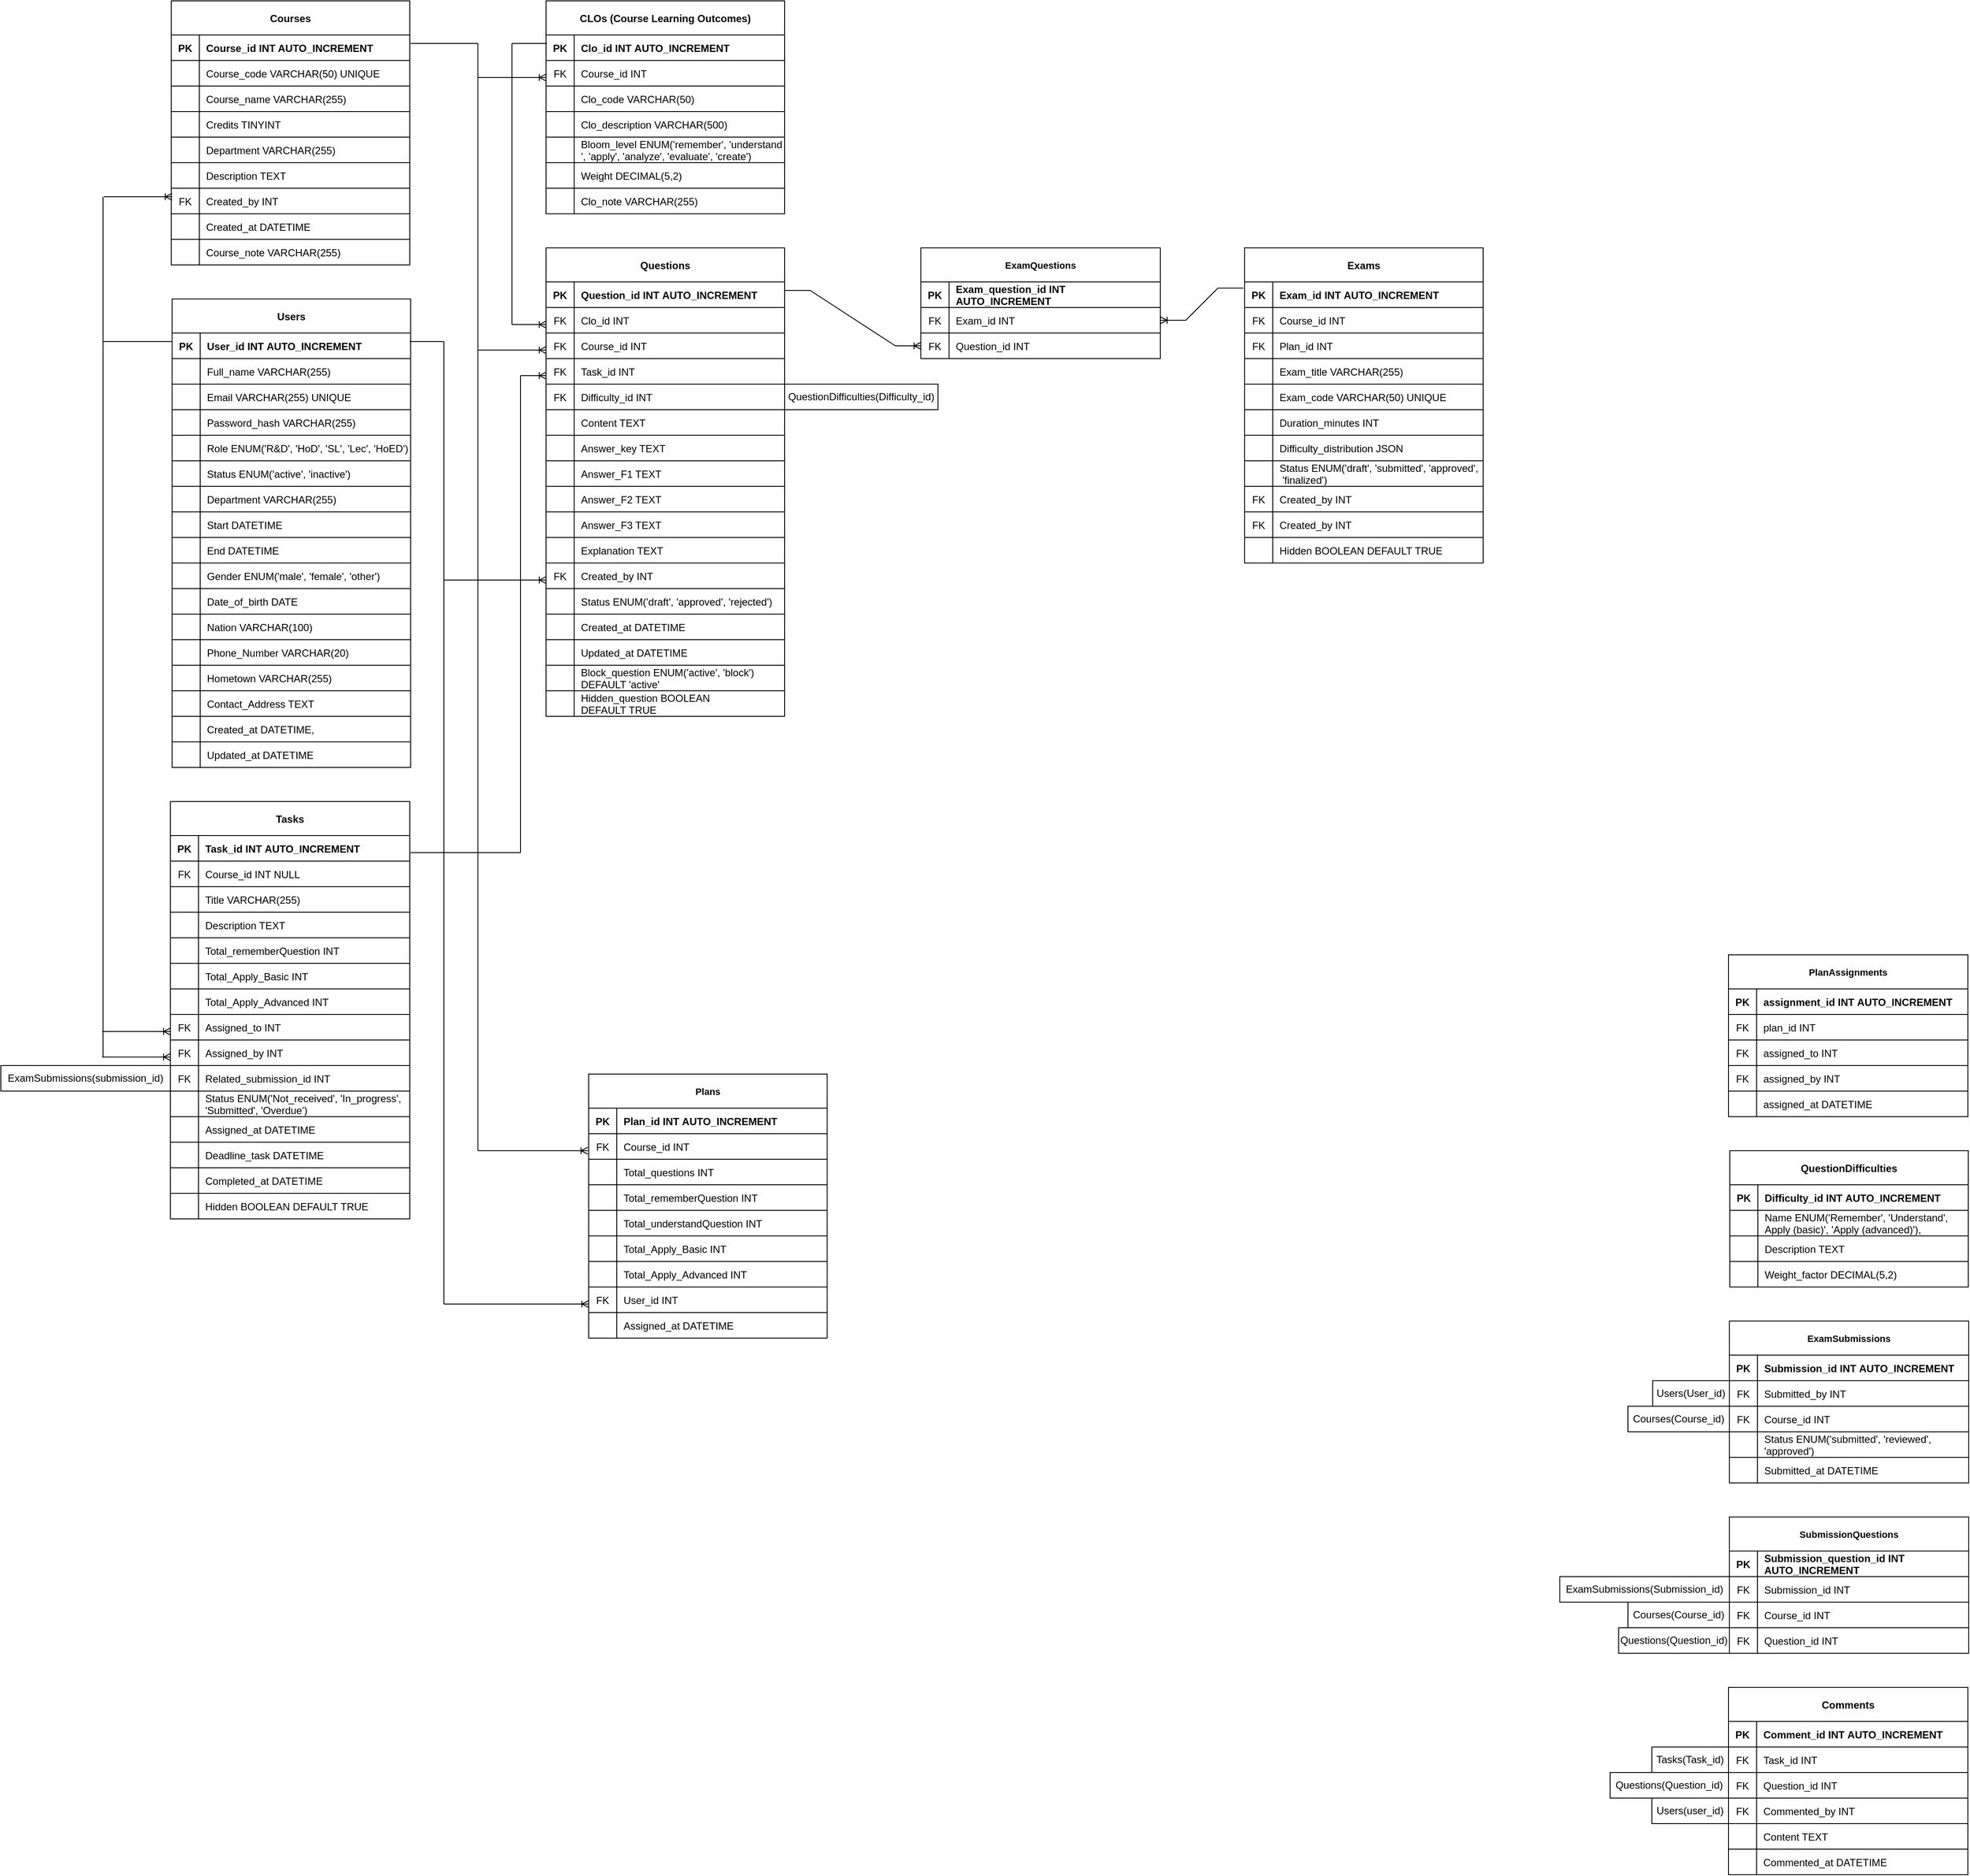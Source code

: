 <mxfile version="27.0.8">
  <diagram id="R2lEEEUBdFMjLlhIrx00" name="Page-1">
    <mxGraphModel dx="3460" dy="831" grid="1" gridSize="10" guides="1" tooltips="1" connect="1" arrows="1" fold="1" page="1" pageScale="1" pageWidth="850" pageHeight="1100" math="0" shadow="0" extFonts="Permanent Marker^https://fonts.googleapis.com/css?family=Permanent+Marker">
      <root>
        <mxCell id="0" />
        <mxCell id="1" parent="0" />
        <mxCell id="C-vyLk0tnHw3VtMMgP7b-23" value="Users" style="shape=table;startSize=40;container=1;collapsible=1;childLayout=tableLayout;fixedRows=1;rowLines=1;fontStyle=1;align=center;resizeLast=0;swimlaneLine=1;fixDash=0;shadow=0;fontSize=12;movable=1;resizable=1;rotatable=1;deletable=1;editable=1;locked=0;connectable=1;" parent="1" vertex="1">
          <mxGeometry x="-1259" y="350" width="280" height="550.0" as="geometry" />
        </mxCell>
        <mxCell id="C-vyLk0tnHw3VtMMgP7b-24" value="" style="shape=partialRectangle;collapsible=0;dropTarget=0;pointerEvents=0;fillColor=none;points=[[0,0.5],[1,0.5]];portConstraint=eastwest;top=0;left=0;right=0;bottom=1;fixDash=0;resizeLast=0;shadow=0;fontSize=12;movable=1;resizable=1;rotatable=1;deletable=1;editable=1;locked=0;connectable=1;" parent="C-vyLk0tnHw3VtMMgP7b-23" vertex="1">
          <mxGeometry y="40" width="280" height="30" as="geometry" />
        </mxCell>
        <mxCell id="C-vyLk0tnHw3VtMMgP7b-25" value="PK" style="shape=partialRectangle;overflow=hidden;connectable=1;fillColor=none;top=0;left=0;bottom=0;right=0;fontStyle=1;fixDash=0;resizeLast=0;shadow=0;fontSize=12;movable=1;resizable=1;rotatable=1;deletable=1;editable=1;locked=0;" parent="C-vyLk0tnHw3VtMMgP7b-24" vertex="1">
          <mxGeometry width="33" height="30" as="geometry">
            <mxRectangle width="33" height="30" as="alternateBounds" />
          </mxGeometry>
        </mxCell>
        <mxCell id="C-vyLk0tnHw3VtMMgP7b-26" value="User_id INT AUTO_INCREMENT" style="shape=partialRectangle;overflow=hidden;connectable=1;fillColor=none;top=0;left=0;bottom=0;right=0;align=left;spacingLeft=6;fontStyle=1;fixDash=0;resizeLast=0;shadow=0;fontSize=12;movable=1;resizable=1;rotatable=1;deletable=1;editable=1;locked=0;" parent="C-vyLk0tnHw3VtMMgP7b-24" vertex="1">
          <mxGeometry x="33" width="247" height="30" as="geometry">
            <mxRectangle width="247" height="30" as="alternateBounds" />
          </mxGeometry>
        </mxCell>
        <mxCell id="C-vyLk0tnHw3VtMMgP7b-27" value="" style="shape=partialRectangle;collapsible=0;dropTarget=0;pointerEvents=0;fillColor=none;points=[[0,0.5],[1,0.5]];portConstraint=eastwest;top=0;left=0;right=0;bottom=0;fixDash=0;resizeLast=0;shadow=0;fontSize=12;movable=1;resizable=1;rotatable=1;deletable=1;editable=1;locked=0;connectable=1;" parent="C-vyLk0tnHw3VtMMgP7b-23" vertex="1">
          <mxGeometry y="70" width="280" height="30" as="geometry" />
        </mxCell>
        <mxCell id="C-vyLk0tnHw3VtMMgP7b-28" value="" style="shape=partialRectangle;overflow=hidden;connectable=1;fillColor=none;top=0;left=0;bottom=0;right=0;fixDash=0;resizeLast=0;shadow=0;fontSize=12;movable=1;resizable=1;rotatable=1;deletable=1;editable=1;locked=0;" parent="C-vyLk0tnHw3VtMMgP7b-27" vertex="1">
          <mxGeometry width="33" height="30" as="geometry">
            <mxRectangle width="33" height="30" as="alternateBounds" />
          </mxGeometry>
        </mxCell>
        <mxCell id="C-vyLk0tnHw3VtMMgP7b-29" value="Full_name VARCHAR(255)" style="shape=partialRectangle;overflow=hidden;connectable=1;fillColor=none;top=0;left=0;bottom=0;right=0;align=left;spacingLeft=6;fixDash=0;resizeLast=0;shadow=0;fontSize=12;movable=1;resizable=1;rotatable=1;deletable=1;editable=1;locked=0;" parent="C-vyLk0tnHw3VtMMgP7b-27" vertex="1">
          <mxGeometry x="33" width="247" height="30" as="geometry">
            <mxRectangle width="247" height="30" as="alternateBounds" />
          </mxGeometry>
        </mxCell>
        <mxCell id="5nSqA9O4YfpTEkWZaX1V-44" value="" style="shape=partialRectangle;collapsible=0;dropTarget=0;pointerEvents=0;fillColor=none;points=[[0,0.5],[1,0.5]];portConstraint=eastwest;top=0;left=0;right=0;bottom=0;fixDash=0;resizeLast=0;shadow=0;fontSize=12;movable=1;resizable=1;rotatable=1;deletable=1;editable=1;locked=0;connectable=1;" parent="C-vyLk0tnHw3VtMMgP7b-23" vertex="1">
          <mxGeometry y="100" width="280" height="30" as="geometry" />
        </mxCell>
        <mxCell id="5nSqA9O4YfpTEkWZaX1V-45" value="" style="shape=partialRectangle;overflow=hidden;connectable=1;fillColor=none;top=0;left=0;bottom=0;right=0;fixDash=0;resizeLast=0;shadow=0;fontSize=12;movable=1;resizable=1;rotatable=1;deletable=1;editable=1;locked=0;" parent="5nSqA9O4YfpTEkWZaX1V-44" vertex="1">
          <mxGeometry width="33" height="30" as="geometry">
            <mxRectangle width="33" height="30" as="alternateBounds" />
          </mxGeometry>
        </mxCell>
        <mxCell id="5nSqA9O4YfpTEkWZaX1V-46" value="Email VARCHAR(255) UNIQUE" style="shape=partialRectangle;overflow=hidden;connectable=1;fillColor=none;top=0;left=0;bottom=0;right=0;align=left;spacingLeft=6;fixDash=0;resizeLast=0;shadow=0;fontSize=12;movable=1;resizable=1;rotatable=1;deletable=1;editable=1;locked=0;" parent="5nSqA9O4YfpTEkWZaX1V-44" vertex="1">
          <mxGeometry x="33" width="247" height="30" as="geometry">
            <mxRectangle width="247" height="30" as="alternateBounds" />
          </mxGeometry>
        </mxCell>
        <mxCell id="5nSqA9O4YfpTEkWZaX1V-47" value="" style="shape=partialRectangle;collapsible=0;dropTarget=0;pointerEvents=0;fillColor=none;points=[[0,0.5],[1,0.5]];portConstraint=eastwest;top=0;left=0;right=0;bottom=0;fixDash=0;resizeLast=0;shadow=0;fontSize=12;movable=1;resizable=1;rotatable=1;deletable=1;editable=1;locked=0;connectable=1;" parent="C-vyLk0tnHw3VtMMgP7b-23" vertex="1">
          <mxGeometry y="130" width="280" height="30" as="geometry" />
        </mxCell>
        <mxCell id="5nSqA9O4YfpTEkWZaX1V-48" value="" style="shape=partialRectangle;overflow=hidden;connectable=1;fillColor=none;top=0;left=0;bottom=0;right=0;fixDash=0;resizeLast=0;shadow=0;fontSize=12;movable=1;resizable=1;rotatable=1;deletable=1;editable=1;locked=0;" parent="5nSqA9O4YfpTEkWZaX1V-47" vertex="1">
          <mxGeometry width="33" height="30" as="geometry">
            <mxRectangle width="33" height="30" as="alternateBounds" />
          </mxGeometry>
        </mxCell>
        <mxCell id="5nSqA9O4YfpTEkWZaX1V-49" value="Password_hash VARCHAR(255)" style="shape=partialRectangle;overflow=hidden;connectable=1;fillColor=none;top=0;left=0;bottom=0;right=0;align=left;spacingLeft=6;fixDash=0;resizeLast=0;shadow=0;fontSize=12;movable=1;resizable=1;rotatable=1;deletable=1;editable=1;locked=0;" parent="5nSqA9O4YfpTEkWZaX1V-47" vertex="1">
          <mxGeometry x="33" width="247" height="30" as="geometry">
            <mxRectangle width="247" height="30" as="alternateBounds" />
          </mxGeometry>
        </mxCell>
        <mxCell id="5nSqA9O4YfpTEkWZaX1V-50" value="" style="shape=partialRectangle;collapsible=0;dropTarget=0;pointerEvents=0;fillColor=none;points=[[0,0.5],[1,0.5]];portConstraint=eastwest;top=0;left=0;right=0;bottom=0;fixDash=0;resizeLast=0;shadow=0;fontSize=12;movable=1;resizable=1;rotatable=1;deletable=1;editable=1;locked=0;connectable=1;" parent="C-vyLk0tnHw3VtMMgP7b-23" vertex="1">
          <mxGeometry y="160" width="280" height="30" as="geometry" />
        </mxCell>
        <mxCell id="5nSqA9O4YfpTEkWZaX1V-51" value="" style="shape=partialRectangle;overflow=hidden;connectable=1;fillColor=none;top=0;left=0;bottom=0;right=0;fixDash=0;resizeLast=0;shadow=0;fontSize=12;movable=1;resizable=1;rotatable=1;deletable=1;editable=1;locked=0;" parent="5nSqA9O4YfpTEkWZaX1V-50" vertex="1">
          <mxGeometry width="33" height="30" as="geometry">
            <mxRectangle width="33" height="30" as="alternateBounds" />
          </mxGeometry>
        </mxCell>
        <mxCell id="5nSqA9O4YfpTEkWZaX1V-52" value="Role ENUM(&#39;R&amp;D&#39;, &#39;HoD&#39;, &#39;SL&#39;, &#39;Lec&#39;, &#39;HoED&#39;)" style="shape=partialRectangle;overflow=hidden;connectable=1;fillColor=none;top=0;left=0;bottom=0;right=0;align=left;spacingLeft=6;fixDash=0;resizeLast=0;shadow=0;fontSize=12;movable=1;resizable=1;rotatable=1;deletable=1;editable=1;locked=0;" parent="5nSqA9O4YfpTEkWZaX1V-50" vertex="1">
          <mxGeometry x="33" width="247" height="30" as="geometry">
            <mxRectangle width="247" height="30" as="alternateBounds" />
          </mxGeometry>
        </mxCell>
        <mxCell id="5nSqA9O4YfpTEkWZaX1V-53" value="" style="shape=partialRectangle;collapsible=0;dropTarget=0;pointerEvents=0;fillColor=none;points=[[0,0.5],[1,0.5]];portConstraint=eastwest;top=0;left=0;right=0;bottom=0;fixDash=0;resizeLast=0;shadow=0;fontSize=12;movable=1;resizable=1;rotatable=1;deletable=1;editable=1;locked=0;connectable=1;" parent="C-vyLk0tnHw3VtMMgP7b-23" vertex="1">
          <mxGeometry y="190" width="280" height="30" as="geometry" />
        </mxCell>
        <mxCell id="5nSqA9O4YfpTEkWZaX1V-54" value="" style="shape=partialRectangle;overflow=hidden;connectable=1;fillColor=none;top=0;left=0;bottom=0;right=0;fixDash=0;resizeLast=0;shadow=0;fontSize=12;movable=1;resizable=1;rotatable=1;deletable=1;editable=1;locked=0;" parent="5nSqA9O4YfpTEkWZaX1V-53" vertex="1">
          <mxGeometry width="33" height="30" as="geometry">
            <mxRectangle width="33" height="30" as="alternateBounds" />
          </mxGeometry>
        </mxCell>
        <mxCell id="5nSqA9O4YfpTEkWZaX1V-55" value="Status ENUM(&#39;active&#39;, &#39;inactive&#39;)" style="shape=partialRectangle;overflow=hidden;connectable=1;fillColor=none;top=0;left=0;bottom=0;right=0;align=left;spacingLeft=6;fixDash=0;resizeLast=0;shadow=0;fontSize=12;movable=1;resizable=1;rotatable=1;deletable=1;editable=1;locked=0;" parent="5nSqA9O4YfpTEkWZaX1V-53" vertex="1">
          <mxGeometry x="33" width="247" height="30" as="geometry">
            <mxRectangle width="247" height="30" as="alternateBounds" />
          </mxGeometry>
        </mxCell>
        <mxCell id="5nSqA9O4YfpTEkWZaX1V-56" value="" style="shape=partialRectangle;collapsible=0;dropTarget=0;pointerEvents=0;fillColor=none;points=[[0,0.5],[1,0.5]];portConstraint=eastwest;top=0;left=0;right=0;bottom=0;fixDash=0;resizeLast=0;shadow=0;fontSize=12;movable=1;resizable=1;rotatable=1;deletable=1;editable=1;locked=0;connectable=1;" parent="C-vyLk0tnHw3VtMMgP7b-23" vertex="1">
          <mxGeometry y="220" width="280" height="30" as="geometry" />
        </mxCell>
        <mxCell id="5nSqA9O4YfpTEkWZaX1V-57" value="" style="shape=partialRectangle;overflow=hidden;connectable=1;fillColor=none;top=0;left=0;bottom=0;right=0;fixDash=0;resizeLast=0;shadow=0;fontSize=12;movable=1;resizable=1;rotatable=1;deletable=1;editable=1;locked=0;" parent="5nSqA9O4YfpTEkWZaX1V-56" vertex="1">
          <mxGeometry width="33" height="30" as="geometry">
            <mxRectangle width="33" height="30" as="alternateBounds" />
          </mxGeometry>
        </mxCell>
        <mxCell id="5nSqA9O4YfpTEkWZaX1V-58" value="Department VARCHAR(255)" style="shape=partialRectangle;overflow=hidden;connectable=1;fillColor=none;top=0;left=0;bottom=0;right=0;align=left;spacingLeft=6;fixDash=0;resizeLast=0;shadow=0;fontSize=12;movable=1;resizable=1;rotatable=1;deletable=1;editable=1;locked=0;" parent="5nSqA9O4YfpTEkWZaX1V-56" vertex="1">
          <mxGeometry x="33" width="247" height="30" as="geometry">
            <mxRectangle width="247" height="30" as="alternateBounds" />
          </mxGeometry>
        </mxCell>
        <mxCell id="5nSqA9O4YfpTEkWZaX1V-59" value="" style="shape=partialRectangle;collapsible=0;dropTarget=0;pointerEvents=0;fillColor=none;points=[[0,0.5],[1,0.5]];portConstraint=eastwest;top=0;left=0;right=0;bottom=0;fixDash=0;resizeLast=0;shadow=0;fontSize=12;movable=1;resizable=1;rotatable=1;deletable=1;editable=1;locked=0;connectable=1;" parent="C-vyLk0tnHw3VtMMgP7b-23" vertex="1">
          <mxGeometry y="250" width="280" height="30" as="geometry" />
        </mxCell>
        <mxCell id="5nSqA9O4YfpTEkWZaX1V-60" value="" style="shape=partialRectangle;overflow=hidden;connectable=1;fillColor=none;top=0;left=0;bottom=0;right=0;fixDash=0;resizeLast=0;shadow=0;fontSize=12;movable=1;resizable=1;rotatable=1;deletable=1;editable=1;locked=0;" parent="5nSqA9O4YfpTEkWZaX1V-59" vertex="1">
          <mxGeometry width="33" height="30" as="geometry">
            <mxRectangle width="33" height="30" as="alternateBounds" />
          </mxGeometry>
        </mxCell>
        <mxCell id="5nSqA9O4YfpTEkWZaX1V-61" value="Start DATETIME" style="shape=partialRectangle;overflow=hidden;connectable=1;fillColor=none;top=0;left=0;bottom=0;right=0;align=left;spacingLeft=6;fixDash=0;resizeLast=0;shadow=0;fontSize=12;movable=1;resizable=1;rotatable=1;deletable=1;editable=1;locked=0;" parent="5nSqA9O4YfpTEkWZaX1V-59" vertex="1">
          <mxGeometry x="33" width="247" height="30" as="geometry">
            <mxRectangle width="247" height="30" as="alternateBounds" />
          </mxGeometry>
        </mxCell>
        <mxCell id="4hvcvzk1h8MnwRunJGTO-26" value="" style="shape=partialRectangle;collapsible=0;dropTarget=0;pointerEvents=0;fillColor=none;points=[[0,0.5],[1,0.5]];portConstraint=eastwest;top=0;left=0;right=0;bottom=0;fixDash=0;resizeLast=0;shadow=0;fontSize=12;movable=1;resizable=1;rotatable=1;deletable=1;editable=1;locked=0;connectable=1;" parent="C-vyLk0tnHw3VtMMgP7b-23" vertex="1">
          <mxGeometry y="280" width="280" height="30" as="geometry" />
        </mxCell>
        <mxCell id="4hvcvzk1h8MnwRunJGTO-27" value="" style="shape=partialRectangle;overflow=hidden;connectable=1;fillColor=none;top=0;left=0;bottom=0;right=0;fixDash=0;resizeLast=0;shadow=0;fontSize=12;movable=1;resizable=1;rotatable=1;deletable=1;editable=1;locked=0;" parent="4hvcvzk1h8MnwRunJGTO-26" vertex="1">
          <mxGeometry width="33" height="30" as="geometry">
            <mxRectangle width="33" height="30" as="alternateBounds" />
          </mxGeometry>
        </mxCell>
        <mxCell id="4hvcvzk1h8MnwRunJGTO-28" value="End DATETIME" style="shape=partialRectangle;overflow=hidden;connectable=1;fillColor=none;top=0;left=0;bottom=0;right=0;align=left;spacingLeft=6;fixDash=0;resizeLast=0;shadow=0;fontSize=12;movable=1;resizable=1;rotatable=1;deletable=1;editable=1;locked=0;" parent="4hvcvzk1h8MnwRunJGTO-26" vertex="1">
          <mxGeometry x="33" width="247" height="30" as="geometry">
            <mxRectangle width="247" height="30" as="alternateBounds" />
          </mxGeometry>
        </mxCell>
        <mxCell id="4hvcvzk1h8MnwRunJGTO-29" value="" style="shape=partialRectangle;collapsible=0;dropTarget=0;pointerEvents=0;fillColor=none;points=[[0,0.5],[1,0.5]];portConstraint=eastwest;top=0;left=0;right=0;bottom=0;fixDash=0;resizeLast=0;shadow=0;fontSize=12;movable=1;resizable=1;rotatable=1;deletable=1;editable=1;locked=0;connectable=1;" parent="C-vyLk0tnHw3VtMMgP7b-23" vertex="1">
          <mxGeometry y="310" width="280" height="30" as="geometry" />
        </mxCell>
        <mxCell id="4hvcvzk1h8MnwRunJGTO-30" value="" style="shape=partialRectangle;overflow=hidden;connectable=1;fillColor=none;top=0;left=0;bottom=0;right=0;fixDash=0;resizeLast=0;shadow=0;fontSize=12;movable=1;resizable=1;rotatable=1;deletable=1;editable=1;locked=0;" parent="4hvcvzk1h8MnwRunJGTO-29" vertex="1">
          <mxGeometry width="33" height="30" as="geometry">
            <mxRectangle width="33" height="30" as="alternateBounds" />
          </mxGeometry>
        </mxCell>
        <mxCell id="4hvcvzk1h8MnwRunJGTO-31" value="Gender ENUM(&#39;male&#39;, &#39;female&#39;, &#39;other&#39;)" style="shape=partialRectangle;overflow=hidden;connectable=1;fillColor=none;top=0;left=0;bottom=0;right=0;align=left;spacingLeft=6;fixDash=0;resizeLast=0;shadow=0;fontSize=12;movable=1;resizable=1;rotatable=1;deletable=1;editable=1;locked=0;" parent="4hvcvzk1h8MnwRunJGTO-29" vertex="1">
          <mxGeometry x="33" width="247" height="30" as="geometry">
            <mxRectangle width="247" height="30" as="alternateBounds" />
          </mxGeometry>
        </mxCell>
        <mxCell id="4hvcvzk1h8MnwRunJGTO-32" value="" style="shape=partialRectangle;collapsible=0;dropTarget=0;pointerEvents=0;fillColor=none;points=[[0,0.5],[1,0.5]];portConstraint=eastwest;top=0;left=0;right=0;bottom=0;fixDash=0;resizeLast=0;shadow=0;fontSize=12;movable=1;resizable=1;rotatable=1;deletable=1;editable=1;locked=0;connectable=1;" parent="C-vyLk0tnHw3VtMMgP7b-23" vertex="1">
          <mxGeometry y="340" width="280" height="30" as="geometry" />
        </mxCell>
        <mxCell id="4hvcvzk1h8MnwRunJGTO-33" value="" style="shape=partialRectangle;overflow=hidden;connectable=1;fillColor=none;top=0;left=0;bottom=0;right=0;fixDash=0;resizeLast=0;shadow=0;fontSize=12;movable=1;resizable=1;rotatable=1;deletable=1;editable=1;locked=0;" parent="4hvcvzk1h8MnwRunJGTO-32" vertex="1">
          <mxGeometry width="33" height="30" as="geometry">
            <mxRectangle width="33" height="30" as="alternateBounds" />
          </mxGeometry>
        </mxCell>
        <mxCell id="4hvcvzk1h8MnwRunJGTO-34" value="Date_of_birth DATE" style="shape=partialRectangle;overflow=hidden;connectable=1;fillColor=none;top=0;left=0;bottom=0;right=0;align=left;spacingLeft=6;fixDash=0;resizeLast=0;shadow=0;fontSize=12;movable=1;resizable=1;rotatable=1;deletable=1;editable=1;locked=0;" parent="4hvcvzk1h8MnwRunJGTO-32" vertex="1">
          <mxGeometry x="33" width="247" height="30" as="geometry">
            <mxRectangle width="247" height="30" as="alternateBounds" />
          </mxGeometry>
        </mxCell>
        <mxCell id="4hvcvzk1h8MnwRunJGTO-35" value="" style="shape=partialRectangle;collapsible=0;dropTarget=0;pointerEvents=0;fillColor=none;points=[[0,0.5],[1,0.5]];portConstraint=eastwest;top=0;left=0;right=0;bottom=0;fixDash=0;resizeLast=0;shadow=0;fontSize=12;movable=1;resizable=1;rotatable=1;deletable=1;editable=1;locked=0;connectable=1;" parent="C-vyLk0tnHw3VtMMgP7b-23" vertex="1">
          <mxGeometry y="370" width="280" height="30" as="geometry" />
        </mxCell>
        <mxCell id="4hvcvzk1h8MnwRunJGTO-36" value="" style="shape=partialRectangle;overflow=hidden;connectable=1;fillColor=none;top=0;left=0;bottom=0;right=0;fixDash=0;resizeLast=0;shadow=0;fontSize=12;movable=1;resizable=1;rotatable=1;deletable=1;editable=1;locked=0;" parent="4hvcvzk1h8MnwRunJGTO-35" vertex="1">
          <mxGeometry width="33" height="30" as="geometry">
            <mxRectangle width="33" height="30" as="alternateBounds" />
          </mxGeometry>
        </mxCell>
        <mxCell id="4hvcvzk1h8MnwRunJGTO-37" value="Nation VARCHAR(100)" style="shape=partialRectangle;overflow=hidden;connectable=1;fillColor=none;top=0;left=0;bottom=0;right=0;align=left;spacingLeft=6;fixDash=0;resizeLast=0;shadow=0;fontSize=12;movable=1;resizable=1;rotatable=1;deletable=1;editable=1;locked=0;" parent="4hvcvzk1h8MnwRunJGTO-35" vertex="1">
          <mxGeometry x="33" width="247" height="30" as="geometry">
            <mxRectangle width="247" height="30" as="alternateBounds" />
          </mxGeometry>
        </mxCell>
        <mxCell id="4hvcvzk1h8MnwRunJGTO-38" value="" style="shape=partialRectangle;collapsible=0;dropTarget=0;pointerEvents=0;fillColor=none;points=[[0,0.5],[1,0.5]];portConstraint=eastwest;top=0;left=0;right=0;bottom=0;fixDash=0;resizeLast=0;shadow=0;fontSize=12;movable=1;resizable=1;rotatable=1;deletable=1;editable=1;locked=0;connectable=1;" parent="C-vyLk0tnHw3VtMMgP7b-23" vertex="1">
          <mxGeometry y="400" width="280" height="30" as="geometry" />
        </mxCell>
        <mxCell id="4hvcvzk1h8MnwRunJGTO-39" value="" style="shape=partialRectangle;overflow=hidden;connectable=1;fillColor=none;top=0;left=0;bottom=0;right=0;fixDash=0;resizeLast=0;shadow=0;fontSize=12;movable=1;resizable=1;rotatable=1;deletable=1;editable=1;locked=0;" parent="4hvcvzk1h8MnwRunJGTO-38" vertex="1">
          <mxGeometry width="33" height="30" as="geometry">
            <mxRectangle width="33" height="30" as="alternateBounds" />
          </mxGeometry>
        </mxCell>
        <mxCell id="4hvcvzk1h8MnwRunJGTO-40" value="Phone_Number VARCHAR(20)" style="shape=partialRectangle;overflow=hidden;connectable=1;fillColor=none;top=0;left=0;bottom=0;right=0;align=left;spacingLeft=6;fixDash=0;resizeLast=0;shadow=0;fontSize=12;movable=1;resizable=1;rotatable=1;deletable=1;editable=1;locked=0;" parent="4hvcvzk1h8MnwRunJGTO-38" vertex="1">
          <mxGeometry x="33" width="247" height="30" as="geometry">
            <mxRectangle width="247" height="30" as="alternateBounds" />
          </mxGeometry>
        </mxCell>
        <mxCell id="4hvcvzk1h8MnwRunJGTO-41" value="" style="shape=partialRectangle;collapsible=0;dropTarget=0;pointerEvents=0;fillColor=none;points=[[0,0.5],[1,0.5]];portConstraint=eastwest;top=0;left=0;right=0;bottom=0;fixDash=0;resizeLast=0;shadow=0;fontSize=12;movable=1;resizable=1;rotatable=1;deletable=1;editable=1;locked=0;connectable=1;" parent="C-vyLk0tnHw3VtMMgP7b-23" vertex="1">
          <mxGeometry y="430" width="280" height="30" as="geometry" />
        </mxCell>
        <mxCell id="4hvcvzk1h8MnwRunJGTO-42" value="" style="shape=partialRectangle;overflow=hidden;connectable=1;fillColor=none;top=0;left=0;bottom=0;right=0;fixDash=0;resizeLast=0;shadow=0;fontSize=12;movable=1;resizable=1;rotatable=1;deletable=1;editable=1;locked=0;" parent="4hvcvzk1h8MnwRunJGTO-41" vertex="1">
          <mxGeometry width="33" height="30" as="geometry">
            <mxRectangle width="33" height="30" as="alternateBounds" />
          </mxGeometry>
        </mxCell>
        <mxCell id="4hvcvzk1h8MnwRunJGTO-43" value="Hometown VARCHAR(255)" style="shape=partialRectangle;overflow=hidden;connectable=1;fillColor=none;top=0;left=0;bottom=0;right=0;align=left;spacingLeft=6;fixDash=0;resizeLast=0;shadow=0;fontSize=12;movable=1;resizable=1;rotatable=1;deletable=1;editable=1;locked=0;" parent="4hvcvzk1h8MnwRunJGTO-41" vertex="1">
          <mxGeometry x="33" width="247" height="30" as="geometry">
            <mxRectangle width="247" height="30" as="alternateBounds" />
          </mxGeometry>
        </mxCell>
        <mxCell id="4hvcvzk1h8MnwRunJGTO-44" value="" style="shape=partialRectangle;collapsible=0;dropTarget=0;pointerEvents=0;fillColor=none;points=[[0,0.5],[1,0.5]];portConstraint=eastwest;top=0;left=0;right=0;bottom=0;fixDash=0;resizeLast=0;shadow=0;fontSize=12;movable=1;resizable=1;rotatable=1;deletable=1;editable=1;locked=0;connectable=1;" parent="C-vyLk0tnHw3VtMMgP7b-23" vertex="1">
          <mxGeometry y="460" width="280" height="30" as="geometry" />
        </mxCell>
        <mxCell id="4hvcvzk1h8MnwRunJGTO-45" value="" style="shape=partialRectangle;overflow=hidden;connectable=1;fillColor=none;top=0;left=0;bottom=0;right=0;fixDash=0;resizeLast=0;shadow=0;fontSize=12;movable=1;resizable=1;rotatable=1;deletable=1;editable=1;locked=0;" parent="4hvcvzk1h8MnwRunJGTO-44" vertex="1">
          <mxGeometry width="33" height="30" as="geometry">
            <mxRectangle width="33" height="30" as="alternateBounds" />
          </mxGeometry>
        </mxCell>
        <mxCell id="4hvcvzk1h8MnwRunJGTO-46" value="Contact_Address TEXT" style="shape=partialRectangle;overflow=hidden;connectable=1;fillColor=none;top=0;left=0;bottom=0;right=0;align=left;spacingLeft=6;fixDash=0;resizeLast=0;shadow=0;fontSize=12;movable=1;resizable=1;rotatable=1;deletable=1;editable=1;locked=0;" parent="4hvcvzk1h8MnwRunJGTO-44" vertex="1">
          <mxGeometry x="33" width="247" height="30" as="geometry">
            <mxRectangle width="247" height="30" as="alternateBounds" />
          </mxGeometry>
        </mxCell>
        <mxCell id="4hvcvzk1h8MnwRunJGTO-50" value="" style="shape=partialRectangle;collapsible=0;dropTarget=0;pointerEvents=0;fillColor=none;points=[[0,0.5],[1,0.5]];portConstraint=eastwest;top=0;left=0;right=0;bottom=0;fixDash=0;resizeLast=0;shadow=0;fontSize=12;movable=1;resizable=1;rotatable=1;deletable=1;editable=1;locked=0;connectable=1;" parent="C-vyLk0tnHw3VtMMgP7b-23" vertex="1">
          <mxGeometry y="490" width="280" height="30" as="geometry" />
        </mxCell>
        <mxCell id="4hvcvzk1h8MnwRunJGTO-51" value="" style="shape=partialRectangle;overflow=hidden;connectable=1;fillColor=none;top=0;left=0;bottom=0;right=0;fixDash=0;resizeLast=0;shadow=0;fontSize=12;movable=1;resizable=1;rotatable=1;deletable=1;editable=1;locked=0;" parent="4hvcvzk1h8MnwRunJGTO-50" vertex="1">
          <mxGeometry width="33" height="30" as="geometry">
            <mxRectangle width="33" height="30" as="alternateBounds" />
          </mxGeometry>
        </mxCell>
        <mxCell id="4hvcvzk1h8MnwRunJGTO-52" value="Created_at DATETIME," style="shape=partialRectangle;overflow=hidden;connectable=1;fillColor=none;top=0;left=0;bottom=0;right=0;align=left;spacingLeft=6;fixDash=0;resizeLast=0;shadow=0;fontSize=12;movable=1;resizable=1;rotatable=1;deletable=1;editable=1;locked=0;" parent="4hvcvzk1h8MnwRunJGTO-50" vertex="1">
          <mxGeometry x="33" width="247" height="30" as="geometry">
            <mxRectangle width="247" height="30" as="alternateBounds" />
          </mxGeometry>
        </mxCell>
        <mxCell id="4hvcvzk1h8MnwRunJGTO-53" value="" style="shape=partialRectangle;collapsible=0;dropTarget=0;pointerEvents=0;fillColor=none;points=[[0,0.5],[1,0.5]];portConstraint=eastwest;top=0;left=0;right=0;bottom=0;fixDash=0;resizeLast=0;shadow=0;fontSize=12;movable=1;resizable=1;rotatable=1;deletable=1;editable=1;locked=0;connectable=1;" parent="C-vyLk0tnHw3VtMMgP7b-23" vertex="1">
          <mxGeometry y="520" width="280" height="30" as="geometry" />
        </mxCell>
        <mxCell id="4hvcvzk1h8MnwRunJGTO-54" value="" style="shape=partialRectangle;overflow=hidden;connectable=1;fillColor=none;top=0;left=0;bottom=0;right=0;fixDash=0;resizeLast=0;shadow=0;fontSize=12;movable=1;resizable=1;rotatable=1;deletable=1;editable=1;locked=0;" parent="4hvcvzk1h8MnwRunJGTO-53" vertex="1">
          <mxGeometry width="33" height="30" as="geometry">
            <mxRectangle width="33" height="30" as="alternateBounds" />
          </mxGeometry>
        </mxCell>
        <mxCell id="4hvcvzk1h8MnwRunJGTO-55" value="Updated_at DATETIME" style="shape=partialRectangle;overflow=hidden;connectable=1;fillColor=none;top=0;left=0;bottom=0;right=0;align=left;spacingLeft=6;fixDash=0;resizeLast=0;shadow=0;fontSize=12;movable=1;resizable=1;rotatable=1;deletable=1;editable=1;locked=0;" parent="4hvcvzk1h8MnwRunJGTO-53" vertex="1">
          <mxGeometry x="33" width="247" height="30" as="geometry">
            <mxRectangle width="247" height="30" as="alternateBounds" />
          </mxGeometry>
        </mxCell>
        <mxCell id="5nSqA9O4YfpTEkWZaX1V-62" value="Courses" style="shape=table;startSize=40;container=1;collapsible=1;childLayout=tableLayout;fixedRows=1;rowLines=1;fontStyle=1;align=center;resizeLast=0;swimlaneLine=1;fixDash=0;shadow=0;fontSize=12;movable=1;resizable=1;rotatable=1;deletable=1;editable=1;locked=0;connectable=1;" parent="1" vertex="1">
          <mxGeometry x="-1260" width="280" height="310" as="geometry" />
        </mxCell>
        <mxCell id="5nSqA9O4YfpTEkWZaX1V-63" value="" style="shape=partialRectangle;collapsible=0;dropTarget=0;pointerEvents=0;fillColor=none;points=[[0,0.5],[1,0.5]];portConstraint=eastwest;top=0;left=0;right=0;bottom=1;fixDash=0;resizeLast=0;shadow=0;fontSize=12;movable=1;resizable=1;rotatable=1;deletable=1;editable=1;locked=0;connectable=1;" parent="5nSqA9O4YfpTEkWZaX1V-62" vertex="1">
          <mxGeometry y="40" width="280" height="30" as="geometry" />
        </mxCell>
        <mxCell id="5nSqA9O4YfpTEkWZaX1V-64" value="PK" style="shape=partialRectangle;overflow=hidden;connectable=1;fillColor=none;top=0;left=0;bottom=0;right=0;fontStyle=1;fixDash=0;resizeLast=0;shadow=0;fontSize=12;movable=1;resizable=1;rotatable=1;deletable=1;editable=1;locked=0;" parent="5nSqA9O4YfpTEkWZaX1V-63" vertex="1">
          <mxGeometry width="33" height="30" as="geometry">
            <mxRectangle width="33" height="30" as="alternateBounds" />
          </mxGeometry>
        </mxCell>
        <mxCell id="5nSqA9O4YfpTEkWZaX1V-65" value="Course_id INT AUTO_INCREMENT" style="shape=partialRectangle;overflow=hidden;connectable=1;fillColor=none;top=0;left=0;bottom=0;right=0;align=left;spacingLeft=6;fontStyle=1;fixDash=0;resizeLast=0;shadow=0;fontSize=12;movable=1;resizable=1;rotatable=1;deletable=1;editable=1;locked=0;" parent="5nSqA9O4YfpTEkWZaX1V-63" vertex="1">
          <mxGeometry x="33" width="247" height="30" as="geometry">
            <mxRectangle width="247" height="30" as="alternateBounds" />
          </mxGeometry>
        </mxCell>
        <mxCell id="5nSqA9O4YfpTEkWZaX1V-66" value="" style="shape=partialRectangle;collapsible=0;dropTarget=0;pointerEvents=0;fillColor=none;points=[[0,0.5],[1,0.5]];portConstraint=eastwest;top=0;left=0;right=0;bottom=0;fixDash=0;resizeLast=0;shadow=0;fontSize=12;movable=1;resizable=1;rotatable=1;deletable=1;editable=1;locked=0;connectable=1;" parent="5nSqA9O4YfpTEkWZaX1V-62" vertex="1">
          <mxGeometry y="70" width="280" height="30" as="geometry" />
        </mxCell>
        <mxCell id="5nSqA9O4YfpTEkWZaX1V-67" value="" style="shape=partialRectangle;overflow=hidden;connectable=1;fillColor=none;top=0;left=0;bottom=0;right=0;fixDash=0;resizeLast=0;shadow=0;fontSize=12;movable=1;resizable=1;rotatable=1;deletable=1;editable=1;locked=0;" parent="5nSqA9O4YfpTEkWZaX1V-66" vertex="1">
          <mxGeometry width="33" height="30" as="geometry">
            <mxRectangle width="33" height="30" as="alternateBounds" />
          </mxGeometry>
        </mxCell>
        <mxCell id="5nSqA9O4YfpTEkWZaX1V-68" value="Course_code VARCHAR(50) UNIQUE" style="shape=partialRectangle;overflow=hidden;connectable=1;fillColor=none;top=0;left=0;bottom=0;right=0;align=left;spacingLeft=6;fixDash=0;resizeLast=0;shadow=0;fontSize=12;movable=1;resizable=1;rotatable=1;deletable=1;editable=1;locked=0;" parent="5nSqA9O4YfpTEkWZaX1V-66" vertex="1">
          <mxGeometry x="33" width="247" height="30" as="geometry">
            <mxRectangle width="247" height="30" as="alternateBounds" />
          </mxGeometry>
        </mxCell>
        <mxCell id="5nSqA9O4YfpTEkWZaX1V-69" value="" style="shape=partialRectangle;collapsible=0;dropTarget=0;pointerEvents=0;fillColor=none;points=[[0,0.5],[1,0.5]];portConstraint=eastwest;top=0;left=0;right=0;bottom=0;fixDash=0;resizeLast=0;shadow=0;fontSize=12;movable=1;resizable=1;rotatable=1;deletable=1;editable=1;locked=0;connectable=1;" parent="5nSqA9O4YfpTEkWZaX1V-62" vertex="1">
          <mxGeometry y="100" width="280" height="30" as="geometry" />
        </mxCell>
        <mxCell id="5nSqA9O4YfpTEkWZaX1V-70" value="" style="shape=partialRectangle;overflow=hidden;connectable=1;fillColor=none;top=0;left=0;bottom=0;right=0;fixDash=0;resizeLast=0;shadow=0;fontSize=12;movable=1;resizable=1;rotatable=1;deletable=1;editable=1;locked=0;" parent="5nSqA9O4YfpTEkWZaX1V-69" vertex="1">
          <mxGeometry width="33" height="30" as="geometry">
            <mxRectangle width="33" height="30" as="alternateBounds" />
          </mxGeometry>
        </mxCell>
        <mxCell id="5nSqA9O4YfpTEkWZaX1V-71" value="Course_name VARCHAR(255)" style="shape=partialRectangle;overflow=hidden;connectable=1;fillColor=none;top=0;left=0;bottom=0;right=0;align=left;spacingLeft=6;fixDash=0;resizeLast=0;shadow=0;fontSize=12;movable=1;resizable=1;rotatable=1;deletable=1;editable=1;locked=0;" parent="5nSqA9O4YfpTEkWZaX1V-69" vertex="1">
          <mxGeometry x="33" width="247" height="30" as="geometry">
            <mxRectangle width="247" height="30" as="alternateBounds" />
          </mxGeometry>
        </mxCell>
        <mxCell id="5nSqA9O4YfpTEkWZaX1V-72" value="" style="shape=partialRectangle;collapsible=0;dropTarget=0;pointerEvents=0;fillColor=none;points=[[0,0.5],[1,0.5]];portConstraint=eastwest;top=0;left=0;right=0;bottom=0;fixDash=0;resizeLast=0;shadow=0;fontSize=12;movable=1;resizable=1;rotatable=1;deletable=1;editable=1;locked=0;connectable=1;" parent="5nSqA9O4YfpTEkWZaX1V-62" vertex="1">
          <mxGeometry y="130" width="280" height="30" as="geometry" />
        </mxCell>
        <mxCell id="5nSqA9O4YfpTEkWZaX1V-73" value="" style="shape=partialRectangle;overflow=hidden;connectable=1;fillColor=none;top=0;left=0;bottom=0;right=0;fixDash=0;resizeLast=0;shadow=0;fontSize=12;movable=1;resizable=1;rotatable=1;deletable=1;editable=1;locked=0;" parent="5nSqA9O4YfpTEkWZaX1V-72" vertex="1">
          <mxGeometry width="33" height="30" as="geometry">
            <mxRectangle width="33" height="30" as="alternateBounds" />
          </mxGeometry>
        </mxCell>
        <mxCell id="5nSqA9O4YfpTEkWZaX1V-74" value="Credits TINYINT" style="shape=partialRectangle;overflow=hidden;connectable=1;fillColor=none;top=0;left=0;bottom=0;right=0;align=left;spacingLeft=6;fixDash=0;resizeLast=0;shadow=0;fontSize=12;movable=1;resizable=1;rotatable=1;deletable=1;editable=1;locked=0;" parent="5nSqA9O4YfpTEkWZaX1V-72" vertex="1">
          <mxGeometry x="33" width="247" height="30" as="geometry">
            <mxRectangle width="247" height="30" as="alternateBounds" />
          </mxGeometry>
        </mxCell>
        <mxCell id="5nSqA9O4YfpTEkWZaX1V-75" value="" style="shape=partialRectangle;collapsible=0;dropTarget=0;pointerEvents=0;fillColor=none;points=[[0,0.5],[1,0.5]];portConstraint=eastwest;top=0;left=0;right=0;bottom=0;fixDash=0;resizeLast=0;shadow=0;fontSize=12;movable=1;resizable=1;rotatable=1;deletable=1;editable=1;locked=0;connectable=1;" parent="5nSqA9O4YfpTEkWZaX1V-62" vertex="1">
          <mxGeometry y="160" width="280" height="30" as="geometry" />
        </mxCell>
        <mxCell id="5nSqA9O4YfpTEkWZaX1V-76" value="" style="shape=partialRectangle;overflow=hidden;connectable=1;fillColor=none;top=0;left=0;bottom=0;right=0;fixDash=0;resizeLast=0;shadow=0;fontSize=12;movable=1;resizable=1;rotatable=1;deletable=1;editable=1;locked=0;" parent="5nSqA9O4YfpTEkWZaX1V-75" vertex="1">
          <mxGeometry width="33" height="30" as="geometry">
            <mxRectangle width="33" height="30" as="alternateBounds" />
          </mxGeometry>
        </mxCell>
        <mxCell id="5nSqA9O4YfpTEkWZaX1V-77" value="Department VARCHAR(255)" style="shape=partialRectangle;overflow=hidden;connectable=1;fillColor=none;top=0;left=0;bottom=0;right=0;align=left;spacingLeft=6;fixDash=0;resizeLast=0;shadow=0;fontSize=12;movable=1;resizable=1;rotatable=1;deletable=1;editable=1;locked=0;" parent="5nSqA9O4YfpTEkWZaX1V-75" vertex="1">
          <mxGeometry x="33" width="247" height="30" as="geometry">
            <mxRectangle width="247" height="30" as="alternateBounds" />
          </mxGeometry>
        </mxCell>
        <mxCell id="5nSqA9O4YfpTEkWZaX1V-81" value="" style="shape=partialRectangle;collapsible=0;dropTarget=0;pointerEvents=0;fillColor=none;points=[[0,0.5],[1,0.5]];portConstraint=eastwest;top=0;left=0;right=0;bottom=0;fixDash=0;resizeLast=0;shadow=0;fontSize=12;movable=1;resizable=1;rotatable=1;deletable=1;editable=1;locked=0;connectable=1;" parent="5nSqA9O4YfpTEkWZaX1V-62" vertex="1">
          <mxGeometry y="190" width="280" height="30" as="geometry" />
        </mxCell>
        <mxCell id="5nSqA9O4YfpTEkWZaX1V-82" value="" style="shape=partialRectangle;overflow=hidden;connectable=1;fillColor=none;top=0;left=0;bottom=0;right=0;fixDash=0;resizeLast=0;shadow=0;fontSize=12;movable=1;resizable=1;rotatable=1;deletable=1;editable=1;locked=0;" parent="5nSqA9O4YfpTEkWZaX1V-81" vertex="1">
          <mxGeometry width="33" height="30" as="geometry">
            <mxRectangle width="33" height="30" as="alternateBounds" />
          </mxGeometry>
        </mxCell>
        <mxCell id="5nSqA9O4YfpTEkWZaX1V-83" value="Description TEXT" style="shape=partialRectangle;overflow=hidden;connectable=1;fillColor=none;top=0;left=0;bottom=0;right=0;align=left;spacingLeft=6;fixDash=0;resizeLast=0;shadow=0;fontSize=12;movable=1;resizable=1;rotatable=1;deletable=1;editable=1;locked=0;" parent="5nSqA9O4YfpTEkWZaX1V-81" vertex="1">
          <mxGeometry x="33" width="247" height="30" as="geometry">
            <mxRectangle width="247" height="30" as="alternateBounds" />
          </mxGeometry>
        </mxCell>
        <mxCell id="5nSqA9O4YfpTEkWZaX1V-94" value="" style="shape=partialRectangle;collapsible=0;dropTarget=0;pointerEvents=0;fillColor=none;points=[[0,0.5],[1,0.5]];portConstraint=eastwest;top=0;left=0;right=0;bottom=0;fixDash=0;resizeLast=0;shadow=0;fontSize=12;movable=1;resizable=1;rotatable=1;deletable=1;editable=1;locked=0;connectable=1;" parent="5nSqA9O4YfpTEkWZaX1V-62" vertex="1">
          <mxGeometry y="220" width="280" height="30" as="geometry" />
        </mxCell>
        <UserObject label="FK" link="&#xa;&lt;span data-lucid-content=&quot;{&amp;quot;t&amp;quot;:&amp;quot;FK&amp;quot;,&amp;quot;m&amp;quot;:[{&amp;quot;s&amp;quot;:0,&amp;quot;n&amp;quot;:&amp;quot;a&amp;quot;,&amp;quot;v&amp;quot;:&amp;quot;center&amp;quot;},{&amp;quot;s&amp;quot;:0,&amp;quot;n&amp;quot;:&amp;quot;p&amp;quot;,&amp;quot;v&amp;quot;:1.2},{&amp;quot;s&amp;quot;:0,&amp;quot;n&amp;quot;:&amp;quot;c&amp;quot;,&amp;quot;v&amp;quot;:&amp;quot;#000000ff&amp;quot;,&amp;quot;e&amp;quot;:2},{&amp;quot;s&amp;quot;:0,&amp;quot;n&amp;quot;:&amp;quot;fc&amp;quot;,&amp;quot;v&amp;quot;:&amp;quot;Regular&amp;quot;,&amp;quot;e&amp;quot;:2},{&amp;quot;s&amp;quot;:0,&amp;quot;n&amp;quot;:&amp;quot;fid&amp;quot;,&amp;quot;v&amp;quot;:947029,&amp;quot;e&amp;quot;:2},{&amp;quot;s&amp;quot;:0,&amp;quot;n&amp;quot;:&amp;quot;fsp&amp;quot;,&amp;quot;v&amp;quot;:&amp;quot;ss_presetShapeStyle1_textStyle&amp;quot;,&amp;quot;e&amp;quot;:2},{&amp;quot;s&amp;quot;:0,&amp;quot;n&amp;quot;:&amp;quot;fsp2&amp;quot;,&amp;quot;v&amp;quot;:&amp;quot;ss_presetShapeStyle1_textStyle&amp;quot;,&amp;quot;e&amp;quot;:2},{&amp;quot;s&amp;quot;:0,&amp;quot;n&amp;quot;:&amp;quot;s&amp;quot;,&amp;quot;v&amp;quot;:17.778,&amp;quot;e&amp;quot;:2}]}&quot; data-lucid-type=&quot;application/vnd.lucid.text&quot;&gt;&lt;span style=&quot;color:#000000;font-size:13.333px;&quot;&gt;FK&lt;/span&gt;&lt;/span&gt;&#xa;&#xa;" id="5nSqA9O4YfpTEkWZaX1V-95">
          <mxCell style="shape=partialRectangle;overflow=hidden;connectable=1;fillColor=none;top=0;left=0;bottom=0;right=0;fixDash=0;resizeLast=0;shadow=0;fontSize=12;movable=1;resizable=1;rotatable=1;deletable=1;editable=1;locked=0;" parent="5nSqA9O4YfpTEkWZaX1V-94" vertex="1">
            <mxGeometry width="33" height="30" as="geometry">
              <mxRectangle width="33" height="30" as="alternateBounds" />
            </mxGeometry>
          </mxCell>
        </UserObject>
        <mxCell id="5nSqA9O4YfpTEkWZaX1V-96" value="Created_by INT" style="shape=partialRectangle;overflow=hidden;connectable=1;fillColor=none;top=0;left=0;bottom=0;right=0;align=left;spacingLeft=6;fixDash=0;resizeLast=0;shadow=0;fontSize=12;movable=1;resizable=1;rotatable=1;deletable=1;editable=1;locked=0;" parent="5nSqA9O4YfpTEkWZaX1V-94" vertex="1">
          <mxGeometry x="33" width="247" height="30" as="geometry">
            <mxRectangle width="247" height="30" as="alternateBounds" />
          </mxGeometry>
        </mxCell>
        <mxCell id="5nSqA9O4YfpTEkWZaX1V-97" value="" style="shape=partialRectangle;collapsible=0;dropTarget=0;pointerEvents=0;fillColor=none;points=[[0,0.5],[1,0.5]];portConstraint=eastwest;top=0;left=0;right=0;bottom=0;fixDash=0;resizeLast=0;shadow=0;fontSize=12;movable=1;resizable=1;rotatable=1;deletable=1;editable=1;locked=0;connectable=1;" parent="5nSqA9O4YfpTEkWZaX1V-62" vertex="1">
          <mxGeometry y="250" width="280" height="30" as="geometry" />
        </mxCell>
        <mxCell id="5nSqA9O4YfpTEkWZaX1V-98" value="" style="shape=partialRectangle;overflow=hidden;connectable=1;fillColor=none;top=0;left=0;bottom=0;right=0;fixDash=0;resizeLast=0;shadow=0;fontSize=12;movable=1;resizable=1;rotatable=1;deletable=1;editable=1;locked=0;" parent="5nSqA9O4YfpTEkWZaX1V-97" vertex="1">
          <mxGeometry width="33" height="30" as="geometry">
            <mxRectangle width="33" height="30" as="alternateBounds" />
          </mxGeometry>
        </mxCell>
        <mxCell id="5nSqA9O4YfpTEkWZaX1V-99" value="Created_at DATETIME" style="shape=partialRectangle;overflow=hidden;connectable=1;fillColor=none;top=0;left=0;bottom=0;right=0;align=left;spacingLeft=6;fixDash=0;resizeLast=0;shadow=0;fontSize=12;movable=1;resizable=1;rotatable=1;deletable=1;editable=1;locked=0;" parent="5nSqA9O4YfpTEkWZaX1V-97" vertex="1">
          <mxGeometry x="33" width="247" height="30" as="geometry">
            <mxRectangle width="247" height="30" as="alternateBounds" />
          </mxGeometry>
        </mxCell>
        <mxCell id="4hvcvzk1h8MnwRunJGTO-56" value="" style="shape=partialRectangle;collapsible=0;dropTarget=0;pointerEvents=0;fillColor=none;points=[[0,0.5],[1,0.5]];portConstraint=eastwest;top=0;left=0;right=0;bottom=0;fixDash=0;resizeLast=0;shadow=0;fontSize=12;movable=1;resizable=1;rotatable=1;deletable=1;editable=1;locked=0;connectable=1;" parent="5nSqA9O4YfpTEkWZaX1V-62" vertex="1">
          <mxGeometry y="280" width="280" height="30" as="geometry" />
        </mxCell>
        <mxCell id="4hvcvzk1h8MnwRunJGTO-57" value="" style="shape=partialRectangle;overflow=hidden;connectable=1;fillColor=none;top=0;left=0;bottom=0;right=0;fixDash=0;resizeLast=0;shadow=0;fontSize=12;movable=1;resizable=1;rotatable=1;deletable=1;editable=1;locked=0;" parent="4hvcvzk1h8MnwRunJGTO-56" vertex="1">
          <mxGeometry width="33" height="30" as="geometry">
            <mxRectangle width="33" height="30" as="alternateBounds" />
          </mxGeometry>
        </mxCell>
        <mxCell id="4hvcvzk1h8MnwRunJGTO-58" value="Course_note VARCHAR(255)" style="shape=partialRectangle;overflow=hidden;connectable=1;fillColor=none;top=0;left=0;bottom=0;right=0;align=left;spacingLeft=6;fixDash=0;resizeLast=0;shadow=0;fontSize=12;movable=1;resizable=1;rotatable=1;deletable=1;editable=1;locked=0;" parent="4hvcvzk1h8MnwRunJGTO-56" vertex="1">
          <mxGeometry x="33" width="247" height="30" as="geometry">
            <mxRectangle width="247" height="30" as="alternateBounds" />
          </mxGeometry>
        </mxCell>
        <mxCell id="5nSqA9O4YfpTEkWZaX1V-101" value="CLOs (Course Learning Outcomes)" style="shape=table;startSize=40;container=1;collapsible=1;childLayout=tableLayout;fixedRows=1;rowLines=1;fontStyle=1;align=center;resizeLast=0;swimlaneLine=1;fixDash=0;shadow=0;fontSize=12;movable=1;resizable=1;rotatable=1;deletable=1;editable=1;locked=0;connectable=1;" parent="1" vertex="1">
          <mxGeometry x="-820" width="280" height="250" as="geometry" />
        </mxCell>
        <mxCell id="5nSqA9O4YfpTEkWZaX1V-102" value="" style="shape=partialRectangle;collapsible=0;dropTarget=0;pointerEvents=0;fillColor=none;points=[[0,0.5],[1,0.5]];portConstraint=eastwest;top=0;left=0;right=0;bottom=1;fixDash=0;resizeLast=0;shadow=0;fontSize=12;movable=1;resizable=1;rotatable=1;deletable=1;editable=1;locked=0;connectable=1;" parent="5nSqA9O4YfpTEkWZaX1V-101" vertex="1">
          <mxGeometry y="40" width="280" height="30" as="geometry" />
        </mxCell>
        <mxCell id="5nSqA9O4YfpTEkWZaX1V-103" value="PK" style="shape=partialRectangle;overflow=hidden;connectable=1;fillColor=none;top=0;left=0;bottom=0;right=0;fontStyle=1;fixDash=0;resizeLast=0;shadow=0;fontSize=12;movable=1;resizable=1;rotatable=1;deletable=1;editable=1;locked=0;" parent="5nSqA9O4YfpTEkWZaX1V-102" vertex="1">
          <mxGeometry width="33" height="30" as="geometry">
            <mxRectangle width="33" height="30" as="alternateBounds" />
          </mxGeometry>
        </mxCell>
        <mxCell id="5nSqA9O4YfpTEkWZaX1V-104" value="Clo_id INT AUTO_INCREMENT" style="shape=partialRectangle;overflow=hidden;connectable=1;fillColor=none;top=0;left=0;bottom=0;right=0;align=left;spacingLeft=6;fontStyle=1;fixDash=0;resizeLast=0;shadow=0;fontSize=12;movable=1;resizable=1;rotatable=1;deletable=1;editable=1;locked=0;" parent="5nSqA9O4YfpTEkWZaX1V-102" vertex="1">
          <mxGeometry x="33" width="247" height="30" as="geometry">
            <mxRectangle width="247" height="30" as="alternateBounds" />
          </mxGeometry>
        </mxCell>
        <mxCell id="5nSqA9O4YfpTEkWZaX1V-105" value="" style="shape=partialRectangle;collapsible=0;dropTarget=0;pointerEvents=0;fillColor=none;points=[[0,0.5],[1,0.5]];portConstraint=eastwest;top=0;left=0;right=0;bottom=0;fixDash=0;resizeLast=0;shadow=0;fontSize=12;movable=1;resizable=1;rotatable=1;deletable=1;editable=1;locked=0;connectable=1;" parent="5nSqA9O4YfpTEkWZaX1V-101" vertex="1">
          <mxGeometry y="70" width="280" height="30" as="geometry" />
        </mxCell>
        <mxCell id="5nSqA9O4YfpTEkWZaX1V-106" value="FK" style="shape=partialRectangle;overflow=hidden;connectable=1;fillColor=none;top=0;left=0;bottom=0;right=0;fixDash=0;resizeLast=0;shadow=0;fontSize=12;movable=1;resizable=1;rotatable=1;deletable=1;editable=1;locked=0;" parent="5nSqA9O4YfpTEkWZaX1V-105" vertex="1">
          <mxGeometry width="33" height="30" as="geometry">
            <mxRectangle width="33" height="30" as="alternateBounds" />
          </mxGeometry>
        </mxCell>
        <mxCell id="5nSqA9O4YfpTEkWZaX1V-107" value="Course_id INT" style="shape=partialRectangle;overflow=hidden;connectable=1;fillColor=none;top=0;left=0;bottom=0;right=0;align=left;spacingLeft=6;fixDash=0;resizeLast=0;shadow=0;fontSize=12;movable=1;resizable=1;rotatable=1;deletable=1;editable=1;locked=0;" parent="5nSqA9O4YfpTEkWZaX1V-105" vertex="1">
          <mxGeometry x="33" width="247" height="30" as="geometry">
            <mxRectangle width="247" height="30" as="alternateBounds" />
          </mxGeometry>
        </mxCell>
        <mxCell id="5nSqA9O4YfpTEkWZaX1V-108" value="" style="shape=partialRectangle;collapsible=0;dropTarget=0;pointerEvents=0;fillColor=none;points=[[0,0.5],[1,0.5]];portConstraint=eastwest;top=0;left=0;right=0;bottom=0;fixDash=0;resizeLast=0;shadow=0;fontSize=12;movable=1;resizable=1;rotatable=1;deletable=1;editable=1;locked=0;connectable=1;" parent="5nSqA9O4YfpTEkWZaX1V-101" vertex="1">
          <mxGeometry y="100" width="280" height="30" as="geometry" />
        </mxCell>
        <mxCell id="5nSqA9O4YfpTEkWZaX1V-109" value="" style="shape=partialRectangle;overflow=hidden;connectable=1;fillColor=none;top=0;left=0;bottom=0;right=0;fixDash=0;resizeLast=0;shadow=0;fontSize=12;movable=1;resizable=1;rotatable=1;deletable=1;editable=1;locked=0;" parent="5nSqA9O4YfpTEkWZaX1V-108" vertex="1">
          <mxGeometry width="33" height="30" as="geometry">
            <mxRectangle width="33" height="30" as="alternateBounds" />
          </mxGeometry>
        </mxCell>
        <mxCell id="5nSqA9O4YfpTEkWZaX1V-110" value="Clo_code VARCHAR(50)" style="shape=partialRectangle;overflow=hidden;connectable=1;fillColor=none;top=0;left=0;bottom=0;right=0;align=left;spacingLeft=6;fixDash=0;resizeLast=0;shadow=0;fontSize=12;movable=1;resizable=1;rotatable=1;deletable=1;editable=1;locked=0;" parent="5nSqA9O4YfpTEkWZaX1V-108" vertex="1">
          <mxGeometry x="33" width="247" height="30" as="geometry">
            <mxRectangle width="247" height="30" as="alternateBounds" />
          </mxGeometry>
        </mxCell>
        <mxCell id="5nSqA9O4YfpTEkWZaX1V-111" value="" style="shape=partialRectangle;collapsible=0;dropTarget=0;pointerEvents=0;fillColor=none;points=[[0,0.5],[1,0.5]];portConstraint=eastwest;top=0;left=0;right=0;bottom=0;fixDash=0;resizeLast=0;shadow=0;fontSize=12;movable=1;resizable=1;rotatable=1;deletable=1;editable=1;locked=0;connectable=1;" parent="5nSqA9O4YfpTEkWZaX1V-101" vertex="1">
          <mxGeometry y="130" width="280" height="30" as="geometry" />
        </mxCell>
        <mxCell id="5nSqA9O4YfpTEkWZaX1V-112" value="" style="shape=partialRectangle;overflow=hidden;connectable=1;fillColor=none;top=0;left=0;bottom=0;right=0;fixDash=0;resizeLast=0;shadow=0;fontSize=12;movable=1;resizable=1;rotatable=1;deletable=1;editable=1;locked=0;" parent="5nSqA9O4YfpTEkWZaX1V-111" vertex="1">
          <mxGeometry width="33" height="30" as="geometry">
            <mxRectangle width="33" height="30" as="alternateBounds" />
          </mxGeometry>
        </mxCell>
        <mxCell id="5nSqA9O4YfpTEkWZaX1V-113" value="Clo_description VARCHAR(500)" style="shape=partialRectangle;overflow=hidden;connectable=1;fillColor=none;top=0;left=0;bottom=0;right=0;align=left;spacingLeft=6;fixDash=0;resizeLast=0;shadow=0;fontSize=12;movable=1;resizable=1;rotatable=1;deletable=1;editable=1;locked=0;" parent="5nSqA9O4YfpTEkWZaX1V-111" vertex="1">
          <mxGeometry x="33" width="247" height="30" as="geometry">
            <mxRectangle width="247" height="30" as="alternateBounds" />
          </mxGeometry>
        </mxCell>
        <mxCell id="5nSqA9O4YfpTEkWZaX1V-114" value="" style="shape=partialRectangle;collapsible=0;dropTarget=0;pointerEvents=0;fillColor=none;points=[[0,0.5],[1,0.5]];portConstraint=eastwest;top=0;left=0;right=0;bottom=0;fixDash=0;resizeLast=0;shadow=0;fontSize=12;movable=1;resizable=1;rotatable=1;deletable=1;editable=1;locked=0;connectable=1;" parent="5nSqA9O4YfpTEkWZaX1V-101" vertex="1">
          <mxGeometry y="160" width="280" height="30" as="geometry" />
        </mxCell>
        <mxCell id="5nSqA9O4YfpTEkWZaX1V-115" value="" style="shape=partialRectangle;overflow=hidden;connectable=1;fillColor=none;top=0;left=0;bottom=0;right=0;fixDash=0;resizeLast=0;shadow=0;fontSize=12;movable=1;resizable=1;rotatable=1;deletable=1;editable=1;locked=0;" parent="5nSqA9O4YfpTEkWZaX1V-114" vertex="1">
          <mxGeometry width="33" height="30" as="geometry">
            <mxRectangle width="33" height="30" as="alternateBounds" />
          </mxGeometry>
        </mxCell>
        <mxCell id="5nSqA9O4YfpTEkWZaX1V-116" value="Bloom_level ENUM(&#39;remember&#39;, &#39;understand&#xa;&#39;, &#39;apply&#39;, &#39;analyze&#39;, &#39;evaluate&#39;, &#39;create&#39;)" style="shape=partialRectangle;overflow=hidden;connectable=1;fillColor=none;top=0;left=0;bottom=0;right=0;align=left;spacingLeft=6;fixDash=0;resizeLast=0;shadow=0;fontSize=12;movable=1;resizable=1;rotatable=1;deletable=1;editable=1;locked=0;" parent="5nSqA9O4YfpTEkWZaX1V-114" vertex="1">
          <mxGeometry x="33" width="247" height="30" as="geometry">
            <mxRectangle width="247" height="30" as="alternateBounds" />
          </mxGeometry>
        </mxCell>
        <mxCell id="4hvcvzk1h8MnwRunJGTO-59" value="" style="shape=partialRectangle;collapsible=0;dropTarget=0;pointerEvents=0;fillColor=none;points=[[0,0.5],[1,0.5]];portConstraint=eastwest;top=0;left=0;right=0;bottom=0;fixDash=0;resizeLast=0;shadow=0;fontSize=12;movable=1;resizable=1;rotatable=1;deletable=1;editable=1;locked=0;connectable=1;" parent="5nSqA9O4YfpTEkWZaX1V-101" vertex="1">
          <mxGeometry y="190" width="280" height="30" as="geometry" />
        </mxCell>
        <mxCell id="4hvcvzk1h8MnwRunJGTO-60" value="" style="shape=partialRectangle;overflow=hidden;connectable=1;fillColor=none;top=0;left=0;bottom=0;right=0;fixDash=0;resizeLast=0;shadow=0;fontSize=12;movable=1;resizable=1;rotatable=1;deletable=1;editable=1;locked=0;" parent="4hvcvzk1h8MnwRunJGTO-59" vertex="1">
          <mxGeometry width="33" height="30" as="geometry">
            <mxRectangle width="33" height="30" as="alternateBounds" />
          </mxGeometry>
        </mxCell>
        <mxCell id="4hvcvzk1h8MnwRunJGTO-61" value="Weight DECIMAL(5,2)" style="shape=partialRectangle;overflow=hidden;connectable=1;fillColor=none;top=0;left=0;bottom=0;right=0;align=left;spacingLeft=6;fixDash=0;resizeLast=0;shadow=0;fontSize=12;movable=1;resizable=1;rotatable=1;deletable=1;editable=1;locked=0;" parent="4hvcvzk1h8MnwRunJGTO-59" vertex="1">
          <mxGeometry x="33" width="247" height="30" as="geometry">
            <mxRectangle width="247" height="30" as="alternateBounds" />
          </mxGeometry>
        </mxCell>
        <mxCell id="4hvcvzk1h8MnwRunJGTO-62" value="" style="shape=partialRectangle;collapsible=0;dropTarget=0;pointerEvents=0;fillColor=none;points=[[0,0.5],[1,0.5]];portConstraint=eastwest;top=0;left=0;right=0;bottom=0;fixDash=0;resizeLast=0;shadow=0;fontSize=12;movable=1;resizable=1;rotatable=1;deletable=1;editable=1;locked=0;connectable=1;" parent="5nSqA9O4YfpTEkWZaX1V-101" vertex="1">
          <mxGeometry y="220" width="280" height="30" as="geometry" />
        </mxCell>
        <mxCell id="4hvcvzk1h8MnwRunJGTO-63" value="" style="shape=partialRectangle;overflow=hidden;connectable=1;fillColor=none;top=0;left=0;bottom=0;right=0;fixDash=0;resizeLast=0;shadow=0;fontSize=12;movable=1;resizable=1;rotatable=1;deletable=1;editable=1;locked=0;" parent="4hvcvzk1h8MnwRunJGTO-62" vertex="1">
          <mxGeometry width="33" height="30" as="geometry">
            <mxRectangle width="33" height="30" as="alternateBounds" />
          </mxGeometry>
        </mxCell>
        <mxCell id="4hvcvzk1h8MnwRunJGTO-64" value="Clo_note VARCHAR(255)" style="shape=partialRectangle;overflow=hidden;connectable=1;fillColor=none;top=0;left=0;bottom=0;right=0;align=left;spacingLeft=6;fixDash=0;resizeLast=0;shadow=0;fontSize=12;movable=1;resizable=1;rotatable=1;deletable=1;editable=1;locked=0;" parent="4hvcvzk1h8MnwRunJGTO-62" vertex="1">
          <mxGeometry x="33" width="247" height="30" as="geometry">
            <mxRectangle width="247" height="30" as="alternateBounds" />
          </mxGeometry>
        </mxCell>
        <mxCell id="5nSqA9O4YfpTEkWZaX1V-128" value="QuestionDifficulties" style="shape=table;startSize=40;container=1;collapsible=1;childLayout=tableLayout;fixedRows=1;rowLines=1;fontStyle=1;align=center;resizeLast=0;swimlaneLine=1;fixDash=0;shadow=0;fontSize=12;movable=1;resizable=1;rotatable=1;deletable=1;editable=1;locked=0;connectable=1;" parent="1" vertex="1">
          <mxGeometry x="569.5" y="1350" width="280" height="160" as="geometry" />
        </mxCell>
        <mxCell id="5nSqA9O4YfpTEkWZaX1V-129" value="" style="shape=partialRectangle;collapsible=0;dropTarget=0;pointerEvents=0;fillColor=none;points=[[0,0.5],[1,0.5]];portConstraint=eastwest;top=0;left=0;right=0;bottom=1;fixDash=0;resizeLast=0;shadow=0;fontSize=12;movable=1;resizable=1;rotatable=1;deletable=1;editable=1;locked=0;connectable=1;" parent="5nSqA9O4YfpTEkWZaX1V-128" vertex="1">
          <mxGeometry y="40" width="280" height="30" as="geometry" />
        </mxCell>
        <mxCell id="5nSqA9O4YfpTEkWZaX1V-130" value="PK" style="shape=partialRectangle;overflow=hidden;connectable=1;fillColor=none;top=0;left=0;bottom=0;right=0;fontStyle=1;fixDash=0;resizeLast=0;shadow=0;fontSize=12;movable=1;resizable=1;rotatable=1;deletable=1;editable=1;locked=0;" parent="5nSqA9O4YfpTEkWZaX1V-129" vertex="1">
          <mxGeometry width="33" height="30" as="geometry">
            <mxRectangle width="33" height="30" as="alternateBounds" />
          </mxGeometry>
        </mxCell>
        <mxCell id="5nSqA9O4YfpTEkWZaX1V-131" value="Difficulty_id INT AUTO_INCREMENT" style="shape=partialRectangle;overflow=hidden;connectable=1;fillColor=none;top=0;left=0;bottom=0;right=0;align=left;spacingLeft=6;fontStyle=1;fixDash=0;resizeLast=0;shadow=0;fontSize=12;movable=1;resizable=1;rotatable=1;deletable=1;editable=1;locked=0;" parent="5nSqA9O4YfpTEkWZaX1V-129" vertex="1">
          <mxGeometry x="33" width="247" height="30" as="geometry">
            <mxRectangle width="247" height="30" as="alternateBounds" />
          </mxGeometry>
        </mxCell>
        <mxCell id="5nSqA9O4YfpTEkWZaX1V-132" value="" style="shape=partialRectangle;collapsible=0;dropTarget=0;pointerEvents=0;fillColor=none;points=[[0,0.5],[1,0.5]];portConstraint=eastwest;top=0;left=0;right=0;bottom=0;fixDash=0;resizeLast=0;shadow=0;fontSize=12;movable=1;resizable=1;rotatable=1;deletable=1;editable=1;locked=0;connectable=1;" parent="5nSqA9O4YfpTEkWZaX1V-128" vertex="1">
          <mxGeometry y="70" width="280" height="30" as="geometry" />
        </mxCell>
        <mxCell id="5nSqA9O4YfpTEkWZaX1V-133" value="" style="shape=partialRectangle;overflow=hidden;connectable=1;fillColor=none;top=0;left=0;bottom=0;right=0;fixDash=0;resizeLast=0;shadow=0;fontSize=12;movable=1;resizable=1;rotatable=1;deletable=1;editable=1;locked=0;" parent="5nSqA9O4YfpTEkWZaX1V-132" vertex="1">
          <mxGeometry width="33" height="30" as="geometry">
            <mxRectangle width="33" height="30" as="alternateBounds" />
          </mxGeometry>
        </mxCell>
        <mxCell id="5nSqA9O4YfpTEkWZaX1V-134" value="Name ENUM(&#39;Remember&#39;, &#39;Understand&#39;, &#xa;Apply (basic)&#39;, &#39;Apply (advanced)&#39;)," style="shape=partialRectangle;overflow=hidden;connectable=1;fillColor=none;top=0;left=0;bottom=0;right=0;align=left;spacingLeft=6;fixDash=0;resizeLast=0;shadow=0;fontSize=12;movable=1;resizable=1;rotatable=1;deletable=1;editable=1;locked=0;" parent="5nSqA9O4YfpTEkWZaX1V-132" vertex="1">
          <mxGeometry x="33" width="247" height="30" as="geometry">
            <mxRectangle width="247" height="30" as="alternateBounds" />
          </mxGeometry>
        </mxCell>
        <mxCell id="5nSqA9O4YfpTEkWZaX1V-135" value="" style="shape=partialRectangle;collapsible=0;dropTarget=0;pointerEvents=0;fillColor=none;points=[[0,0.5],[1,0.5]];portConstraint=eastwest;top=0;left=0;right=0;bottom=0;fixDash=0;resizeLast=0;shadow=0;fontSize=12;movable=1;resizable=1;rotatable=1;deletable=1;editable=1;locked=0;connectable=1;" parent="5nSqA9O4YfpTEkWZaX1V-128" vertex="1">
          <mxGeometry y="100" width="280" height="30" as="geometry" />
        </mxCell>
        <mxCell id="5nSqA9O4YfpTEkWZaX1V-136" value="" style="shape=partialRectangle;overflow=hidden;connectable=1;fillColor=none;top=0;left=0;bottom=0;right=0;fixDash=0;resizeLast=0;shadow=0;fontSize=12;movable=1;resizable=1;rotatable=1;deletable=1;editable=1;locked=0;" parent="5nSqA9O4YfpTEkWZaX1V-135" vertex="1">
          <mxGeometry width="33" height="30" as="geometry">
            <mxRectangle width="33" height="30" as="alternateBounds" />
          </mxGeometry>
        </mxCell>
        <mxCell id="5nSqA9O4YfpTEkWZaX1V-137" value="Description TEXT" style="shape=partialRectangle;overflow=hidden;connectable=1;fillColor=none;top=0;left=0;bottom=0;right=0;align=left;spacingLeft=6;fixDash=0;resizeLast=0;shadow=0;fontSize=12;movable=1;resizable=1;rotatable=1;deletable=1;editable=1;locked=0;" parent="5nSqA9O4YfpTEkWZaX1V-135" vertex="1">
          <mxGeometry x="33" width="247" height="30" as="geometry">
            <mxRectangle width="247" height="30" as="alternateBounds" />
          </mxGeometry>
        </mxCell>
        <mxCell id="5nSqA9O4YfpTEkWZaX1V-138" value="" style="shape=partialRectangle;collapsible=0;dropTarget=0;pointerEvents=0;fillColor=none;points=[[0,0.5],[1,0.5]];portConstraint=eastwest;top=0;left=0;right=0;bottom=0;fixDash=0;resizeLast=0;shadow=0;fontSize=12;movable=1;resizable=1;rotatable=1;deletable=1;editable=1;locked=0;connectable=1;" parent="5nSqA9O4YfpTEkWZaX1V-128" vertex="1">
          <mxGeometry y="130" width="280" height="30" as="geometry" />
        </mxCell>
        <mxCell id="5nSqA9O4YfpTEkWZaX1V-139" value="" style="shape=partialRectangle;overflow=hidden;connectable=1;fillColor=none;top=0;left=0;bottom=0;right=0;fixDash=0;resizeLast=0;shadow=0;fontSize=12;movable=1;resizable=1;rotatable=1;deletable=1;editable=1;locked=0;" parent="5nSqA9O4YfpTEkWZaX1V-138" vertex="1">
          <mxGeometry width="33" height="30" as="geometry">
            <mxRectangle width="33" height="30" as="alternateBounds" />
          </mxGeometry>
        </mxCell>
        <mxCell id="5nSqA9O4YfpTEkWZaX1V-140" value="Weight_factor DECIMAL(5,2)" style="shape=partialRectangle;overflow=hidden;connectable=1;fillColor=none;top=0;left=0;bottom=0;right=0;align=left;spacingLeft=6;fixDash=0;resizeLast=0;shadow=0;fontSize=12;movable=1;resizable=1;rotatable=1;deletable=1;editable=1;locked=0;" parent="5nSqA9O4YfpTEkWZaX1V-138" vertex="1">
          <mxGeometry x="33" width="247" height="30" as="geometry">
            <mxRectangle width="247" height="30" as="alternateBounds" />
          </mxGeometry>
        </mxCell>
        <mxCell id="5nSqA9O4YfpTEkWZaX1V-218" value="Questions" style="shape=table;startSize=40;container=1;collapsible=1;childLayout=tableLayout;fixedRows=1;rowLines=1;fontStyle=1;align=center;resizeLast=0;swimlaneLine=1;fixDash=0;shadow=0;fontSize=12;movable=1;resizable=1;rotatable=1;deletable=1;editable=1;locked=0;connectable=1;" parent="1" vertex="1">
          <mxGeometry x="-820" y="290" width="280" height="550" as="geometry" />
        </mxCell>
        <mxCell id="5nSqA9O4YfpTEkWZaX1V-219" value="" style="shape=partialRectangle;collapsible=0;dropTarget=0;pointerEvents=0;fillColor=none;points=[[0,0.5],[1,0.5]];portConstraint=eastwest;top=0;left=0;right=0;bottom=1;fixDash=0;resizeLast=0;shadow=0;fontSize=12;movable=1;resizable=1;rotatable=1;deletable=1;editable=1;locked=0;connectable=1;" parent="5nSqA9O4YfpTEkWZaX1V-218" vertex="1">
          <mxGeometry y="40" width="280" height="30" as="geometry" />
        </mxCell>
        <mxCell id="5nSqA9O4YfpTEkWZaX1V-220" value="PK" style="shape=partialRectangle;overflow=hidden;connectable=1;fillColor=none;top=0;left=0;bottom=0;right=0;fontStyle=1;fixDash=0;resizeLast=0;shadow=0;fontSize=12;movable=1;resizable=1;rotatable=1;deletable=1;editable=1;locked=0;" parent="5nSqA9O4YfpTEkWZaX1V-219" vertex="1">
          <mxGeometry width="33" height="30" as="geometry">
            <mxRectangle width="33" height="30" as="alternateBounds" />
          </mxGeometry>
        </mxCell>
        <mxCell id="5nSqA9O4YfpTEkWZaX1V-221" value="Question_id INT AUTO_INCREMENT" style="shape=partialRectangle;overflow=hidden;connectable=1;fillColor=none;top=0;left=0;bottom=0;right=0;align=left;spacingLeft=6;fontStyle=1;fixDash=0;resizeLast=0;shadow=0;fontSize=12;movable=1;resizable=1;rotatable=1;deletable=1;editable=1;locked=0;" parent="5nSqA9O4YfpTEkWZaX1V-219" vertex="1">
          <mxGeometry x="33" width="247" height="30" as="geometry">
            <mxRectangle width="247" height="30" as="alternateBounds" />
          </mxGeometry>
        </mxCell>
        <mxCell id="5nSqA9O4YfpTEkWZaX1V-222" value="" style="shape=partialRectangle;collapsible=0;dropTarget=0;pointerEvents=0;fillColor=none;points=[[0,0.5],[1,0.5]];portConstraint=eastwest;top=0;left=0;right=0;bottom=0;fixDash=0;resizeLast=0;shadow=0;fontSize=12;movable=1;resizable=1;rotatable=1;deletable=1;editable=1;locked=0;connectable=1;" parent="5nSqA9O4YfpTEkWZaX1V-218" vertex="1">
          <mxGeometry y="70" width="280" height="30" as="geometry" />
        </mxCell>
        <mxCell id="5nSqA9O4YfpTEkWZaX1V-223" value="FK" style="shape=partialRectangle;overflow=hidden;connectable=1;fillColor=none;top=0;left=0;bottom=0;right=0;fixDash=0;resizeLast=0;shadow=0;fontSize=12;movable=1;resizable=1;rotatable=1;deletable=1;editable=1;locked=0;" parent="5nSqA9O4YfpTEkWZaX1V-222" vertex="1">
          <mxGeometry width="33" height="30" as="geometry">
            <mxRectangle width="33" height="30" as="alternateBounds" />
          </mxGeometry>
        </mxCell>
        <mxCell id="5nSqA9O4YfpTEkWZaX1V-224" value="Clo_id INT" style="shape=partialRectangle;overflow=hidden;connectable=1;fillColor=none;top=0;left=0;bottom=0;right=0;align=left;spacingLeft=6;fixDash=0;resizeLast=0;shadow=0;fontSize=12;movable=1;resizable=1;rotatable=1;deletable=1;editable=1;locked=0;" parent="5nSqA9O4YfpTEkWZaX1V-222" vertex="1">
          <mxGeometry x="33" width="247" height="30" as="geometry">
            <mxRectangle width="247" height="30" as="alternateBounds" />
          </mxGeometry>
        </mxCell>
        <mxCell id="5nSqA9O4YfpTEkWZaX1V-225" value="" style="shape=partialRectangle;collapsible=0;dropTarget=0;pointerEvents=0;fillColor=none;points=[[0,0.5],[1,0.5]];portConstraint=eastwest;top=0;left=0;right=0;bottom=0;fixDash=0;resizeLast=0;shadow=0;fontSize=12;movable=1;resizable=1;rotatable=1;deletable=1;editable=1;locked=0;connectable=1;" parent="5nSqA9O4YfpTEkWZaX1V-218" vertex="1">
          <mxGeometry y="100" width="280" height="30" as="geometry" />
        </mxCell>
        <mxCell id="5nSqA9O4YfpTEkWZaX1V-226" value="FK" style="shape=partialRectangle;overflow=hidden;connectable=1;fillColor=none;top=0;left=0;bottom=0;right=0;fixDash=0;resizeLast=0;shadow=0;fontSize=12;movable=1;resizable=1;rotatable=1;deletable=1;editable=1;locked=0;" parent="5nSqA9O4YfpTEkWZaX1V-225" vertex="1">
          <mxGeometry width="33" height="30" as="geometry">
            <mxRectangle width="33" height="30" as="alternateBounds" />
          </mxGeometry>
        </mxCell>
        <mxCell id="5nSqA9O4YfpTEkWZaX1V-227" value="Course_id INT" style="shape=partialRectangle;overflow=hidden;connectable=1;fillColor=none;top=0;left=0;bottom=0;right=0;align=left;spacingLeft=6;fixDash=0;resizeLast=0;shadow=0;fontSize=12;movable=1;resizable=1;rotatable=1;deletable=1;editable=1;locked=0;" parent="5nSqA9O4YfpTEkWZaX1V-225" vertex="1">
          <mxGeometry x="33" width="247" height="30" as="geometry">
            <mxRectangle width="247" height="30" as="alternateBounds" />
          </mxGeometry>
        </mxCell>
        <mxCell id="5nSqA9O4YfpTEkWZaX1V-228" value="" style="shape=partialRectangle;collapsible=0;dropTarget=0;pointerEvents=0;fillColor=none;points=[[0,0.5],[1,0.5]];portConstraint=eastwest;top=0;left=0;right=0;bottom=0;fixDash=0;resizeLast=0;shadow=0;fontSize=12;movable=1;resizable=1;rotatable=1;deletable=1;editable=1;locked=0;connectable=1;" parent="5nSqA9O4YfpTEkWZaX1V-218" vertex="1">
          <mxGeometry y="130" width="280" height="30" as="geometry" />
        </mxCell>
        <mxCell id="5nSqA9O4YfpTEkWZaX1V-229" value="FK" style="shape=partialRectangle;overflow=hidden;connectable=1;fillColor=none;top=0;left=0;bottom=0;right=0;fixDash=0;resizeLast=0;shadow=0;fontSize=12;movable=1;resizable=1;rotatable=1;deletable=1;editable=1;locked=0;" parent="5nSqA9O4YfpTEkWZaX1V-228" vertex="1">
          <mxGeometry width="33" height="30" as="geometry">
            <mxRectangle width="33" height="30" as="alternateBounds" />
          </mxGeometry>
        </mxCell>
        <mxCell id="5nSqA9O4YfpTEkWZaX1V-230" value="Task_id INT" style="shape=partialRectangle;overflow=hidden;connectable=1;fillColor=none;top=0;left=0;bottom=0;right=0;align=left;spacingLeft=6;fixDash=0;resizeLast=0;shadow=0;fontSize=12;movable=1;resizable=1;rotatable=1;deletable=1;editable=1;locked=0;" parent="5nSqA9O4YfpTEkWZaX1V-228" vertex="1">
          <mxGeometry x="33" width="247" height="30" as="geometry">
            <mxRectangle width="247" height="30" as="alternateBounds" />
          </mxGeometry>
        </mxCell>
        <mxCell id="5nSqA9O4YfpTEkWZaX1V-246" value="" style="shape=partialRectangle;collapsible=0;dropTarget=0;pointerEvents=0;fillColor=none;points=[[0,0.5],[1,0.5]];portConstraint=eastwest;top=0;left=0;right=0;bottom=0;fixDash=0;resizeLast=0;shadow=0;fontSize=12;movable=1;resizable=1;rotatable=1;deletable=1;editable=1;locked=0;connectable=1;" parent="5nSqA9O4YfpTEkWZaX1V-218" vertex="1">
          <mxGeometry y="160" width="280" height="30" as="geometry" />
        </mxCell>
        <mxCell id="5nSqA9O4YfpTEkWZaX1V-247" value="FK" style="shape=partialRectangle;overflow=hidden;connectable=1;fillColor=none;top=0;left=0;bottom=0;right=0;fixDash=0;resizeLast=0;shadow=0;fontSize=12;movable=1;resizable=1;rotatable=1;deletable=1;editable=1;locked=0;" parent="5nSqA9O4YfpTEkWZaX1V-246" vertex="1">
          <mxGeometry width="33" height="30" as="geometry">
            <mxRectangle width="33" height="30" as="alternateBounds" />
          </mxGeometry>
        </mxCell>
        <mxCell id="5nSqA9O4YfpTEkWZaX1V-248" value="Difficulty_id INT" style="shape=partialRectangle;overflow=hidden;connectable=1;fillColor=none;top=0;left=0;bottom=0;right=0;align=left;spacingLeft=6;fixDash=0;resizeLast=0;shadow=0;fontSize=12;movable=1;resizable=1;rotatable=1;deletable=1;editable=1;locked=0;" parent="5nSqA9O4YfpTEkWZaX1V-246" vertex="1">
          <mxGeometry x="33" width="247" height="30" as="geometry">
            <mxRectangle width="247" height="30" as="alternateBounds" />
          </mxGeometry>
        </mxCell>
        <mxCell id="5nSqA9O4YfpTEkWZaX1V-249" value="" style="shape=partialRectangle;collapsible=0;dropTarget=0;pointerEvents=0;fillColor=none;points=[[0,0.5],[1,0.5]];portConstraint=eastwest;top=0;left=0;right=0;bottom=0;fixDash=0;resizeLast=0;shadow=0;fontSize=12;movable=1;resizable=1;rotatable=1;deletable=1;editable=1;locked=0;connectable=1;" parent="5nSqA9O4YfpTEkWZaX1V-218" vertex="1">
          <mxGeometry y="190" width="280" height="30" as="geometry" />
        </mxCell>
        <mxCell id="5nSqA9O4YfpTEkWZaX1V-250" value="" style="shape=partialRectangle;overflow=hidden;connectable=1;fillColor=none;top=0;left=0;bottom=0;right=0;fixDash=0;resizeLast=0;shadow=0;fontSize=12;movable=1;resizable=1;rotatable=1;deletable=1;editable=1;locked=0;" parent="5nSqA9O4YfpTEkWZaX1V-249" vertex="1">
          <mxGeometry width="33" height="30" as="geometry">
            <mxRectangle width="33" height="30" as="alternateBounds" />
          </mxGeometry>
        </mxCell>
        <mxCell id="5nSqA9O4YfpTEkWZaX1V-251" value="Content TEXT" style="shape=partialRectangle;overflow=hidden;connectable=1;fillColor=none;top=0;left=0;bottom=0;right=0;align=left;spacingLeft=6;fixDash=0;resizeLast=0;shadow=0;fontSize=12;movable=1;resizable=1;rotatable=1;deletable=1;editable=1;locked=0;" parent="5nSqA9O4YfpTEkWZaX1V-249" vertex="1">
          <mxGeometry x="33" width="247" height="30" as="geometry">
            <mxRectangle width="247" height="30" as="alternateBounds" />
          </mxGeometry>
        </mxCell>
        <mxCell id="5nSqA9O4YfpTEkWZaX1V-252" value="" style="shape=partialRectangle;collapsible=0;dropTarget=0;pointerEvents=0;fillColor=none;points=[[0,0.5],[1,0.5]];portConstraint=eastwest;top=0;left=0;right=0;bottom=0;fixDash=0;resizeLast=0;shadow=0;fontSize=12;movable=1;resizable=1;rotatable=1;deletable=1;editable=1;locked=0;connectable=1;" parent="5nSqA9O4YfpTEkWZaX1V-218" vertex="1">
          <mxGeometry y="220" width="280" height="30" as="geometry" />
        </mxCell>
        <mxCell id="5nSqA9O4YfpTEkWZaX1V-253" value="" style="shape=partialRectangle;overflow=hidden;connectable=1;fillColor=none;top=0;left=0;bottom=0;right=0;fixDash=0;resizeLast=0;shadow=0;fontSize=12;movable=1;resizable=1;rotatable=1;deletable=1;editable=1;locked=0;" parent="5nSqA9O4YfpTEkWZaX1V-252" vertex="1">
          <mxGeometry width="33" height="30" as="geometry">
            <mxRectangle width="33" height="30" as="alternateBounds" />
          </mxGeometry>
        </mxCell>
        <mxCell id="5nSqA9O4YfpTEkWZaX1V-254" value="Answer_key TEXT" style="shape=partialRectangle;overflow=hidden;connectable=1;fillColor=none;top=0;left=0;bottom=0;right=0;align=left;spacingLeft=6;fixDash=0;resizeLast=0;shadow=0;fontSize=12;movable=1;resizable=1;rotatable=1;deletable=1;editable=1;locked=0;" parent="5nSqA9O4YfpTEkWZaX1V-252" vertex="1">
          <mxGeometry x="33" width="247" height="30" as="geometry">
            <mxRectangle width="247" height="30" as="alternateBounds" />
          </mxGeometry>
        </mxCell>
        <mxCell id="5nSqA9O4YfpTEkWZaX1V-255" value="" style="shape=partialRectangle;collapsible=0;dropTarget=0;pointerEvents=0;fillColor=none;points=[[0,0.5],[1,0.5]];portConstraint=eastwest;top=0;left=0;right=0;bottom=0;fixDash=0;resizeLast=0;shadow=0;fontSize=12;movable=1;resizable=1;rotatable=1;deletable=1;editable=1;locked=0;connectable=1;" parent="5nSqA9O4YfpTEkWZaX1V-218" vertex="1">
          <mxGeometry y="250" width="280" height="30" as="geometry" />
        </mxCell>
        <mxCell id="5nSqA9O4YfpTEkWZaX1V-256" value="" style="shape=partialRectangle;overflow=hidden;connectable=1;fillColor=none;top=0;left=0;bottom=0;right=0;fixDash=0;resizeLast=0;shadow=0;fontSize=12;movable=1;resizable=1;rotatable=1;deletable=1;editable=1;locked=0;" parent="5nSqA9O4YfpTEkWZaX1V-255" vertex="1">
          <mxGeometry width="33" height="30" as="geometry">
            <mxRectangle width="33" height="30" as="alternateBounds" />
          </mxGeometry>
        </mxCell>
        <mxCell id="5nSqA9O4YfpTEkWZaX1V-257" value="Answer_F1 TEXT" style="shape=partialRectangle;overflow=hidden;connectable=1;fillColor=none;top=0;left=0;bottom=0;right=0;align=left;spacingLeft=6;fixDash=0;resizeLast=0;shadow=0;fontSize=12;movable=1;resizable=1;rotatable=1;deletable=1;editable=1;locked=0;" parent="5nSqA9O4YfpTEkWZaX1V-255" vertex="1">
          <mxGeometry x="33" width="247" height="30" as="geometry">
            <mxRectangle width="247" height="30" as="alternateBounds" />
          </mxGeometry>
        </mxCell>
        <mxCell id="5nSqA9O4YfpTEkWZaX1V-258" value="" style="shape=partialRectangle;collapsible=0;dropTarget=0;pointerEvents=0;fillColor=none;points=[[0,0.5],[1,0.5]];portConstraint=eastwest;top=0;left=0;right=0;bottom=0;fixDash=0;resizeLast=0;shadow=0;fontSize=12;movable=1;resizable=1;rotatable=1;deletable=1;editable=1;locked=0;connectable=1;" parent="5nSqA9O4YfpTEkWZaX1V-218" vertex="1">
          <mxGeometry y="280" width="280" height="30" as="geometry" />
        </mxCell>
        <mxCell id="5nSqA9O4YfpTEkWZaX1V-259" value="" style="shape=partialRectangle;overflow=hidden;connectable=1;fillColor=none;top=0;left=0;bottom=0;right=0;fixDash=0;resizeLast=0;shadow=0;fontSize=12;movable=1;resizable=1;rotatable=1;deletable=1;editable=1;locked=0;" parent="5nSqA9O4YfpTEkWZaX1V-258" vertex="1">
          <mxGeometry width="33" height="30" as="geometry">
            <mxRectangle width="33" height="30" as="alternateBounds" />
          </mxGeometry>
        </mxCell>
        <mxCell id="5nSqA9O4YfpTEkWZaX1V-260" value="Answer_F2 TEXT" style="shape=partialRectangle;overflow=hidden;connectable=1;fillColor=none;top=0;left=0;bottom=0;right=0;align=left;spacingLeft=6;fixDash=0;resizeLast=0;shadow=0;fontSize=12;movable=1;resizable=1;rotatable=1;deletable=1;editable=1;locked=0;" parent="5nSqA9O4YfpTEkWZaX1V-258" vertex="1">
          <mxGeometry x="33" width="247" height="30" as="geometry">
            <mxRectangle width="247" height="30" as="alternateBounds" />
          </mxGeometry>
        </mxCell>
        <mxCell id="5nSqA9O4YfpTEkWZaX1V-261" value="" style="shape=partialRectangle;collapsible=0;dropTarget=0;pointerEvents=0;fillColor=none;points=[[0,0.5],[1,0.5]];portConstraint=eastwest;top=0;left=0;right=0;bottom=0;fixDash=0;resizeLast=0;shadow=0;fontSize=12;movable=1;resizable=1;rotatable=1;deletable=1;editable=1;locked=0;connectable=1;" parent="5nSqA9O4YfpTEkWZaX1V-218" vertex="1">
          <mxGeometry y="310" width="280" height="30" as="geometry" />
        </mxCell>
        <mxCell id="5nSqA9O4YfpTEkWZaX1V-262" value="" style="shape=partialRectangle;overflow=hidden;connectable=1;fillColor=none;top=0;left=0;bottom=0;right=0;fixDash=0;resizeLast=0;shadow=0;fontSize=12;movable=1;resizable=1;rotatable=1;deletable=1;editable=1;locked=0;" parent="5nSqA9O4YfpTEkWZaX1V-261" vertex="1">
          <mxGeometry width="33" height="30" as="geometry">
            <mxRectangle width="33" height="30" as="alternateBounds" />
          </mxGeometry>
        </mxCell>
        <mxCell id="5nSqA9O4YfpTEkWZaX1V-263" value="Answer_F3 TEXT" style="shape=partialRectangle;overflow=hidden;connectable=1;fillColor=none;top=0;left=0;bottom=0;right=0;align=left;spacingLeft=6;fixDash=0;resizeLast=0;shadow=0;fontSize=12;movable=1;resizable=1;rotatable=1;deletable=1;editable=1;locked=0;" parent="5nSqA9O4YfpTEkWZaX1V-261" vertex="1">
          <mxGeometry x="33" width="247" height="30" as="geometry">
            <mxRectangle width="247" height="30" as="alternateBounds" />
          </mxGeometry>
        </mxCell>
        <mxCell id="5nSqA9O4YfpTEkWZaX1V-264" value="" style="shape=partialRectangle;collapsible=0;dropTarget=0;pointerEvents=0;fillColor=none;points=[[0,0.5],[1,0.5]];portConstraint=eastwest;top=0;left=0;right=0;bottom=0;fixDash=0;resizeLast=0;shadow=0;fontSize=12;movable=1;resizable=1;rotatable=1;deletable=1;editable=1;locked=0;connectable=1;" parent="5nSqA9O4YfpTEkWZaX1V-218" vertex="1">
          <mxGeometry y="340" width="280" height="30" as="geometry" />
        </mxCell>
        <mxCell id="5nSqA9O4YfpTEkWZaX1V-265" value="" style="shape=partialRectangle;overflow=hidden;connectable=1;fillColor=none;top=0;left=0;bottom=0;right=0;fixDash=0;resizeLast=0;shadow=0;fontSize=12;movable=1;resizable=1;rotatable=1;deletable=1;editable=1;locked=0;" parent="5nSqA9O4YfpTEkWZaX1V-264" vertex="1">
          <mxGeometry width="33" height="30" as="geometry">
            <mxRectangle width="33" height="30" as="alternateBounds" />
          </mxGeometry>
        </mxCell>
        <mxCell id="5nSqA9O4YfpTEkWZaX1V-266" value="Explanation TEXT" style="shape=partialRectangle;overflow=hidden;connectable=1;fillColor=none;top=0;left=0;bottom=0;right=0;align=left;spacingLeft=6;fixDash=0;resizeLast=0;shadow=0;fontSize=12;movable=1;resizable=1;rotatable=1;deletable=1;editable=1;locked=0;" parent="5nSqA9O4YfpTEkWZaX1V-264" vertex="1">
          <mxGeometry x="33" width="247" height="30" as="geometry">
            <mxRectangle width="247" height="30" as="alternateBounds" />
          </mxGeometry>
        </mxCell>
        <mxCell id="5nSqA9O4YfpTEkWZaX1V-267" value="" style="shape=partialRectangle;collapsible=0;dropTarget=0;pointerEvents=0;fillColor=none;points=[[0,0.5],[1,0.5]];portConstraint=eastwest;top=0;left=0;right=0;bottom=0;fixDash=0;resizeLast=0;shadow=0;fontSize=12;movable=1;resizable=1;rotatable=1;deletable=1;editable=1;locked=0;connectable=1;" parent="5nSqA9O4YfpTEkWZaX1V-218" vertex="1">
          <mxGeometry y="370" width="280" height="30" as="geometry" />
        </mxCell>
        <mxCell id="5nSqA9O4YfpTEkWZaX1V-268" value="FK" style="shape=partialRectangle;overflow=hidden;connectable=1;fillColor=none;top=0;left=0;bottom=0;right=0;fixDash=0;resizeLast=0;shadow=0;fontSize=12;movable=1;resizable=1;rotatable=1;deletable=1;editable=1;locked=0;" parent="5nSqA9O4YfpTEkWZaX1V-267" vertex="1">
          <mxGeometry width="33" height="30" as="geometry">
            <mxRectangle width="33" height="30" as="alternateBounds" />
          </mxGeometry>
        </mxCell>
        <mxCell id="5nSqA9O4YfpTEkWZaX1V-269" value="Created_by INT" style="shape=partialRectangle;overflow=hidden;connectable=1;fillColor=none;top=0;left=0;bottom=0;right=0;align=left;spacingLeft=6;fixDash=0;resizeLast=0;shadow=0;fontSize=12;movable=1;resizable=1;rotatable=1;deletable=1;editable=1;locked=0;" parent="5nSqA9O4YfpTEkWZaX1V-267" vertex="1">
          <mxGeometry x="33" width="247" height="30" as="geometry">
            <mxRectangle width="247" height="30" as="alternateBounds" />
          </mxGeometry>
        </mxCell>
        <mxCell id="4hvcvzk1h8MnwRunJGTO-68" value="" style="shape=partialRectangle;collapsible=0;dropTarget=0;pointerEvents=0;fillColor=none;points=[[0,0.5],[1,0.5]];portConstraint=eastwest;top=0;left=0;right=0;bottom=0;fixDash=0;resizeLast=0;shadow=0;fontSize=12;movable=1;resizable=1;rotatable=1;deletable=1;editable=1;locked=0;connectable=1;" parent="5nSqA9O4YfpTEkWZaX1V-218" vertex="1">
          <mxGeometry y="400" width="280" height="30" as="geometry" />
        </mxCell>
        <mxCell id="4hvcvzk1h8MnwRunJGTO-69" value="" style="shape=partialRectangle;overflow=hidden;connectable=1;fillColor=none;top=0;left=0;bottom=0;right=0;fixDash=0;resizeLast=0;shadow=0;fontSize=12;movable=1;resizable=1;rotatable=1;deletable=1;editable=1;locked=0;" parent="4hvcvzk1h8MnwRunJGTO-68" vertex="1">
          <mxGeometry width="33" height="30" as="geometry">
            <mxRectangle width="33" height="30" as="alternateBounds" />
          </mxGeometry>
        </mxCell>
        <mxCell id="4hvcvzk1h8MnwRunJGTO-70" value="Status ENUM(&#39;draft&#39;, &#39;approved&#39;, &#39;rejected&#39;)" style="shape=partialRectangle;overflow=hidden;connectable=1;fillColor=none;top=0;left=0;bottom=0;right=0;align=left;spacingLeft=6;fixDash=0;resizeLast=0;shadow=0;fontSize=12;movable=1;resizable=1;rotatable=1;deletable=1;editable=1;locked=0;" parent="4hvcvzk1h8MnwRunJGTO-68" vertex="1">
          <mxGeometry x="33" width="247" height="30" as="geometry">
            <mxRectangle width="247" height="30" as="alternateBounds" />
          </mxGeometry>
        </mxCell>
        <mxCell id="4hvcvzk1h8MnwRunJGTO-71" value="" style="shape=partialRectangle;collapsible=0;dropTarget=0;pointerEvents=0;fillColor=none;points=[[0,0.5],[1,0.5]];portConstraint=eastwest;top=0;left=0;right=0;bottom=0;fixDash=0;resizeLast=0;shadow=0;fontSize=12;movable=1;resizable=1;rotatable=1;deletable=1;editable=1;locked=0;connectable=1;" parent="5nSqA9O4YfpTEkWZaX1V-218" vertex="1">
          <mxGeometry y="430" width="280" height="30" as="geometry" />
        </mxCell>
        <mxCell id="4hvcvzk1h8MnwRunJGTO-72" value="" style="shape=partialRectangle;overflow=hidden;connectable=1;fillColor=none;top=0;left=0;bottom=0;right=0;fixDash=0;resizeLast=0;shadow=0;fontSize=12;movable=1;resizable=1;rotatable=1;deletable=1;editable=1;locked=0;" parent="4hvcvzk1h8MnwRunJGTO-71" vertex="1">
          <mxGeometry width="33" height="30" as="geometry">
            <mxRectangle width="33" height="30" as="alternateBounds" />
          </mxGeometry>
        </mxCell>
        <mxCell id="4hvcvzk1h8MnwRunJGTO-73" value="Created_at DATETIME" style="shape=partialRectangle;overflow=hidden;connectable=1;fillColor=none;top=0;left=0;bottom=0;right=0;align=left;spacingLeft=6;fixDash=0;resizeLast=0;shadow=0;fontSize=12;movable=1;resizable=1;rotatable=1;deletable=1;editable=1;locked=0;" parent="4hvcvzk1h8MnwRunJGTO-71" vertex="1">
          <mxGeometry x="33" width="247" height="30" as="geometry">
            <mxRectangle width="247" height="30" as="alternateBounds" />
          </mxGeometry>
        </mxCell>
        <mxCell id="4hvcvzk1h8MnwRunJGTO-74" value="" style="shape=partialRectangle;collapsible=0;dropTarget=0;pointerEvents=0;fillColor=none;points=[[0,0.5],[1,0.5]];portConstraint=eastwest;top=0;left=0;right=0;bottom=0;fixDash=0;resizeLast=0;shadow=0;fontSize=12;movable=1;resizable=1;rotatable=1;deletable=1;editable=1;locked=0;connectable=1;" parent="5nSqA9O4YfpTEkWZaX1V-218" vertex="1">
          <mxGeometry y="460" width="280" height="30" as="geometry" />
        </mxCell>
        <mxCell id="4hvcvzk1h8MnwRunJGTO-75" value="" style="shape=partialRectangle;overflow=hidden;connectable=1;fillColor=none;top=0;left=0;bottom=0;right=0;fixDash=0;resizeLast=0;shadow=0;fontSize=12;movable=1;resizable=1;rotatable=1;deletable=1;editable=1;locked=0;" parent="4hvcvzk1h8MnwRunJGTO-74" vertex="1">
          <mxGeometry width="33" height="30" as="geometry">
            <mxRectangle width="33" height="30" as="alternateBounds" />
          </mxGeometry>
        </mxCell>
        <mxCell id="4hvcvzk1h8MnwRunJGTO-76" value="Updated_at DATETIME" style="shape=partialRectangle;overflow=hidden;connectable=1;fillColor=none;top=0;left=0;bottom=0;right=0;align=left;spacingLeft=6;fixDash=0;resizeLast=0;shadow=0;fontSize=12;movable=1;resizable=1;rotatable=1;deletable=1;editable=1;locked=0;" parent="4hvcvzk1h8MnwRunJGTO-74" vertex="1">
          <mxGeometry x="33" width="247" height="30" as="geometry">
            <mxRectangle width="247" height="30" as="alternateBounds" />
          </mxGeometry>
        </mxCell>
        <mxCell id="4hvcvzk1h8MnwRunJGTO-77" value="" style="shape=partialRectangle;collapsible=0;dropTarget=0;pointerEvents=0;fillColor=none;points=[[0,0.5],[1,0.5]];portConstraint=eastwest;top=0;left=0;right=0;bottom=0;fixDash=0;resizeLast=0;shadow=0;fontSize=12;movable=1;resizable=1;rotatable=1;deletable=1;editable=1;locked=0;connectable=1;" parent="5nSqA9O4YfpTEkWZaX1V-218" vertex="1">
          <mxGeometry y="490" width="280" height="30" as="geometry" />
        </mxCell>
        <mxCell id="4hvcvzk1h8MnwRunJGTO-78" value="" style="shape=partialRectangle;overflow=hidden;connectable=1;fillColor=none;top=0;left=0;bottom=0;right=0;fixDash=0;resizeLast=0;shadow=0;fontSize=12;movable=1;resizable=1;rotatable=1;deletable=1;editable=1;locked=0;" parent="4hvcvzk1h8MnwRunJGTO-77" vertex="1">
          <mxGeometry width="33" height="30" as="geometry">
            <mxRectangle width="33" height="30" as="alternateBounds" />
          </mxGeometry>
        </mxCell>
        <mxCell id="4hvcvzk1h8MnwRunJGTO-79" value="Block_question ENUM(&#39;active&#39;, &#39;block&#39;)&#xa;DEFAULT &#39;active&#39;" style="shape=partialRectangle;overflow=hidden;connectable=1;fillColor=none;top=0;left=0;bottom=0;right=0;align=left;spacingLeft=6;fixDash=0;resizeLast=0;shadow=0;fontSize=12;movable=1;resizable=1;rotatable=1;deletable=1;editable=1;locked=0;" parent="4hvcvzk1h8MnwRunJGTO-77" vertex="1">
          <mxGeometry x="33" width="247" height="30" as="geometry">
            <mxRectangle width="247" height="30" as="alternateBounds" />
          </mxGeometry>
        </mxCell>
        <mxCell id="4hvcvzk1h8MnwRunJGTO-80" value="" style="shape=partialRectangle;collapsible=0;dropTarget=0;pointerEvents=0;fillColor=none;points=[[0,0.5],[1,0.5]];portConstraint=eastwest;top=0;left=0;right=0;bottom=0;fixDash=0;resizeLast=0;shadow=0;fontSize=12;movable=1;resizable=1;rotatable=1;deletable=1;editable=1;locked=0;connectable=1;" parent="5nSqA9O4YfpTEkWZaX1V-218" vertex="1">
          <mxGeometry y="520" width="280" height="30" as="geometry" />
        </mxCell>
        <mxCell id="4hvcvzk1h8MnwRunJGTO-81" value="" style="shape=partialRectangle;overflow=hidden;connectable=1;fillColor=none;top=0;left=0;bottom=0;right=0;fixDash=0;resizeLast=0;shadow=0;fontSize=12;movable=1;resizable=1;rotatable=1;deletable=1;editable=1;locked=0;" parent="4hvcvzk1h8MnwRunJGTO-80" vertex="1">
          <mxGeometry width="33" height="30" as="geometry">
            <mxRectangle width="33" height="30" as="alternateBounds" />
          </mxGeometry>
        </mxCell>
        <mxCell id="4hvcvzk1h8MnwRunJGTO-82" value="Hidden_question BOOLEAN&#xa;DEFAULT TRUE" style="shape=partialRectangle;overflow=hidden;connectable=1;fillColor=none;top=0;left=0;bottom=0;right=0;align=left;spacingLeft=6;fixDash=0;resizeLast=0;shadow=0;fontSize=12;movable=1;resizable=1;rotatable=1;deletable=1;editable=1;locked=0;" parent="4hvcvzk1h8MnwRunJGTO-80" vertex="1">
          <mxGeometry x="33" width="247" height="30" as="geometry">
            <mxRectangle width="247" height="30" as="alternateBounds" />
          </mxGeometry>
        </mxCell>
        <mxCell id="5nSqA9O4YfpTEkWZaX1V-273" value="Exams" style="shape=table;startSize=40;container=1;collapsible=1;childLayout=tableLayout;fixedRows=1;rowLines=1;fontStyle=1;align=center;resizeLast=0;swimlaneLine=1;fixDash=0;shadow=0;fontSize=12;movable=1;resizable=1;rotatable=1;deletable=1;editable=1;locked=0;connectable=1;" parent="1" vertex="1">
          <mxGeometry y="290" width="280" height="370" as="geometry" />
        </mxCell>
        <mxCell id="5nSqA9O4YfpTEkWZaX1V-274" value="" style="shape=partialRectangle;collapsible=0;dropTarget=0;pointerEvents=0;fillColor=none;points=[[0,0.5],[1,0.5]];portConstraint=eastwest;top=0;left=0;right=0;bottom=1;fixDash=0;resizeLast=0;shadow=0;fontSize=12;" parent="5nSqA9O4YfpTEkWZaX1V-273" vertex="1">
          <mxGeometry y="40" width="280" height="30" as="geometry" />
        </mxCell>
        <mxCell id="5nSqA9O4YfpTEkWZaX1V-275" value="PK" style="shape=partialRectangle;overflow=hidden;connectable=0;fillColor=none;top=0;left=0;bottom=0;right=0;fontStyle=1;fixDash=0;resizeLast=0;shadow=0;fontSize=12;" parent="5nSqA9O4YfpTEkWZaX1V-274" vertex="1">
          <mxGeometry width="33" height="30" as="geometry">
            <mxRectangle width="33" height="30" as="alternateBounds" />
          </mxGeometry>
        </mxCell>
        <mxCell id="5nSqA9O4YfpTEkWZaX1V-276" value="Exam_id INT AUTO_INCREMENT" style="shape=partialRectangle;overflow=hidden;connectable=0;fillColor=none;top=0;left=0;bottom=0;right=0;align=left;spacingLeft=6;fontStyle=1;fixDash=0;resizeLast=0;shadow=0;fontSize=12;" parent="5nSqA9O4YfpTEkWZaX1V-274" vertex="1">
          <mxGeometry x="33" width="247" height="30" as="geometry">
            <mxRectangle width="247" height="30" as="alternateBounds" />
          </mxGeometry>
        </mxCell>
        <mxCell id="5nSqA9O4YfpTEkWZaX1V-277" value="" style="shape=partialRectangle;collapsible=0;dropTarget=0;pointerEvents=0;fillColor=none;points=[[0,0.5],[1,0.5]];portConstraint=eastwest;top=0;left=0;right=0;bottom=0;fixDash=0;resizeLast=0;shadow=0;fontSize=12;" parent="5nSqA9O4YfpTEkWZaX1V-273" vertex="1">
          <mxGeometry y="70" width="280" height="30" as="geometry" />
        </mxCell>
        <mxCell id="5nSqA9O4YfpTEkWZaX1V-278" value="FK" style="shape=partialRectangle;overflow=hidden;connectable=0;fillColor=none;top=0;left=0;bottom=0;right=0;fixDash=0;resizeLast=0;shadow=0;fontSize=12;" parent="5nSqA9O4YfpTEkWZaX1V-277" vertex="1">
          <mxGeometry width="33" height="30" as="geometry">
            <mxRectangle width="33" height="30" as="alternateBounds" />
          </mxGeometry>
        </mxCell>
        <mxCell id="5nSqA9O4YfpTEkWZaX1V-279" value="Course_id INT" style="shape=partialRectangle;overflow=hidden;connectable=0;fillColor=none;top=0;left=0;bottom=0;right=0;align=left;spacingLeft=6;fixDash=0;resizeLast=0;shadow=0;fontSize=12;" parent="5nSqA9O4YfpTEkWZaX1V-277" vertex="1">
          <mxGeometry x="33" width="247" height="30" as="geometry">
            <mxRectangle width="247" height="30" as="alternateBounds" />
          </mxGeometry>
        </mxCell>
        <mxCell id="5nSqA9O4YfpTEkWZaX1V-280" value="" style="shape=partialRectangle;collapsible=0;dropTarget=0;pointerEvents=0;fillColor=none;points=[[0,0.5],[1,0.5]];portConstraint=eastwest;top=0;left=0;right=0;bottom=0;fixDash=0;resizeLast=0;shadow=0;fontSize=12;" parent="5nSqA9O4YfpTEkWZaX1V-273" vertex="1">
          <mxGeometry y="100" width="280" height="30" as="geometry" />
        </mxCell>
        <mxCell id="5nSqA9O4YfpTEkWZaX1V-281" value="FK" style="shape=partialRectangle;overflow=hidden;connectable=0;fillColor=none;top=0;left=0;bottom=0;right=0;fixDash=0;resizeLast=0;shadow=0;fontSize=12;" parent="5nSqA9O4YfpTEkWZaX1V-280" vertex="1">
          <mxGeometry width="33" height="30" as="geometry">
            <mxRectangle width="33" height="30" as="alternateBounds" />
          </mxGeometry>
        </mxCell>
        <mxCell id="5nSqA9O4YfpTEkWZaX1V-282" value="Plan_id INT" style="shape=partialRectangle;overflow=hidden;connectable=0;fillColor=none;top=0;left=0;bottom=0;right=0;align=left;spacingLeft=6;fixDash=0;resizeLast=0;shadow=0;fontSize=12;" parent="5nSqA9O4YfpTEkWZaX1V-280" vertex="1">
          <mxGeometry x="33" width="247" height="30" as="geometry">
            <mxRectangle width="247" height="30" as="alternateBounds" />
          </mxGeometry>
        </mxCell>
        <mxCell id="5nSqA9O4YfpTEkWZaX1V-283" value="" style="shape=partialRectangle;collapsible=0;dropTarget=0;pointerEvents=0;fillColor=none;points=[[0,0.5],[1,0.5]];portConstraint=eastwest;top=0;left=0;right=0;bottom=0;fixDash=0;resizeLast=0;shadow=0;fontSize=12;" parent="5nSqA9O4YfpTEkWZaX1V-273" vertex="1">
          <mxGeometry y="130" width="280" height="30" as="geometry" />
        </mxCell>
        <mxCell id="5nSqA9O4YfpTEkWZaX1V-284" value="" style="shape=partialRectangle;overflow=hidden;connectable=0;fillColor=none;top=0;left=0;bottom=0;right=0;fixDash=0;resizeLast=0;shadow=0;fontSize=12;" parent="5nSqA9O4YfpTEkWZaX1V-283" vertex="1">
          <mxGeometry width="33" height="30" as="geometry">
            <mxRectangle width="33" height="30" as="alternateBounds" />
          </mxGeometry>
        </mxCell>
        <mxCell id="5nSqA9O4YfpTEkWZaX1V-285" value="Exam_title VARCHAR(255)" style="shape=partialRectangle;overflow=hidden;connectable=0;fillColor=none;top=0;left=0;bottom=0;right=0;align=left;spacingLeft=6;fixDash=0;resizeLast=0;shadow=0;fontSize=12;" parent="5nSqA9O4YfpTEkWZaX1V-283" vertex="1">
          <mxGeometry x="33" width="247" height="30" as="geometry">
            <mxRectangle width="247" height="30" as="alternateBounds" />
          </mxGeometry>
        </mxCell>
        <mxCell id="5nSqA9O4YfpTEkWZaX1V-286" value="" style="shape=partialRectangle;collapsible=0;dropTarget=0;pointerEvents=0;fillColor=none;points=[[0,0.5],[1,0.5]];portConstraint=eastwest;top=0;left=0;right=0;bottom=0;fixDash=0;resizeLast=0;shadow=0;fontSize=12;" parent="5nSqA9O4YfpTEkWZaX1V-273" vertex="1">
          <mxGeometry y="160" width="280" height="30" as="geometry" />
        </mxCell>
        <mxCell id="5nSqA9O4YfpTEkWZaX1V-287" value="" style="shape=partialRectangle;overflow=hidden;connectable=0;fillColor=none;top=0;left=0;bottom=0;right=0;fixDash=0;resizeLast=0;shadow=0;fontSize=12;" parent="5nSqA9O4YfpTEkWZaX1V-286" vertex="1">
          <mxGeometry width="33" height="30" as="geometry">
            <mxRectangle width="33" height="30" as="alternateBounds" />
          </mxGeometry>
        </mxCell>
        <mxCell id="5nSqA9O4YfpTEkWZaX1V-288" value="Exam_code VARCHAR(50) UNIQUE" style="shape=partialRectangle;overflow=hidden;connectable=0;fillColor=none;top=0;left=0;bottom=0;right=0;align=left;spacingLeft=6;fixDash=0;resizeLast=0;shadow=0;fontSize=12;" parent="5nSqA9O4YfpTEkWZaX1V-286" vertex="1">
          <mxGeometry x="33" width="247" height="30" as="geometry">
            <mxRectangle width="247" height="30" as="alternateBounds" />
          </mxGeometry>
        </mxCell>
        <mxCell id="5nSqA9O4YfpTEkWZaX1V-289" value="" style="shape=partialRectangle;collapsible=0;dropTarget=0;pointerEvents=0;fillColor=none;points=[[0,0.5],[1,0.5]];portConstraint=eastwest;top=0;left=0;right=0;bottom=0;fixDash=0;resizeLast=0;shadow=0;fontSize=12;" parent="5nSqA9O4YfpTEkWZaX1V-273" vertex="1">
          <mxGeometry y="190" width="280" height="30" as="geometry" />
        </mxCell>
        <mxCell id="5nSqA9O4YfpTEkWZaX1V-290" value="" style="shape=partialRectangle;overflow=hidden;connectable=0;fillColor=none;top=0;left=0;bottom=0;right=0;fixDash=0;resizeLast=0;shadow=0;fontSize=12;" parent="5nSqA9O4YfpTEkWZaX1V-289" vertex="1">
          <mxGeometry width="33" height="30" as="geometry">
            <mxRectangle width="33" height="30" as="alternateBounds" />
          </mxGeometry>
        </mxCell>
        <mxCell id="5nSqA9O4YfpTEkWZaX1V-291" value="Duration_minutes INT" style="shape=partialRectangle;overflow=hidden;connectable=0;fillColor=none;top=0;left=0;bottom=0;right=0;align=left;spacingLeft=6;fixDash=0;resizeLast=0;shadow=0;fontSize=12;" parent="5nSqA9O4YfpTEkWZaX1V-289" vertex="1">
          <mxGeometry x="33" width="247" height="30" as="geometry">
            <mxRectangle width="247" height="30" as="alternateBounds" />
          </mxGeometry>
        </mxCell>
        <mxCell id="5nSqA9O4YfpTEkWZaX1V-292" value="" style="shape=partialRectangle;collapsible=0;dropTarget=0;pointerEvents=0;fillColor=none;points=[[0,0.5],[1,0.5]];portConstraint=eastwest;top=0;left=0;right=0;bottom=0;fixDash=0;resizeLast=0;shadow=0;fontSize=12;" parent="5nSqA9O4YfpTEkWZaX1V-273" vertex="1">
          <mxGeometry y="220" width="280" height="30" as="geometry" />
        </mxCell>
        <mxCell id="5nSqA9O4YfpTEkWZaX1V-293" value="" style="shape=partialRectangle;overflow=hidden;connectable=0;fillColor=none;top=0;left=0;bottom=0;right=0;fixDash=0;resizeLast=0;shadow=0;fontSize=12;" parent="5nSqA9O4YfpTEkWZaX1V-292" vertex="1">
          <mxGeometry width="33" height="30" as="geometry">
            <mxRectangle width="33" height="30" as="alternateBounds" />
          </mxGeometry>
        </mxCell>
        <mxCell id="5nSqA9O4YfpTEkWZaX1V-294" value="Difficulty_distribution JSON" style="shape=partialRectangle;overflow=hidden;connectable=0;fillColor=none;top=0;left=0;bottom=0;right=0;align=left;spacingLeft=6;fixDash=0;resizeLast=0;shadow=0;fontSize=12;" parent="5nSqA9O4YfpTEkWZaX1V-292" vertex="1">
          <mxGeometry x="33" width="247" height="30" as="geometry">
            <mxRectangle width="247" height="30" as="alternateBounds" />
          </mxGeometry>
        </mxCell>
        <mxCell id="5nSqA9O4YfpTEkWZaX1V-295" value="" style="shape=partialRectangle;collapsible=0;dropTarget=0;pointerEvents=0;fillColor=none;points=[[0,0.5],[1,0.5]];portConstraint=eastwest;top=0;left=0;right=0;bottom=0;fixDash=0;resizeLast=0;shadow=0;fontSize=12;" parent="5nSqA9O4YfpTEkWZaX1V-273" vertex="1">
          <mxGeometry y="250" width="280" height="30" as="geometry" />
        </mxCell>
        <mxCell id="5nSqA9O4YfpTEkWZaX1V-296" value="" style="shape=partialRectangle;overflow=hidden;connectable=0;fillColor=none;top=0;left=0;bottom=0;right=0;fixDash=0;resizeLast=0;shadow=0;fontSize=12;" parent="5nSqA9O4YfpTEkWZaX1V-295" vertex="1">
          <mxGeometry width="33" height="30" as="geometry">
            <mxRectangle width="33" height="30" as="alternateBounds" />
          </mxGeometry>
        </mxCell>
        <mxCell id="5nSqA9O4YfpTEkWZaX1V-297" value="Status ENUM(&#39;draft&#39;, &#39;submitted&#39;, &#39;approved&#39;,&#xa; &#39;finalized&#39;)" style="shape=partialRectangle;overflow=hidden;connectable=0;fillColor=none;top=0;left=0;bottom=0;right=0;align=left;spacingLeft=6;fixDash=0;resizeLast=0;shadow=0;fontSize=12;" parent="5nSqA9O4YfpTEkWZaX1V-295" vertex="1">
          <mxGeometry x="33" width="247" height="30" as="geometry">
            <mxRectangle width="247" height="30" as="alternateBounds" />
          </mxGeometry>
        </mxCell>
        <mxCell id="tPR4_f4I9XM8L_QfryjD-86" value="" style="shape=partialRectangle;collapsible=0;dropTarget=0;pointerEvents=0;fillColor=none;points=[[0,0.5],[1,0.5]];portConstraint=eastwest;top=0;left=0;right=0;bottom=0;fixDash=0;resizeLast=0;shadow=0;fontSize=12;" vertex="1" parent="5nSqA9O4YfpTEkWZaX1V-273">
          <mxGeometry y="280" width="280" height="30" as="geometry" />
        </mxCell>
        <mxCell id="tPR4_f4I9XM8L_QfryjD-87" value="FK" style="shape=partialRectangle;overflow=hidden;connectable=0;fillColor=none;top=0;left=0;bottom=0;right=0;fixDash=0;resizeLast=0;shadow=0;fontSize=12;" vertex="1" parent="tPR4_f4I9XM8L_QfryjD-86">
          <mxGeometry width="33" height="30" as="geometry">
            <mxRectangle width="33" height="30" as="alternateBounds" />
          </mxGeometry>
        </mxCell>
        <mxCell id="tPR4_f4I9XM8L_QfryjD-88" value="Created_by INT" style="shape=partialRectangle;overflow=hidden;connectable=0;fillColor=none;top=0;left=0;bottom=0;right=0;align=left;spacingLeft=6;fixDash=0;resizeLast=0;shadow=0;fontSize=12;" vertex="1" parent="tPR4_f4I9XM8L_QfryjD-86">
          <mxGeometry x="33" width="247" height="30" as="geometry">
            <mxRectangle width="247" height="30" as="alternateBounds" />
          </mxGeometry>
        </mxCell>
        <mxCell id="5nSqA9O4YfpTEkWZaX1V-298" value="" style="shape=partialRectangle;collapsible=0;dropTarget=0;pointerEvents=0;fillColor=none;points=[[0,0.5],[1,0.5]];portConstraint=eastwest;top=0;left=0;right=0;bottom=0;fixDash=0;resizeLast=0;shadow=0;fontSize=12;" parent="5nSqA9O4YfpTEkWZaX1V-273" vertex="1">
          <mxGeometry y="310" width="280" height="30" as="geometry" />
        </mxCell>
        <mxCell id="5nSqA9O4YfpTEkWZaX1V-299" value="FK" style="shape=partialRectangle;overflow=hidden;connectable=0;fillColor=none;top=0;left=0;bottom=0;right=0;fixDash=0;resizeLast=0;shadow=0;fontSize=12;" parent="5nSqA9O4YfpTEkWZaX1V-298" vertex="1">
          <mxGeometry width="33" height="30" as="geometry">
            <mxRectangle width="33" height="30" as="alternateBounds" />
          </mxGeometry>
        </mxCell>
        <mxCell id="5nSqA9O4YfpTEkWZaX1V-300" value="Created_by INT" style="shape=partialRectangle;overflow=hidden;connectable=0;fillColor=none;top=0;left=0;bottom=0;right=0;align=left;spacingLeft=6;fixDash=0;resizeLast=0;shadow=0;fontSize=12;" parent="5nSqA9O4YfpTEkWZaX1V-298" vertex="1">
          <mxGeometry x="33" width="247" height="30" as="geometry">
            <mxRectangle width="247" height="30" as="alternateBounds" />
          </mxGeometry>
        </mxCell>
        <mxCell id="5nSqA9O4YfpTEkWZaX1V-301" value="" style="shape=partialRectangle;collapsible=0;dropTarget=0;pointerEvents=0;fillColor=none;points=[[0,0.5],[1,0.5]];portConstraint=eastwest;top=0;left=0;right=0;bottom=0;fixDash=0;resizeLast=0;shadow=0;fontSize=12;" parent="5nSqA9O4YfpTEkWZaX1V-273" vertex="1">
          <mxGeometry y="340" width="280" height="30" as="geometry" />
        </mxCell>
        <mxCell id="5nSqA9O4YfpTEkWZaX1V-302" value="" style="shape=partialRectangle;overflow=hidden;connectable=0;fillColor=none;top=0;left=0;bottom=0;right=0;fixDash=0;resizeLast=0;shadow=0;fontSize=12;" parent="5nSqA9O4YfpTEkWZaX1V-301" vertex="1">
          <mxGeometry width="33" height="30" as="geometry">
            <mxRectangle width="33" height="30" as="alternateBounds" />
          </mxGeometry>
        </mxCell>
        <mxCell id="5nSqA9O4YfpTEkWZaX1V-303" value="Hidden BOOLEAN DEFAULT TRUE" style="shape=partialRectangle;overflow=hidden;connectable=0;fillColor=none;top=0;left=0;bottom=0;right=0;align=left;spacingLeft=6;fixDash=0;resizeLast=0;shadow=0;fontSize=12;" parent="5nSqA9O4YfpTEkWZaX1V-301" vertex="1">
          <mxGeometry x="33" width="247" height="30" as="geometry">
            <mxRectangle width="247" height="30" as="alternateBounds" />
          </mxGeometry>
        </mxCell>
        <mxCell id="5nSqA9O4YfpTEkWZaX1V-313" value="ExamQuestions" style="shape=table;startSize=40;container=1;collapsible=1;childLayout=tableLayout;fixedRows=1;rowLines=1;fontStyle=1;align=center;resizeLast=0;swimlaneLine=1;fixDash=0;shadow=0;fontSize=11;movable=1;resizable=1;rotatable=1;deletable=1;editable=1;locked=0;connectable=1;" parent="1" vertex="1">
          <mxGeometry x="-380" y="290" width="281" height="130" as="geometry" />
        </mxCell>
        <mxCell id="5nSqA9O4YfpTEkWZaX1V-314" value="" style="shape=partialRectangle;collapsible=0;dropTarget=0;pointerEvents=0;fillColor=none;points=[[0,0.5],[1,0.5]];portConstraint=eastwest;top=0;left=0;right=0;bottom=1;fixDash=0;resizeLast=0;shadow=0;fontSize=12;movable=1;resizable=1;rotatable=1;deletable=1;editable=1;locked=0;connectable=1;" parent="5nSqA9O4YfpTEkWZaX1V-313" vertex="1">
          <mxGeometry y="40" width="281" height="30" as="geometry" />
        </mxCell>
        <mxCell id="5nSqA9O4YfpTEkWZaX1V-315" value="PK" style="shape=partialRectangle;overflow=hidden;connectable=1;fillColor=none;top=0;left=0;bottom=0;right=0;fontStyle=1;fixDash=0;resizeLast=0;shadow=0;fontSize=12;movable=1;resizable=1;rotatable=1;deletable=1;editable=1;locked=0;" parent="5nSqA9O4YfpTEkWZaX1V-314" vertex="1">
          <mxGeometry width="33" height="30" as="geometry">
            <mxRectangle width="33" height="30" as="alternateBounds" />
          </mxGeometry>
        </mxCell>
        <mxCell id="5nSqA9O4YfpTEkWZaX1V-316" value="Exam_question_id INT&#xa;AUTO_INCREMENT" style="shape=partialRectangle;overflow=hidden;connectable=1;fillColor=none;top=0;left=0;bottom=0;right=0;align=left;spacingLeft=6;fontStyle=1;fixDash=0;resizeLast=0;shadow=0;fontSize=12;movable=1;resizable=1;rotatable=1;deletable=1;editable=1;locked=0;" parent="5nSqA9O4YfpTEkWZaX1V-314" vertex="1">
          <mxGeometry x="33" width="248" height="30" as="geometry">
            <mxRectangle width="248" height="30" as="alternateBounds" />
          </mxGeometry>
        </mxCell>
        <mxCell id="5nSqA9O4YfpTEkWZaX1V-317" value="" style="shape=partialRectangle;collapsible=0;dropTarget=0;pointerEvents=0;fillColor=none;points=[[0,0.5],[1,0.5]];portConstraint=eastwest;top=0;left=0;right=0;bottom=0;fixDash=0;resizeLast=0;shadow=0;fontSize=12;movable=1;resizable=1;rotatable=1;deletable=1;editable=1;locked=0;connectable=1;" parent="5nSqA9O4YfpTEkWZaX1V-313" vertex="1">
          <mxGeometry y="70" width="281" height="30" as="geometry" />
        </mxCell>
        <mxCell id="5nSqA9O4YfpTEkWZaX1V-318" value="FK" style="shape=partialRectangle;overflow=hidden;connectable=1;fillColor=none;top=0;left=0;bottom=0;right=0;fixDash=0;resizeLast=0;shadow=0;fontSize=12;movable=1;resizable=1;rotatable=1;deletable=1;editable=1;locked=0;" parent="5nSqA9O4YfpTEkWZaX1V-317" vertex="1">
          <mxGeometry width="33" height="30" as="geometry">
            <mxRectangle width="33" height="30" as="alternateBounds" />
          </mxGeometry>
        </mxCell>
        <mxCell id="5nSqA9O4YfpTEkWZaX1V-319" value="Exam_id INT" style="shape=partialRectangle;overflow=hidden;connectable=1;fillColor=none;top=0;left=0;bottom=0;right=0;align=left;spacingLeft=6;fixDash=0;resizeLast=0;shadow=0;fontSize=12;movable=1;resizable=1;rotatable=1;deletable=1;editable=1;locked=0;" parent="5nSqA9O4YfpTEkWZaX1V-317" vertex="1">
          <mxGeometry x="33" width="248" height="30" as="geometry">
            <mxRectangle width="248" height="30" as="alternateBounds" />
          </mxGeometry>
        </mxCell>
        <mxCell id="5nSqA9O4YfpTEkWZaX1V-320" value="" style="shape=partialRectangle;collapsible=0;dropTarget=0;pointerEvents=0;fillColor=none;points=[[0,0.5],[1,0.5]];portConstraint=eastwest;top=0;left=0;right=0;bottom=0;fixDash=0;resizeLast=0;shadow=0;fontSize=12;movable=1;resizable=1;rotatable=1;deletable=1;editable=1;locked=0;connectable=1;" parent="5nSqA9O4YfpTEkWZaX1V-313" vertex="1">
          <mxGeometry y="100" width="281" height="30" as="geometry" />
        </mxCell>
        <mxCell id="5nSqA9O4YfpTEkWZaX1V-321" value="FK" style="shape=partialRectangle;overflow=hidden;connectable=1;fillColor=none;top=0;left=0;bottom=0;right=0;fixDash=0;resizeLast=0;shadow=0;fontSize=12;movable=1;resizable=1;rotatable=1;deletable=1;editable=1;locked=0;" parent="5nSqA9O4YfpTEkWZaX1V-320" vertex="1">
          <mxGeometry width="33" height="30" as="geometry">
            <mxRectangle width="33" height="30" as="alternateBounds" />
          </mxGeometry>
        </mxCell>
        <mxCell id="5nSqA9O4YfpTEkWZaX1V-322" value="Question_id INT" style="shape=partialRectangle;overflow=hidden;connectable=1;fillColor=none;top=0;left=0;bottom=0;right=0;align=left;spacingLeft=6;fixDash=0;resizeLast=0;shadow=0;fontSize=12;movable=1;resizable=1;rotatable=1;deletable=1;editable=1;locked=0;" parent="5nSqA9O4YfpTEkWZaX1V-320" vertex="1">
          <mxGeometry x="33" width="248" height="30" as="geometry">
            <mxRectangle width="248" height="30" as="alternateBounds" />
          </mxGeometry>
        </mxCell>
        <mxCell id="5nSqA9O4YfpTEkWZaX1V-347" value="Plans" style="shape=table;startSize=40;container=1;collapsible=1;childLayout=tableLayout;fixedRows=1;rowLines=1;fontStyle=1;align=center;resizeLast=0;swimlaneLine=1;fixDash=0;shadow=0;fontSize=11;movable=1;resizable=1;rotatable=1;deletable=1;editable=1;locked=0;connectable=1;" parent="1" vertex="1">
          <mxGeometry x="-770" y="1260" width="280" height="310" as="geometry" />
        </mxCell>
        <mxCell id="5nSqA9O4YfpTEkWZaX1V-348" value="" style="shape=partialRectangle;collapsible=0;dropTarget=0;pointerEvents=0;fillColor=none;points=[[0,0.5],[1,0.5]];portConstraint=eastwest;top=0;left=0;right=0;bottom=1;fixDash=0;resizeLast=0;shadow=0;fontSize=12;movable=1;resizable=1;rotatable=1;deletable=1;editable=1;locked=0;connectable=1;" parent="5nSqA9O4YfpTEkWZaX1V-347" vertex="1">
          <mxGeometry y="40" width="280" height="30" as="geometry" />
        </mxCell>
        <mxCell id="5nSqA9O4YfpTEkWZaX1V-349" value="PK" style="shape=partialRectangle;overflow=hidden;connectable=1;fillColor=none;top=0;left=0;bottom=0;right=0;fontStyle=1;fixDash=0;resizeLast=0;shadow=0;fontSize=12;movable=1;resizable=1;rotatable=1;deletable=1;editable=1;locked=0;" parent="5nSqA9O4YfpTEkWZaX1V-348" vertex="1">
          <mxGeometry width="33" height="30" as="geometry">
            <mxRectangle width="33" height="30" as="alternateBounds" />
          </mxGeometry>
        </mxCell>
        <mxCell id="5nSqA9O4YfpTEkWZaX1V-350" value="Plan_id INT AUTO_INCREMENT" style="shape=partialRectangle;overflow=hidden;connectable=1;fillColor=none;top=0;left=0;bottom=0;right=0;align=left;spacingLeft=6;fontStyle=1;fixDash=0;resizeLast=0;shadow=0;fontSize=12;movable=1;resizable=1;rotatable=1;deletable=1;editable=1;locked=0;" parent="5nSqA9O4YfpTEkWZaX1V-348" vertex="1">
          <mxGeometry x="33" width="247" height="30" as="geometry">
            <mxRectangle width="247" height="30" as="alternateBounds" />
          </mxGeometry>
        </mxCell>
        <mxCell id="5nSqA9O4YfpTEkWZaX1V-351" value="" style="shape=partialRectangle;collapsible=0;dropTarget=0;pointerEvents=0;fillColor=none;points=[[0,0.5],[1,0.5]];portConstraint=eastwest;top=0;left=0;right=0;bottom=0;fixDash=0;resizeLast=0;shadow=0;fontSize=12;movable=1;resizable=1;rotatable=1;deletable=1;editable=1;locked=0;connectable=1;" parent="5nSqA9O4YfpTEkWZaX1V-347" vertex="1">
          <mxGeometry y="70" width="280" height="30" as="geometry" />
        </mxCell>
        <mxCell id="5nSqA9O4YfpTEkWZaX1V-352" value="FK" style="shape=partialRectangle;overflow=hidden;connectable=1;fillColor=none;top=0;left=0;bottom=0;right=0;fixDash=0;resizeLast=0;shadow=0;fontSize=12;movable=1;resizable=1;rotatable=1;deletable=1;editable=1;locked=0;" parent="5nSqA9O4YfpTEkWZaX1V-351" vertex="1">
          <mxGeometry width="33" height="30" as="geometry">
            <mxRectangle width="33" height="30" as="alternateBounds" />
          </mxGeometry>
        </mxCell>
        <mxCell id="5nSqA9O4YfpTEkWZaX1V-353" value="Course_id INT" style="shape=partialRectangle;overflow=hidden;connectable=1;fillColor=none;top=0;left=0;bottom=0;right=0;align=left;spacingLeft=6;fixDash=0;resizeLast=0;shadow=0;fontSize=12;movable=1;resizable=1;rotatable=1;deletable=1;editable=1;locked=0;" parent="5nSqA9O4YfpTEkWZaX1V-351" vertex="1">
          <mxGeometry x="33" width="247" height="30" as="geometry">
            <mxRectangle width="247" height="30" as="alternateBounds" />
          </mxGeometry>
        </mxCell>
        <mxCell id="5nSqA9O4YfpTEkWZaX1V-354" value="" style="shape=partialRectangle;collapsible=0;dropTarget=0;pointerEvents=0;fillColor=none;points=[[0,0.5],[1,0.5]];portConstraint=eastwest;top=0;left=0;right=0;bottom=0;fixDash=0;resizeLast=0;shadow=0;fontSize=12;movable=1;resizable=1;rotatable=1;deletable=1;editable=1;locked=0;connectable=1;" parent="5nSqA9O4YfpTEkWZaX1V-347" vertex="1">
          <mxGeometry y="100" width="280" height="30" as="geometry" />
        </mxCell>
        <mxCell id="5nSqA9O4YfpTEkWZaX1V-355" value="" style="shape=partialRectangle;overflow=hidden;connectable=1;fillColor=none;top=0;left=0;bottom=0;right=0;fixDash=0;resizeLast=0;shadow=0;fontSize=12;movable=1;resizable=1;rotatable=1;deletable=1;editable=1;locked=0;" parent="5nSqA9O4YfpTEkWZaX1V-354" vertex="1">
          <mxGeometry width="33" height="30" as="geometry">
            <mxRectangle width="33" height="30" as="alternateBounds" />
          </mxGeometry>
        </mxCell>
        <mxCell id="5nSqA9O4YfpTEkWZaX1V-356" value="Total_questions INT" style="shape=partialRectangle;overflow=hidden;connectable=1;fillColor=none;top=0;left=0;bottom=0;right=0;align=left;spacingLeft=6;fixDash=0;resizeLast=0;shadow=0;fontSize=12;movable=1;resizable=1;rotatable=1;deletable=1;editable=1;locked=0;" parent="5nSqA9O4YfpTEkWZaX1V-354" vertex="1">
          <mxGeometry x="33" width="247" height="30" as="geometry">
            <mxRectangle width="247" height="30" as="alternateBounds" />
          </mxGeometry>
        </mxCell>
        <mxCell id="5nSqA9O4YfpTEkWZaX1V-357" value="" style="shape=partialRectangle;collapsible=0;dropTarget=0;pointerEvents=0;fillColor=none;points=[[0,0.5],[1,0.5]];portConstraint=eastwest;top=0;left=0;right=0;bottom=0;fixDash=0;resizeLast=0;shadow=0;fontSize=12;movable=1;resizable=1;rotatable=1;deletable=1;editable=1;locked=0;connectable=1;" parent="5nSqA9O4YfpTEkWZaX1V-347" vertex="1">
          <mxGeometry y="130" width="280" height="30" as="geometry" />
        </mxCell>
        <mxCell id="5nSqA9O4YfpTEkWZaX1V-358" value="" style="shape=partialRectangle;overflow=hidden;connectable=1;fillColor=none;top=0;left=0;bottom=0;right=0;fixDash=0;resizeLast=0;shadow=0;fontSize=12;movable=1;resizable=1;rotatable=1;deletable=1;editable=1;locked=0;" parent="5nSqA9O4YfpTEkWZaX1V-357" vertex="1">
          <mxGeometry width="33" height="30" as="geometry">
            <mxRectangle width="33" height="30" as="alternateBounds" />
          </mxGeometry>
        </mxCell>
        <mxCell id="5nSqA9O4YfpTEkWZaX1V-359" value="Total_rememberQuestion INT" style="shape=partialRectangle;overflow=hidden;connectable=1;fillColor=none;top=0;left=0;bottom=0;right=0;align=left;spacingLeft=6;fixDash=0;resizeLast=0;shadow=0;fontSize=12;movable=1;resizable=1;rotatable=1;deletable=1;editable=1;locked=0;" parent="5nSqA9O4YfpTEkWZaX1V-357" vertex="1">
          <mxGeometry x="33" width="247" height="30" as="geometry">
            <mxRectangle width="247" height="30" as="alternateBounds" />
          </mxGeometry>
        </mxCell>
        <mxCell id="5nSqA9O4YfpTEkWZaX1V-360" value="" style="shape=partialRectangle;collapsible=0;dropTarget=0;pointerEvents=0;fillColor=none;points=[[0,0.5],[1,0.5]];portConstraint=eastwest;top=0;left=0;right=0;bottom=0;fixDash=0;resizeLast=0;shadow=0;fontSize=12;movable=1;resizable=1;rotatable=1;deletable=1;editable=1;locked=0;connectable=1;" parent="5nSqA9O4YfpTEkWZaX1V-347" vertex="1">
          <mxGeometry y="160" width="280" height="30" as="geometry" />
        </mxCell>
        <mxCell id="5nSqA9O4YfpTEkWZaX1V-361" value="" style="shape=partialRectangle;overflow=hidden;connectable=1;fillColor=none;top=0;left=0;bottom=0;right=0;fixDash=0;resizeLast=0;shadow=0;fontSize=12;movable=1;resizable=1;rotatable=1;deletable=1;editable=1;locked=0;" parent="5nSqA9O4YfpTEkWZaX1V-360" vertex="1">
          <mxGeometry width="33" height="30" as="geometry">
            <mxRectangle width="33" height="30" as="alternateBounds" />
          </mxGeometry>
        </mxCell>
        <mxCell id="5nSqA9O4YfpTEkWZaX1V-362" value="Total_understandQuestion INT" style="shape=partialRectangle;overflow=hidden;connectable=1;fillColor=none;top=0;left=0;bottom=0;right=0;align=left;spacingLeft=6;fixDash=0;resizeLast=0;shadow=0;fontSize=12;movable=1;resizable=1;rotatable=1;deletable=1;editable=1;locked=0;" parent="5nSqA9O4YfpTEkWZaX1V-360" vertex="1">
          <mxGeometry x="33" width="247" height="30" as="geometry">
            <mxRectangle width="247" height="30" as="alternateBounds" />
          </mxGeometry>
        </mxCell>
        <mxCell id="4hvcvzk1h8MnwRunJGTO-101" value="" style="shape=partialRectangle;collapsible=0;dropTarget=0;pointerEvents=0;fillColor=none;points=[[0,0.5],[1,0.5]];portConstraint=eastwest;top=0;left=0;right=0;bottom=0;fixDash=0;resizeLast=0;shadow=0;fontSize=12;movable=1;resizable=1;rotatable=1;deletable=1;editable=1;locked=0;connectable=1;" parent="5nSqA9O4YfpTEkWZaX1V-347" vertex="1">
          <mxGeometry y="190" width="280" height="30" as="geometry" />
        </mxCell>
        <mxCell id="4hvcvzk1h8MnwRunJGTO-102" value="" style="shape=partialRectangle;overflow=hidden;connectable=1;fillColor=none;top=0;left=0;bottom=0;right=0;fixDash=0;resizeLast=0;shadow=0;fontSize=12;movable=1;resizable=1;rotatable=1;deletable=1;editable=1;locked=0;" parent="4hvcvzk1h8MnwRunJGTO-101" vertex="1">
          <mxGeometry width="33" height="30" as="geometry">
            <mxRectangle width="33" height="30" as="alternateBounds" />
          </mxGeometry>
        </mxCell>
        <mxCell id="4hvcvzk1h8MnwRunJGTO-103" value="Total_Apply_Basic INT" style="shape=partialRectangle;overflow=hidden;connectable=1;fillColor=none;top=0;left=0;bottom=0;right=0;align=left;spacingLeft=6;fixDash=0;resizeLast=0;shadow=0;fontSize=12;movable=1;resizable=1;rotatable=1;deletable=1;editable=1;locked=0;" parent="4hvcvzk1h8MnwRunJGTO-101" vertex="1">
          <mxGeometry x="33" width="247" height="30" as="geometry">
            <mxRectangle width="247" height="30" as="alternateBounds" />
          </mxGeometry>
        </mxCell>
        <mxCell id="4hvcvzk1h8MnwRunJGTO-104" value="" style="shape=partialRectangle;collapsible=0;dropTarget=0;pointerEvents=0;fillColor=none;points=[[0,0.5],[1,0.5]];portConstraint=eastwest;top=0;left=0;right=0;bottom=0;fixDash=0;resizeLast=0;shadow=0;fontSize=12;movable=1;resizable=1;rotatable=1;deletable=1;editable=1;locked=0;connectable=1;" parent="5nSqA9O4YfpTEkWZaX1V-347" vertex="1">
          <mxGeometry y="220" width="280" height="30" as="geometry" />
        </mxCell>
        <mxCell id="4hvcvzk1h8MnwRunJGTO-105" value="" style="shape=partialRectangle;overflow=hidden;connectable=1;fillColor=none;top=0;left=0;bottom=0;right=0;fixDash=0;resizeLast=0;shadow=0;fontSize=12;movable=1;resizable=1;rotatable=1;deletable=1;editable=1;locked=0;" parent="4hvcvzk1h8MnwRunJGTO-104" vertex="1">
          <mxGeometry width="33" height="30" as="geometry">
            <mxRectangle width="33" height="30" as="alternateBounds" />
          </mxGeometry>
        </mxCell>
        <mxCell id="4hvcvzk1h8MnwRunJGTO-106" value="Total_Apply_Advanced INT" style="shape=partialRectangle;overflow=hidden;connectable=1;fillColor=none;top=0;left=0;bottom=0;right=0;align=left;spacingLeft=6;fixDash=0;resizeLast=0;shadow=0;fontSize=12;movable=1;resizable=1;rotatable=1;deletable=1;editable=1;locked=0;" parent="4hvcvzk1h8MnwRunJGTO-104" vertex="1">
          <mxGeometry x="33" width="247" height="30" as="geometry">
            <mxRectangle width="247" height="30" as="alternateBounds" />
          </mxGeometry>
        </mxCell>
        <mxCell id="4hvcvzk1h8MnwRunJGTO-107" value="" style="shape=partialRectangle;collapsible=0;dropTarget=0;pointerEvents=0;fillColor=none;points=[[0,0.5],[1,0.5]];portConstraint=eastwest;top=0;left=0;right=0;bottom=0;fixDash=0;resizeLast=0;shadow=0;fontSize=12;movable=1;resizable=1;rotatable=1;deletable=1;editable=1;locked=0;connectable=1;" parent="5nSqA9O4YfpTEkWZaX1V-347" vertex="1">
          <mxGeometry y="250" width="280" height="30" as="geometry" />
        </mxCell>
        <mxCell id="4hvcvzk1h8MnwRunJGTO-108" value="FK" style="shape=partialRectangle;overflow=hidden;connectable=1;fillColor=none;top=0;left=0;bottom=0;right=0;fixDash=0;resizeLast=0;shadow=0;fontSize=12;movable=1;resizable=1;rotatable=1;deletable=1;editable=1;locked=0;" parent="4hvcvzk1h8MnwRunJGTO-107" vertex="1">
          <mxGeometry width="33" height="30" as="geometry">
            <mxRectangle width="33" height="30" as="alternateBounds" />
          </mxGeometry>
        </mxCell>
        <mxCell id="4hvcvzk1h8MnwRunJGTO-109" value="User_id INT" style="shape=partialRectangle;overflow=hidden;connectable=1;fillColor=none;top=0;left=0;bottom=0;right=0;align=left;spacingLeft=6;fixDash=0;resizeLast=0;shadow=0;fontSize=12;movable=1;resizable=1;rotatable=1;deletable=1;editable=1;locked=0;" parent="4hvcvzk1h8MnwRunJGTO-107" vertex="1">
          <mxGeometry x="33" width="247" height="30" as="geometry">
            <mxRectangle width="247" height="30" as="alternateBounds" />
          </mxGeometry>
        </mxCell>
        <mxCell id="4hvcvzk1h8MnwRunJGTO-110" value="" style="shape=partialRectangle;collapsible=0;dropTarget=0;pointerEvents=0;fillColor=none;points=[[0,0.5],[1,0.5]];portConstraint=eastwest;top=0;left=0;right=0;bottom=0;fixDash=0;resizeLast=0;shadow=0;fontSize=12;movable=1;resizable=1;rotatable=1;deletable=1;editable=1;locked=0;connectable=1;" parent="5nSqA9O4YfpTEkWZaX1V-347" vertex="1">
          <mxGeometry y="280" width="280" height="30" as="geometry" />
        </mxCell>
        <mxCell id="4hvcvzk1h8MnwRunJGTO-111" value="" style="shape=partialRectangle;overflow=hidden;connectable=1;fillColor=none;top=0;left=0;bottom=0;right=0;fixDash=0;resizeLast=0;shadow=0;fontSize=12;movable=1;resizable=1;rotatable=1;deletable=1;editable=1;locked=0;" parent="4hvcvzk1h8MnwRunJGTO-110" vertex="1">
          <mxGeometry width="33" height="30" as="geometry">
            <mxRectangle width="33" height="30" as="alternateBounds" />
          </mxGeometry>
        </mxCell>
        <mxCell id="4hvcvzk1h8MnwRunJGTO-112" value="Assigned_at DATETIME" style="shape=partialRectangle;overflow=hidden;connectable=1;fillColor=none;top=0;left=0;bottom=0;right=0;align=left;spacingLeft=6;fixDash=0;resizeLast=0;shadow=0;fontSize=12;movable=1;resizable=1;rotatable=1;deletable=1;editable=1;locked=0;" parent="4hvcvzk1h8MnwRunJGTO-110" vertex="1">
          <mxGeometry x="33" width="247" height="30" as="geometry">
            <mxRectangle width="247" height="30" as="alternateBounds" />
          </mxGeometry>
        </mxCell>
        <mxCell id="5nSqA9O4YfpTEkWZaX1V-400" value="PlanAssignments" style="shape=table;startSize=40;container=1;collapsible=1;childLayout=tableLayout;fixedRows=1;rowLines=1;fontStyle=1;align=center;resizeLast=0;swimlaneLine=1;fixDash=0;shadow=0;fontSize=11;movable=1;resizable=1;rotatable=1;deletable=1;editable=1;locked=0;connectable=1;" parent="1" vertex="1">
          <mxGeometry x="568" y="1120" width="281" height="190" as="geometry" />
        </mxCell>
        <mxCell id="5nSqA9O4YfpTEkWZaX1V-401" value="" style="shape=partialRectangle;collapsible=0;dropTarget=0;pointerEvents=0;fillColor=none;points=[[0,0.5],[1,0.5]];portConstraint=eastwest;top=0;left=0;right=0;bottom=1;fixDash=0;resizeLast=0;shadow=0;fontSize=12;movable=1;resizable=1;rotatable=1;deletable=1;editable=1;locked=0;connectable=1;" parent="5nSqA9O4YfpTEkWZaX1V-400" vertex="1">
          <mxGeometry y="40" width="281" height="30" as="geometry" />
        </mxCell>
        <mxCell id="5nSqA9O4YfpTEkWZaX1V-402" value="PK" style="shape=partialRectangle;overflow=hidden;connectable=1;fillColor=none;top=0;left=0;bottom=0;right=0;fontStyle=1;fixDash=0;resizeLast=0;shadow=0;fontSize=12;movable=1;resizable=1;rotatable=1;deletable=1;editable=1;locked=0;" parent="5nSqA9O4YfpTEkWZaX1V-401" vertex="1">
          <mxGeometry width="33" height="30" as="geometry">
            <mxRectangle width="33" height="30" as="alternateBounds" />
          </mxGeometry>
        </mxCell>
        <mxCell id="5nSqA9O4YfpTEkWZaX1V-403" value="assignment_id INT AUTO_INCREMENT" style="shape=partialRectangle;overflow=hidden;connectable=1;fillColor=none;top=0;left=0;bottom=0;right=0;align=left;spacingLeft=6;fontStyle=1;fixDash=0;resizeLast=0;shadow=0;fontSize=12;movable=1;resizable=1;rotatable=1;deletable=1;editable=1;locked=0;" parent="5nSqA9O4YfpTEkWZaX1V-401" vertex="1">
          <mxGeometry x="33" width="248" height="30" as="geometry">
            <mxRectangle width="248" height="30" as="alternateBounds" />
          </mxGeometry>
        </mxCell>
        <mxCell id="5nSqA9O4YfpTEkWZaX1V-404" value="" style="shape=partialRectangle;collapsible=0;dropTarget=0;pointerEvents=0;fillColor=none;points=[[0,0.5],[1,0.5]];portConstraint=eastwest;top=0;left=0;right=0;bottom=0;fixDash=0;resizeLast=0;shadow=0;fontSize=12;movable=1;resizable=1;rotatable=1;deletable=1;editable=1;locked=0;connectable=1;" parent="5nSqA9O4YfpTEkWZaX1V-400" vertex="1">
          <mxGeometry y="70" width="281" height="30" as="geometry" />
        </mxCell>
        <mxCell id="5nSqA9O4YfpTEkWZaX1V-405" value="FK" style="shape=partialRectangle;overflow=hidden;connectable=1;fillColor=none;top=0;left=0;bottom=0;right=0;fixDash=0;resizeLast=0;shadow=0;fontSize=12;movable=1;resizable=1;rotatable=1;deletable=1;editable=1;locked=0;" parent="5nSqA9O4YfpTEkWZaX1V-404" vertex="1">
          <mxGeometry width="33" height="30" as="geometry">
            <mxRectangle width="33" height="30" as="alternateBounds" />
          </mxGeometry>
        </mxCell>
        <mxCell id="5nSqA9O4YfpTEkWZaX1V-406" value="plan_id INT" style="shape=partialRectangle;overflow=hidden;connectable=1;fillColor=none;top=0;left=0;bottom=0;right=0;align=left;spacingLeft=6;fixDash=0;resizeLast=0;shadow=0;fontSize=12;movable=1;resizable=1;rotatable=1;deletable=1;editable=1;locked=0;" parent="5nSqA9O4YfpTEkWZaX1V-404" vertex="1">
          <mxGeometry x="33" width="248" height="30" as="geometry">
            <mxRectangle width="248" height="30" as="alternateBounds" />
          </mxGeometry>
        </mxCell>
        <mxCell id="5nSqA9O4YfpTEkWZaX1V-407" value="" style="shape=partialRectangle;collapsible=0;dropTarget=0;pointerEvents=0;fillColor=none;points=[[0,0.5],[1,0.5]];portConstraint=eastwest;top=0;left=0;right=0;bottom=0;fixDash=0;resizeLast=0;shadow=0;fontSize=12;movable=1;resizable=1;rotatable=1;deletable=1;editable=1;locked=0;connectable=1;" parent="5nSqA9O4YfpTEkWZaX1V-400" vertex="1">
          <mxGeometry y="100" width="281" height="30" as="geometry" />
        </mxCell>
        <mxCell id="5nSqA9O4YfpTEkWZaX1V-408" value="FK" style="shape=partialRectangle;overflow=hidden;connectable=1;fillColor=none;top=0;left=0;bottom=0;right=0;fixDash=0;resizeLast=0;shadow=0;fontSize=12;movable=1;resizable=1;rotatable=1;deletable=1;editable=1;locked=0;" parent="5nSqA9O4YfpTEkWZaX1V-407" vertex="1">
          <mxGeometry width="33" height="30" as="geometry">
            <mxRectangle width="33" height="30" as="alternateBounds" />
          </mxGeometry>
        </mxCell>
        <mxCell id="5nSqA9O4YfpTEkWZaX1V-409" value="assigned_to INT" style="shape=partialRectangle;overflow=hidden;connectable=1;fillColor=none;top=0;left=0;bottom=0;right=0;align=left;spacingLeft=6;fixDash=0;resizeLast=0;shadow=0;fontSize=12;movable=1;resizable=1;rotatable=1;deletable=1;editable=1;locked=0;" parent="5nSqA9O4YfpTEkWZaX1V-407" vertex="1">
          <mxGeometry x="33" width="248" height="30" as="geometry">
            <mxRectangle width="248" height="30" as="alternateBounds" />
          </mxGeometry>
        </mxCell>
        <mxCell id="5nSqA9O4YfpTEkWZaX1V-410" value="" style="shape=partialRectangle;collapsible=0;dropTarget=0;pointerEvents=0;fillColor=none;points=[[0,0.5],[1,0.5]];portConstraint=eastwest;top=0;left=0;right=0;bottom=0;fixDash=0;resizeLast=0;shadow=0;fontSize=12;movable=1;resizable=1;rotatable=1;deletable=1;editable=1;locked=0;connectable=1;" parent="5nSqA9O4YfpTEkWZaX1V-400" vertex="1">
          <mxGeometry y="130" width="281" height="30" as="geometry" />
        </mxCell>
        <mxCell id="5nSqA9O4YfpTEkWZaX1V-411" value="FK" style="shape=partialRectangle;overflow=hidden;connectable=1;fillColor=none;top=0;left=0;bottom=0;right=0;fixDash=0;resizeLast=0;shadow=0;fontSize=12;movable=1;resizable=1;rotatable=1;deletable=1;editable=1;locked=0;" parent="5nSqA9O4YfpTEkWZaX1V-410" vertex="1">
          <mxGeometry width="33" height="30" as="geometry">
            <mxRectangle width="33" height="30" as="alternateBounds" />
          </mxGeometry>
        </mxCell>
        <mxCell id="5nSqA9O4YfpTEkWZaX1V-412" value="assigned_by INT" style="shape=partialRectangle;overflow=hidden;connectable=1;fillColor=none;top=0;left=0;bottom=0;right=0;align=left;spacingLeft=6;fixDash=0;resizeLast=0;shadow=0;fontSize=12;movable=1;resizable=1;rotatable=1;deletable=1;editable=1;locked=0;" parent="5nSqA9O4YfpTEkWZaX1V-410" vertex="1">
          <mxGeometry x="33" width="248" height="30" as="geometry">
            <mxRectangle width="248" height="30" as="alternateBounds" />
          </mxGeometry>
        </mxCell>
        <mxCell id="5nSqA9O4YfpTEkWZaX1V-413" value="" style="shape=partialRectangle;collapsible=0;dropTarget=0;pointerEvents=0;fillColor=none;points=[[0,0.5],[1,0.5]];portConstraint=eastwest;top=0;left=0;right=0;bottom=0;fixDash=0;resizeLast=0;shadow=0;fontSize=12;movable=1;resizable=1;rotatable=1;deletable=1;editable=1;locked=0;connectable=1;" parent="5nSqA9O4YfpTEkWZaX1V-400" vertex="1">
          <mxGeometry y="160" width="281" height="30" as="geometry" />
        </mxCell>
        <mxCell id="5nSqA9O4YfpTEkWZaX1V-414" value="" style="shape=partialRectangle;overflow=hidden;connectable=1;fillColor=none;top=0;left=0;bottom=0;right=0;fixDash=0;resizeLast=0;shadow=0;fontSize=12;movable=1;resizable=1;rotatable=1;deletable=1;editable=1;locked=0;" parent="5nSqA9O4YfpTEkWZaX1V-413" vertex="1">
          <mxGeometry width="33" height="30" as="geometry">
            <mxRectangle width="33" height="30" as="alternateBounds" />
          </mxGeometry>
        </mxCell>
        <mxCell id="5nSqA9O4YfpTEkWZaX1V-415" value="assigned_at DATETIME" style="shape=partialRectangle;overflow=hidden;connectable=1;fillColor=none;top=0;left=0;bottom=0;right=0;align=left;spacingLeft=6;fixDash=0;resizeLast=0;shadow=0;fontSize=12;movable=1;resizable=1;rotatable=1;deletable=1;editable=1;locked=0;" parent="5nSqA9O4YfpTEkWZaX1V-413" vertex="1">
          <mxGeometry x="33" width="248" height="30" as="geometry">
            <mxRectangle width="248" height="30" as="alternateBounds" />
          </mxGeometry>
        </mxCell>
        <mxCell id="5nSqA9O4YfpTEkWZaX1V-419" value="ExamSubmissions" style="shape=table;startSize=40;container=1;collapsible=1;childLayout=tableLayout;fixedRows=1;rowLines=1;fontStyle=1;align=center;resizeLast=0;swimlaneLine=1;fixDash=0;shadow=0;fontSize=11;movable=1;resizable=1;rotatable=1;deletable=1;editable=1;locked=0;connectable=1;" parent="1" vertex="1">
          <mxGeometry x="569" y="1550" width="281" height="190" as="geometry" />
        </mxCell>
        <mxCell id="5nSqA9O4YfpTEkWZaX1V-420" value="" style="shape=partialRectangle;collapsible=0;dropTarget=0;pointerEvents=0;fillColor=none;points=[[0,0.5],[1,0.5]];portConstraint=eastwest;top=0;left=0;right=0;bottom=1;fixDash=0;resizeLast=0;shadow=0;fontSize=12;movable=1;resizable=1;rotatable=1;deletable=1;editable=1;locked=0;connectable=1;" parent="5nSqA9O4YfpTEkWZaX1V-419" vertex="1">
          <mxGeometry y="40" width="281" height="30" as="geometry" />
        </mxCell>
        <mxCell id="5nSqA9O4YfpTEkWZaX1V-421" value="PK" style="shape=partialRectangle;overflow=hidden;connectable=1;fillColor=none;top=0;left=0;bottom=0;right=0;fontStyle=1;fixDash=0;resizeLast=0;shadow=0;fontSize=12;movable=1;resizable=1;rotatable=1;deletable=1;editable=1;locked=0;" parent="5nSqA9O4YfpTEkWZaX1V-420" vertex="1">
          <mxGeometry width="33" height="30" as="geometry">
            <mxRectangle width="33" height="30" as="alternateBounds" />
          </mxGeometry>
        </mxCell>
        <mxCell id="5nSqA9O4YfpTEkWZaX1V-422" value="Submission_id INT AUTO_INCREMENT" style="shape=partialRectangle;overflow=hidden;connectable=1;fillColor=none;top=0;left=0;bottom=0;right=0;align=left;spacingLeft=6;fontStyle=1;fixDash=0;resizeLast=0;shadow=0;fontSize=12;movable=1;resizable=1;rotatable=1;deletable=1;editable=1;locked=0;" parent="5nSqA9O4YfpTEkWZaX1V-420" vertex="1">
          <mxGeometry x="33" width="248" height="30" as="geometry">
            <mxRectangle width="248" height="30" as="alternateBounds" />
          </mxGeometry>
        </mxCell>
        <mxCell id="5nSqA9O4YfpTEkWZaX1V-423" value="" style="shape=partialRectangle;collapsible=0;dropTarget=0;pointerEvents=0;fillColor=none;points=[[0,0.5],[1,0.5]];portConstraint=eastwest;top=0;left=0;right=0;bottom=0;fixDash=0;resizeLast=0;shadow=0;fontSize=12;movable=1;resizable=1;rotatable=1;deletable=1;editable=1;locked=0;connectable=1;" parent="5nSqA9O4YfpTEkWZaX1V-419" vertex="1">
          <mxGeometry y="70" width="281" height="30" as="geometry" />
        </mxCell>
        <mxCell id="5nSqA9O4YfpTEkWZaX1V-424" value="FK" style="shape=partialRectangle;overflow=hidden;connectable=1;fillColor=none;top=0;left=0;bottom=0;right=0;fixDash=0;resizeLast=0;shadow=0;fontSize=12;movable=1;resizable=1;rotatable=1;deletable=1;editable=1;locked=0;" parent="5nSqA9O4YfpTEkWZaX1V-423" vertex="1">
          <mxGeometry width="33" height="30" as="geometry">
            <mxRectangle width="33" height="30" as="alternateBounds" />
          </mxGeometry>
        </mxCell>
        <mxCell id="5nSqA9O4YfpTEkWZaX1V-425" value="Submitted_by INT" style="shape=partialRectangle;overflow=hidden;connectable=1;fillColor=none;top=0;left=0;bottom=0;right=0;align=left;spacingLeft=6;fixDash=0;resizeLast=0;shadow=0;fontSize=12;movable=1;resizable=1;rotatable=1;deletable=1;editable=1;locked=0;" parent="5nSqA9O4YfpTEkWZaX1V-423" vertex="1">
          <mxGeometry x="33" width="248" height="30" as="geometry">
            <mxRectangle width="248" height="30" as="alternateBounds" />
          </mxGeometry>
        </mxCell>
        <mxCell id="5nSqA9O4YfpTEkWZaX1V-426" value="" style="shape=partialRectangle;collapsible=0;dropTarget=0;pointerEvents=0;fillColor=none;points=[[0,0.5],[1,0.5]];portConstraint=eastwest;top=0;left=0;right=0;bottom=0;fixDash=0;resizeLast=0;shadow=0;fontSize=12;movable=1;resizable=1;rotatable=1;deletable=1;editable=1;locked=0;connectable=1;" parent="5nSqA9O4YfpTEkWZaX1V-419" vertex="1">
          <mxGeometry y="100" width="281" height="30" as="geometry" />
        </mxCell>
        <mxCell id="5nSqA9O4YfpTEkWZaX1V-427" value="FK" style="shape=partialRectangle;overflow=hidden;connectable=1;fillColor=none;top=0;left=0;bottom=0;right=0;fixDash=0;resizeLast=0;shadow=0;fontSize=12;movable=1;resizable=1;rotatable=1;deletable=1;editable=1;locked=0;" parent="5nSqA9O4YfpTEkWZaX1V-426" vertex="1">
          <mxGeometry width="33" height="30" as="geometry">
            <mxRectangle width="33" height="30" as="alternateBounds" />
          </mxGeometry>
        </mxCell>
        <mxCell id="5nSqA9O4YfpTEkWZaX1V-428" value="Course_id INT" style="shape=partialRectangle;overflow=hidden;connectable=1;fillColor=none;top=0;left=0;bottom=0;right=0;align=left;spacingLeft=6;fixDash=0;resizeLast=0;shadow=0;fontSize=12;movable=1;resizable=1;rotatable=1;deletable=1;editable=1;locked=0;" parent="5nSqA9O4YfpTEkWZaX1V-426" vertex="1">
          <mxGeometry x="33" width="248" height="30" as="geometry">
            <mxRectangle width="248" height="30" as="alternateBounds" />
          </mxGeometry>
        </mxCell>
        <mxCell id="5nSqA9O4YfpTEkWZaX1V-429" value="" style="shape=partialRectangle;collapsible=0;dropTarget=0;pointerEvents=0;fillColor=none;points=[[0,0.5],[1,0.5]];portConstraint=eastwest;top=0;left=0;right=0;bottom=0;fixDash=0;resizeLast=0;shadow=0;fontSize=12;movable=1;resizable=1;rotatable=1;deletable=1;editable=1;locked=0;connectable=1;" parent="5nSqA9O4YfpTEkWZaX1V-419" vertex="1">
          <mxGeometry y="130" width="281" height="30" as="geometry" />
        </mxCell>
        <mxCell id="5nSqA9O4YfpTEkWZaX1V-430" value="" style="shape=partialRectangle;overflow=hidden;connectable=1;fillColor=none;top=0;left=0;bottom=0;right=0;fixDash=0;resizeLast=0;shadow=0;fontSize=12;movable=1;resizable=1;rotatable=1;deletable=1;editable=1;locked=0;" parent="5nSqA9O4YfpTEkWZaX1V-429" vertex="1">
          <mxGeometry width="33" height="30" as="geometry">
            <mxRectangle width="33" height="30" as="alternateBounds" />
          </mxGeometry>
        </mxCell>
        <mxCell id="5nSqA9O4YfpTEkWZaX1V-431" value="Status ENUM(&#39;submitted&#39;, &#39;reviewed&#39;,&#xa;&#39;approved&#39;)" style="shape=partialRectangle;overflow=hidden;connectable=1;fillColor=none;top=0;left=0;bottom=0;right=0;align=left;spacingLeft=6;fixDash=0;resizeLast=0;shadow=0;fontSize=12;movable=1;resizable=1;rotatable=1;deletable=1;editable=1;locked=0;" parent="5nSqA9O4YfpTEkWZaX1V-429" vertex="1">
          <mxGeometry x="33" width="248" height="30" as="geometry">
            <mxRectangle width="248" height="30" as="alternateBounds" />
          </mxGeometry>
        </mxCell>
        <mxCell id="5nSqA9O4YfpTEkWZaX1V-432" value="" style="shape=partialRectangle;collapsible=0;dropTarget=0;pointerEvents=0;fillColor=none;points=[[0,0.5],[1,0.5]];portConstraint=eastwest;top=0;left=0;right=0;bottom=0;fixDash=0;resizeLast=0;shadow=0;fontSize=12;movable=1;resizable=1;rotatable=1;deletable=1;editable=1;locked=0;connectable=1;" parent="5nSqA9O4YfpTEkWZaX1V-419" vertex="1">
          <mxGeometry y="160" width="281" height="30" as="geometry" />
        </mxCell>
        <mxCell id="5nSqA9O4YfpTEkWZaX1V-433" value="" style="shape=partialRectangle;overflow=hidden;connectable=1;fillColor=none;top=0;left=0;bottom=0;right=0;fixDash=0;resizeLast=0;shadow=0;fontSize=12;movable=1;resizable=1;rotatable=1;deletable=1;editable=1;locked=0;" parent="5nSqA9O4YfpTEkWZaX1V-432" vertex="1">
          <mxGeometry width="33" height="30" as="geometry">
            <mxRectangle width="33" height="30" as="alternateBounds" />
          </mxGeometry>
        </mxCell>
        <mxCell id="5nSqA9O4YfpTEkWZaX1V-434" value="Submitted_at DATETIME" style="shape=partialRectangle;overflow=hidden;connectable=1;fillColor=none;top=0;left=0;bottom=0;right=0;align=left;spacingLeft=6;fixDash=0;resizeLast=0;shadow=0;fontSize=12;movable=1;resizable=1;rotatable=1;deletable=1;editable=1;locked=0;" parent="5nSqA9O4YfpTEkWZaX1V-432" vertex="1">
          <mxGeometry x="33" width="248" height="30" as="geometry">
            <mxRectangle width="248" height="30" as="alternateBounds" />
          </mxGeometry>
        </mxCell>
        <mxCell id="5nSqA9O4YfpTEkWZaX1V-435" value="Users(User_id)" style="rounded=0;whiteSpace=wrap;html=1;fontSize=12;movable=1;resizable=1;rotatable=1;deletable=1;editable=1;locked=0;connectable=1;" parent="1" vertex="1">
          <mxGeometry x="479" y="1620" width="90" height="30" as="geometry" />
        </mxCell>
        <mxCell id="5nSqA9O4YfpTEkWZaX1V-436" value="Courses(Course_id)" style="rounded=0;whiteSpace=wrap;html=1;fontSize=12;movable=1;resizable=1;rotatable=1;deletable=1;editable=1;locked=0;connectable=1;" parent="1" vertex="1">
          <mxGeometry x="450" y="1650" width="119" height="30" as="geometry" />
        </mxCell>
        <mxCell id="5nSqA9O4YfpTEkWZaX1V-437" value="SubmissionQuestions" style="shape=table;startSize=40;container=1;collapsible=1;childLayout=tableLayout;fixedRows=1;rowLines=1;fontStyle=1;align=center;resizeLast=0;swimlaneLine=1;fixDash=0;shadow=0;fontSize=11;movable=1;resizable=1;rotatable=1;deletable=1;editable=1;locked=0;connectable=1;" parent="1" vertex="1">
          <mxGeometry x="569" y="1780" width="281" height="160" as="geometry" />
        </mxCell>
        <mxCell id="5nSqA9O4YfpTEkWZaX1V-438" value="" style="shape=partialRectangle;collapsible=0;dropTarget=0;pointerEvents=0;fillColor=none;points=[[0,0.5],[1,0.5]];portConstraint=eastwest;top=0;left=0;right=0;bottom=1;fixDash=0;resizeLast=0;shadow=0;fontSize=12;movable=1;resizable=1;rotatable=1;deletable=1;editable=1;locked=0;connectable=1;" parent="5nSqA9O4YfpTEkWZaX1V-437" vertex="1">
          <mxGeometry y="40" width="281" height="30" as="geometry" />
        </mxCell>
        <mxCell id="5nSqA9O4YfpTEkWZaX1V-439" value="PK" style="shape=partialRectangle;overflow=hidden;connectable=1;fillColor=none;top=0;left=0;bottom=0;right=0;fontStyle=1;fixDash=0;resizeLast=0;shadow=0;fontSize=12;movable=1;resizable=1;rotatable=1;deletable=1;editable=1;locked=0;" parent="5nSqA9O4YfpTEkWZaX1V-438" vertex="1">
          <mxGeometry width="33" height="30" as="geometry">
            <mxRectangle width="33" height="30" as="alternateBounds" />
          </mxGeometry>
        </mxCell>
        <mxCell id="5nSqA9O4YfpTEkWZaX1V-440" value="Submission_question_id INT &#xa;AUTO_INCREMENT" style="shape=partialRectangle;overflow=hidden;connectable=1;fillColor=none;top=0;left=0;bottom=0;right=0;align=left;spacingLeft=6;fontStyle=1;fixDash=0;resizeLast=0;shadow=0;fontSize=12;movable=1;resizable=1;rotatable=1;deletable=1;editable=1;locked=0;" parent="5nSqA9O4YfpTEkWZaX1V-438" vertex="1">
          <mxGeometry x="33" width="248" height="30" as="geometry">
            <mxRectangle width="248" height="30" as="alternateBounds" />
          </mxGeometry>
        </mxCell>
        <mxCell id="5nSqA9O4YfpTEkWZaX1V-441" value="" style="shape=partialRectangle;collapsible=0;dropTarget=0;pointerEvents=0;fillColor=none;points=[[0,0.5],[1,0.5]];portConstraint=eastwest;top=0;left=0;right=0;bottom=0;fixDash=0;resizeLast=0;shadow=0;fontSize=12;movable=1;resizable=1;rotatable=1;deletable=1;editable=1;locked=0;connectable=1;" parent="5nSqA9O4YfpTEkWZaX1V-437" vertex="1">
          <mxGeometry y="70" width="281" height="30" as="geometry" />
        </mxCell>
        <mxCell id="5nSqA9O4YfpTEkWZaX1V-442" value="FK" style="shape=partialRectangle;overflow=hidden;connectable=1;fillColor=none;top=0;left=0;bottom=0;right=0;fixDash=0;resizeLast=0;shadow=0;fontSize=12;movable=1;resizable=1;rotatable=1;deletable=1;editable=1;locked=0;" parent="5nSqA9O4YfpTEkWZaX1V-441" vertex="1">
          <mxGeometry width="33" height="30" as="geometry">
            <mxRectangle width="33" height="30" as="alternateBounds" />
          </mxGeometry>
        </mxCell>
        <mxCell id="5nSqA9O4YfpTEkWZaX1V-443" value="Submission_id INT" style="shape=partialRectangle;overflow=hidden;connectable=1;fillColor=none;top=0;left=0;bottom=0;right=0;align=left;spacingLeft=6;fixDash=0;resizeLast=0;shadow=0;fontSize=12;movable=1;resizable=1;rotatable=1;deletable=1;editable=1;locked=0;" parent="5nSqA9O4YfpTEkWZaX1V-441" vertex="1">
          <mxGeometry x="33" width="248" height="30" as="geometry">
            <mxRectangle width="248" height="30" as="alternateBounds" />
          </mxGeometry>
        </mxCell>
        <mxCell id="5nSqA9O4YfpTEkWZaX1V-444" value="" style="shape=partialRectangle;collapsible=0;dropTarget=0;pointerEvents=0;fillColor=none;points=[[0,0.5],[1,0.5]];portConstraint=eastwest;top=0;left=0;right=0;bottom=0;fixDash=0;resizeLast=0;shadow=0;fontSize=12;movable=1;resizable=1;rotatable=1;deletable=1;editable=1;locked=0;connectable=1;" parent="5nSqA9O4YfpTEkWZaX1V-437" vertex="1">
          <mxGeometry y="100" width="281" height="30" as="geometry" />
        </mxCell>
        <mxCell id="5nSqA9O4YfpTEkWZaX1V-445" value="FK" style="shape=partialRectangle;overflow=hidden;connectable=1;fillColor=none;top=0;left=0;bottom=0;right=0;fixDash=0;resizeLast=0;shadow=0;fontSize=12;movable=1;resizable=1;rotatable=1;deletable=1;editable=1;locked=0;" parent="5nSqA9O4YfpTEkWZaX1V-444" vertex="1">
          <mxGeometry width="33" height="30" as="geometry">
            <mxRectangle width="33" height="30" as="alternateBounds" />
          </mxGeometry>
        </mxCell>
        <mxCell id="5nSqA9O4YfpTEkWZaX1V-446" value="Course_id INT" style="shape=partialRectangle;overflow=hidden;connectable=1;fillColor=none;top=0;left=0;bottom=0;right=0;align=left;spacingLeft=6;fixDash=0;resizeLast=0;shadow=0;fontSize=12;movable=1;resizable=1;rotatable=1;deletable=1;editable=1;locked=0;" parent="5nSqA9O4YfpTEkWZaX1V-444" vertex="1">
          <mxGeometry x="33" width="248" height="30" as="geometry">
            <mxRectangle width="248" height="30" as="alternateBounds" />
          </mxGeometry>
        </mxCell>
        <mxCell id="4hvcvzk1h8MnwRunJGTO-117" value="" style="shape=partialRectangle;collapsible=0;dropTarget=0;pointerEvents=0;fillColor=none;points=[[0,0.5],[1,0.5]];portConstraint=eastwest;top=0;left=0;right=0;bottom=0;fixDash=0;resizeLast=0;shadow=0;fontSize=12;movable=1;resizable=1;rotatable=1;deletable=1;editable=1;locked=0;connectable=1;" parent="5nSqA9O4YfpTEkWZaX1V-437" vertex="1">
          <mxGeometry y="130" width="281" height="30" as="geometry" />
        </mxCell>
        <mxCell id="4hvcvzk1h8MnwRunJGTO-118" value="FK" style="shape=partialRectangle;overflow=hidden;connectable=1;fillColor=none;top=0;left=0;bottom=0;right=0;fixDash=0;resizeLast=0;shadow=0;fontSize=12;movable=1;resizable=1;rotatable=1;deletable=1;editable=1;locked=0;" parent="4hvcvzk1h8MnwRunJGTO-117" vertex="1">
          <mxGeometry width="33" height="30" as="geometry">
            <mxRectangle width="33" height="30" as="alternateBounds" />
          </mxGeometry>
        </mxCell>
        <mxCell id="4hvcvzk1h8MnwRunJGTO-119" value="Question_id INT" style="shape=partialRectangle;overflow=hidden;connectable=1;fillColor=none;top=0;left=0;bottom=0;right=0;align=left;spacingLeft=6;fixDash=0;resizeLast=0;shadow=0;fontSize=12;movable=1;resizable=1;rotatable=1;deletable=1;editable=1;locked=0;" parent="4hvcvzk1h8MnwRunJGTO-117" vertex="1">
          <mxGeometry x="33" width="248" height="30" as="geometry">
            <mxRectangle width="248" height="30" as="alternateBounds" />
          </mxGeometry>
        </mxCell>
        <mxCell id="5nSqA9O4YfpTEkWZaX1V-447" value="ExamSubmissions(Submission_id)" style="rounded=0;whiteSpace=wrap;html=1;fontSize=12;movable=1;resizable=1;rotatable=1;deletable=1;editable=1;locked=0;connectable=1;" parent="1" vertex="1">
          <mxGeometry x="370" y="1850" width="199" height="30" as="geometry" />
        </mxCell>
        <mxCell id="5nSqA9O4YfpTEkWZaX1V-448" value="Courses(Course_id)" style="rounded=0;whiteSpace=wrap;html=1;fontSize=12;movable=1;resizable=1;rotatable=1;deletable=1;editable=1;locked=0;connectable=1;" parent="1" vertex="1">
          <mxGeometry x="450" y="1880" width="119" height="30" as="geometry" />
        </mxCell>
        <mxCell id="5nSqA9O4YfpTEkWZaX1V-449" value="Tasks" style="shape=table;startSize=40;container=1;collapsible=1;childLayout=tableLayout;fixedRows=1;rowLines=1;fontStyle=1;align=center;resizeLast=0;swimlaneLine=1;fixDash=0;shadow=0;fontSize=12;movable=1;resizable=1;rotatable=1;deletable=1;editable=1;locked=0;connectable=1;" parent="1" vertex="1">
          <mxGeometry x="-1261" y="940" width="281" height="490" as="geometry" />
        </mxCell>
        <mxCell id="5nSqA9O4YfpTEkWZaX1V-450" value="" style="shape=partialRectangle;collapsible=0;dropTarget=0;pointerEvents=0;fillColor=none;points=[[0,0.5],[1,0.5]];portConstraint=eastwest;top=0;left=0;right=0;bottom=1;fixDash=0;resizeLast=0;shadow=0;fontSize=12;movable=1;resizable=1;rotatable=1;deletable=1;editable=1;locked=0;connectable=1;" parent="5nSqA9O4YfpTEkWZaX1V-449" vertex="1">
          <mxGeometry y="40" width="281" height="30" as="geometry" />
        </mxCell>
        <mxCell id="5nSqA9O4YfpTEkWZaX1V-451" value="PK" style="shape=partialRectangle;overflow=hidden;connectable=1;fillColor=none;top=0;left=0;bottom=0;right=0;fontStyle=1;fixDash=0;resizeLast=0;shadow=0;fontSize=12;movable=1;resizable=1;rotatable=1;deletable=1;editable=1;locked=0;" parent="5nSqA9O4YfpTEkWZaX1V-450" vertex="1">
          <mxGeometry width="33" height="30" as="geometry">
            <mxRectangle width="33" height="30" as="alternateBounds" />
          </mxGeometry>
        </mxCell>
        <mxCell id="5nSqA9O4YfpTEkWZaX1V-452" value="Task_id INT AUTO_INCREMENT" style="shape=partialRectangle;overflow=hidden;connectable=1;fillColor=none;top=0;left=0;bottom=0;right=0;align=left;spacingLeft=6;fontStyle=1;fixDash=0;resizeLast=0;shadow=0;fontSize=12;movable=1;resizable=1;rotatable=1;deletable=1;editable=1;locked=0;" parent="5nSqA9O4YfpTEkWZaX1V-450" vertex="1">
          <mxGeometry x="33" width="248" height="30" as="geometry">
            <mxRectangle width="248" height="30" as="alternateBounds" />
          </mxGeometry>
        </mxCell>
        <mxCell id="5nSqA9O4YfpTEkWZaX1V-453" value="" style="shape=partialRectangle;collapsible=0;dropTarget=0;pointerEvents=0;fillColor=none;points=[[0,0.5],[1,0.5]];portConstraint=eastwest;top=0;left=0;right=0;bottom=0;fixDash=0;resizeLast=0;shadow=0;fontSize=12;movable=1;resizable=1;rotatable=1;deletable=1;editable=1;locked=0;connectable=1;" parent="5nSqA9O4YfpTEkWZaX1V-449" vertex="1">
          <mxGeometry y="70" width="281" height="30" as="geometry" />
        </mxCell>
        <mxCell id="5nSqA9O4YfpTEkWZaX1V-454" value="FK" style="shape=partialRectangle;overflow=hidden;connectable=1;fillColor=none;top=0;left=0;bottom=0;right=0;fixDash=0;resizeLast=0;shadow=0;fontSize=12;movable=1;resizable=1;rotatable=1;deletable=1;editable=1;locked=0;" parent="5nSqA9O4YfpTEkWZaX1V-453" vertex="1">
          <mxGeometry width="33" height="30" as="geometry">
            <mxRectangle width="33" height="30" as="alternateBounds" />
          </mxGeometry>
        </mxCell>
        <mxCell id="5nSqA9O4YfpTEkWZaX1V-455" value="Course_id INT NULL" style="shape=partialRectangle;overflow=hidden;connectable=1;fillColor=none;top=0;left=0;bottom=0;right=0;align=left;spacingLeft=6;fixDash=0;resizeLast=0;shadow=0;fontSize=12;movable=1;resizable=1;rotatable=1;deletable=1;editable=1;locked=0;" parent="5nSqA9O4YfpTEkWZaX1V-453" vertex="1">
          <mxGeometry x="33" width="248" height="30" as="geometry">
            <mxRectangle width="248" height="30" as="alternateBounds" />
          </mxGeometry>
        </mxCell>
        <mxCell id="5nSqA9O4YfpTEkWZaX1V-456" value="" style="shape=partialRectangle;collapsible=0;dropTarget=0;pointerEvents=0;fillColor=none;points=[[0,0.5],[1,0.5]];portConstraint=eastwest;top=0;left=0;right=0;bottom=0;fixDash=0;resizeLast=0;shadow=0;fontSize=12;movable=1;resizable=1;rotatable=1;deletable=1;editable=1;locked=0;connectable=1;" parent="5nSqA9O4YfpTEkWZaX1V-449" vertex="1">
          <mxGeometry y="100" width="281" height="30" as="geometry" />
        </mxCell>
        <mxCell id="5nSqA9O4YfpTEkWZaX1V-457" value="" style="shape=partialRectangle;overflow=hidden;connectable=1;fillColor=none;top=0;left=0;bottom=0;right=0;fixDash=0;resizeLast=0;shadow=0;fontSize=12;movable=1;resizable=1;rotatable=1;deletable=1;editable=1;locked=0;" parent="5nSqA9O4YfpTEkWZaX1V-456" vertex="1">
          <mxGeometry width="33" height="30" as="geometry">
            <mxRectangle width="33" height="30" as="alternateBounds" />
          </mxGeometry>
        </mxCell>
        <mxCell id="5nSqA9O4YfpTEkWZaX1V-458" value="Title VARCHAR(255)" style="shape=partialRectangle;overflow=hidden;connectable=1;fillColor=none;top=0;left=0;bottom=0;right=0;align=left;spacingLeft=6;fixDash=0;resizeLast=0;shadow=0;fontSize=12;movable=1;resizable=1;rotatable=1;deletable=1;editable=1;locked=0;" parent="5nSqA9O4YfpTEkWZaX1V-456" vertex="1">
          <mxGeometry x="33" width="248" height="30" as="geometry">
            <mxRectangle width="248" height="30" as="alternateBounds" />
          </mxGeometry>
        </mxCell>
        <mxCell id="5nSqA9O4YfpTEkWZaX1V-459" value="" style="shape=partialRectangle;collapsible=0;dropTarget=0;pointerEvents=0;fillColor=none;points=[[0,0.5],[1,0.5]];portConstraint=eastwest;top=0;left=0;right=0;bottom=0;fixDash=0;resizeLast=0;shadow=0;fontSize=12;movable=1;resizable=1;rotatable=1;deletable=1;editable=1;locked=0;connectable=1;" parent="5nSqA9O4YfpTEkWZaX1V-449" vertex="1">
          <mxGeometry y="130" width="281" height="30" as="geometry" />
        </mxCell>
        <mxCell id="5nSqA9O4YfpTEkWZaX1V-460" value="" style="shape=partialRectangle;overflow=hidden;connectable=1;fillColor=none;top=0;left=0;bottom=0;right=0;fixDash=0;resizeLast=0;shadow=0;fontSize=12;movable=1;resizable=1;rotatable=1;deletable=1;editable=1;locked=0;" parent="5nSqA9O4YfpTEkWZaX1V-459" vertex="1">
          <mxGeometry width="33" height="30" as="geometry">
            <mxRectangle width="33" height="30" as="alternateBounds" />
          </mxGeometry>
        </mxCell>
        <mxCell id="5nSqA9O4YfpTEkWZaX1V-461" value="Description TEXT" style="shape=partialRectangle;overflow=hidden;connectable=1;fillColor=none;top=0;left=0;bottom=0;right=0;align=left;spacingLeft=6;fixDash=0;resizeLast=0;shadow=0;fontSize=12;movable=1;resizable=1;rotatable=1;deletable=1;editable=1;locked=0;" parent="5nSqA9O4YfpTEkWZaX1V-459" vertex="1">
          <mxGeometry x="33" width="248" height="30" as="geometry">
            <mxRectangle width="248" height="30" as="alternateBounds" />
          </mxGeometry>
        </mxCell>
        <mxCell id="5nSqA9O4YfpTEkWZaX1V-462" value="" style="shape=partialRectangle;collapsible=0;dropTarget=0;pointerEvents=0;fillColor=none;points=[[0,0.5],[1,0.5]];portConstraint=eastwest;top=0;left=0;right=0;bottom=0;fixDash=0;resizeLast=0;shadow=0;fontSize=12;movable=1;resizable=1;rotatable=1;deletable=1;editable=1;locked=0;connectable=1;" parent="5nSqA9O4YfpTEkWZaX1V-449" vertex="1">
          <mxGeometry y="160" width="281" height="30" as="geometry" />
        </mxCell>
        <mxCell id="5nSqA9O4YfpTEkWZaX1V-463" value="" style="shape=partialRectangle;overflow=hidden;connectable=1;fillColor=none;top=0;left=0;bottom=0;right=0;fixDash=0;resizeLast=0;shadow=0;fontSize=12;movable=1;resizable=1;rotatable=1;deletable=1;editable=1;locked=0;" parent="5nSqA9O4YfpTEkWZaX1V-462" vertex="1">
          <mxGeometry width="33" height="30" as="geometry">
            <mxRectangle width="33" height="30" as="alternateBounds" />
          </mxGeometry>
        </mxCell>
        <mxCell id="5nSqA9O4YfpTEkWZaX1V-464" value="Total_rememberQuestion INT" style="shape=partialRectangle;overflow=hidden;connectable=1;fillColor=none;top=0;left=0;bottom=0;right=0;align=left;spacingLeft=6;fixDash=0;resizeLast=0;shadow=0;fontSize=12;movable=1;resizable=1;rotatable=1;deletable=1;editable=1;locked=0;" parent="5nSqA9O4YfpTEkWZaX1V-462" vertex="1">
          <mxGeometry x="33" width="248" height="30" as="geometry">
            <mxRectangle width="248" height="30" as="alternateBounds" />
          </mxGeometry>
        </mxCell>
        <mxCell id="5nSqA9O4YfpTEkWZaX1V-465" value="" style="shape=partialRectangle;collapsible=0;dropTarget=0;pointerEvents=0;fillColor=none;points=[[0,0.5],[1,0.5]];portConstraint=eastwest;top=0;left=0;right=0;bottom=0;fixDash=0;resizeLast=0;shadow=0;fontSize=12;movable=1;resizable=1;rotatable=1;deletable=1;editable=1;locked=0;connectable=1;" parent="5nSqA9O4YfpTEkWZaX1V-449" vertex="1">
          <mxGeometry y="190" width="281" height="30" as="geometry" />
        </mxCell>
        <mxCell id="5nSqA9O4YfpTEkWZaX1V-466" value="" style="shape=partialRectangle;overflow=hidden;connectable=1;fillColor=none;top=0;left=0;bottom=0;right=0;fixDash=0;resizeLast=0;shadow=0;fontSize=12;movable=1;resizable=1;rotatable=1;deletable=1;editable=1;locked=0;" parent="5nSqA9O4YfpTEkWZaX1V-465" vertex="1">
          <mxGeometry width="33" height="30" as="geometry">
            <mxRectangle width="33" height="30" as="alternateBounds" />
          </mxGeometry>
        </mxCell>
        <mxCell id="5nSqA9O4YfpTEkWZaX1V-467" value="Total_Apply_Basic INT" style="shape=partialRectangle;overflow=hidden;connectable=1;fillColor=none;top=0;left=0;bottom=0;right=0;align=left;spacingLeft=6;fixDash=0;resizeLast=0;shadow=0;fontSize=12;movable=1;resizable=1;rotatable=1;deletable=1;editable=1;locked=0;" parent="5nSqA9O4YfpTEkWZaX1V-465" vertex="1">
          <mxGeometry x="33" width="248" height="30" as="geometry">
            <mxRectangle width="248" height="30" as="alternateBounds" />
          </mxGeometry>
        </mxCell>
        <mxCell id="5nSqA9O4YfpTEkWZaX1V-468" value="" style="shape=partialRectangle;collapsible=0;dropTarget=0;pointerEvents=0;fillColor=none;points=[[0,0.5],[1,0.5]];portConstraint=eastwest;top=0;left=0;right=0;bottom=0;fixDash=0;resizeLast=0;shadow=0;fontSize=12;movable=1;resizable=1;rotatable=1;deletable=1;editable=1;locked=0;connectable=1;" parent="5nSqA9O4YfpTEkWZaX1V-449" vertex="1">
          <mxGeometry y="220" width="281" height="30" as="geometry" />
        </mxCell>
        <mxCell id="5nSqA9O4YfpTEkWZaX1V-469" value="" style="shape=partialRectangle;overflow=hidden;connectable=1;fillColor=none;top=0;left=0;bottom=0;right=0;fixDash=0;resizeLast=0;shadow=0;fontSize=12;movable=1;resizable=1;rotatable=1;deletable=1;editable=1;locked=0;" parent="5nSqA9O4YfpTEkWZaX1V-468" vertex="1">
          <mxGeometry width="33" height="30" as="geometry">
            <mxRectangle width="33" height="30" as="alternateBounds" />
          </mxGeometry>
        </mxCell>
        <mxCell id="5nSqA9O4YfpTEkWZaX1V-470" value="Total_Apply_Advanced INT" style="shape=partialRectangle;overflow=hidden;connectable=1;fillColor=none;top=0;left=0;bottom=0;right=0;align=left;spacingLeft=6;fixDash=0;resizeLast=0;shadow=0;fontSize=12;movable=1;resizable=1;rotatable=1;deletable=1;editable=1;locked=0;" parent="5nSqA9O4YfpTEkWZaX1V-468" vertex="1">
          <mxGeometry x="33" width="248" height="30" as="geometry">
            <mxRectangle width="248" height="30" as="alternateBounds" />
          </mxGeometry>
        </mxCell>
        <mxCell id="5nSqA9O4YfpTEkWZaX1V-471" value="" style="shape=partialRectangle;collapsible=0;dropTarget=0;pointerEvents=0;fillColor=none;points=[[0,0.5],[1,0.5]];portConstraint=eastwest;top=0;left=0;right=0;bottom=0;fixDash=0;resizeLast=0;shadow=0;fontSize=12;movable=1;resizable=1;rotatable=1;deletable=1;editable=1;locked=0;connectable=1;" parent="5nSqA9O4YfpTEkWZaX1V-449" vertex="1">
          <mxGeometry y="250" width="281" height="30" as="geometry" />
        </mxCell>
        <mxCell id="5nSqA9O4YfpTEkWZaX1V-472" value="FK" style="shape=partialRectangle;overflow=hidden;connectable=1;fillColor=none;top=0;left=0;bottom=0;right=0;fixDash=0;resizeLast=0;shadow=0;fontSize=12;movable=1;resizable=1;rotatable=1;deletable=1;editable=1;locked=0;" parent="5nSqA9O4YfpTEkWZaX1V-471" vertex="1">
          <mxGeometry width="33" height="30" as="geometry">
            <mxRectangle width="33" height="30" as="alternateBounds" />
          </mxGeometry>
        </mxCell>
        <mxCell id="5nSqA9O4YfpTEkWZaX1V-473" value="Assigned_to INT" style="shape=partialRectangle;overflow=hidden;connectable=1;fillColor=none;top=0;left=0;bottom=0;right=0;align=left;spacingLeft=6;fixDash=0;resizeLast=0;shadow=0;fontSize=12;movable=1;resizable=1;rotatable=1;deletable=1;editable=1;locked=0;" parent="5nSqA9O4YfpTEkWZaX1V-471" vertex="1">
          <mxGeometry x="33" width="248" height="30" as="geometry">
            <mxRectangle width="248" height="30" as="alternateBounds" />
          </mxGeometry>
        </mxCell>
        <mxCell id="5nSqA9O4YfpTEkWZaX1V-474" value="" style="shape=partialRectangle;collapsible=0;dropTarget=0;pointerEvents=0;fillColor=none;points=[[0,0.5],[1,0.5]];portConstraint=eastwest;top=0;left=0;right=0;bottom=0;fixDash=0;resizeLast=0;shadow=0;fontSize=12;movable=1;resizable=1;rotatable=1;deletable=1;editable=1;locked=0;connectable=1;" parent="5nSqA9O4YfpTEkWZaX1V-449" vertex="1">
          <mxGeometry y="280" width="281" height="30" as="geometry" />
        </mxCell>
        <mxCell id="5nSqA9O4YfpTEkWZaX1V-475" value="FK" style="shape=partialRectangle;overflow=hidden;connectable=1;fillColor=none;top=0;left=0;bottom=0;right=0;fixDash=0;resizeLast=0;shadow=0;fontSize=12;movable=1;resizable=1;rotatable=1;deletable=1;editable=1;locked=0;" parent="5nSqA9O4YfpTEkWZaX1V-474" vertex="1">
          <mxGeometry width="33" height="30" as="geometry">
            <mxRectangle width="33" height="30" as="alternateBounds" />
          </mxGeometry>
        </mxCell>
        <mxCell id="5nSqA9O4YfpTEkWZaX1V-476" value="Assigned_by INT" style="shape=partialRectangle;overflow=hidden;connectable=1;fillColor=none;top=0;left=0;bottom=0;right=0;align=left;spacingLeft=6;fixDash=0;resizeLast=0;shadow=0;fontSize=12;movable=1;resizable=1;rotatable=1;deletable=1;editable=1;locked=0;" parent="5nSqA9O4YfpTEkWZaX1V-474" vertex="1">
          <mxGeometry x="33" width="248" height="30" as="geometry">
            <mxRectangle width="248" height="30" as="alternateBounds" />
          </mxGeometry>
        </mxCell>
        <mxCell id="tPR4_f4I9XM8L_QfryjD-1" value="" style="shape=partialRectangle;collapsible=0;dropTarget=0;pointerEvents=0;fillColor=none;points=[[0,0.5],[1,0.5]];portConstraint=eastwest;top=0;left=0;right=0;bottom=0;fixDash=0;resizeLast=0;shadow=0;fontSize=12;movable=1;resizable=1;rotatable=1;deletable=1;editable=1;locked=0;connectable=1;" vertex="1" parent="5nSqA9O4YfpTEkWZaX1V-449">
          <mxGeometry y="310" width="281" height="30" as="geometry" />
        </mxCell>
        <mxCell id="tPR4_f4I9XM8L_QfryjD-2" value="FK" style="shape=partialRectangle;overflow=hidden;connectable=1;fillColor=none;top=0;left=0;bottom=0;right=0;fixDash=0;resizeLast=0;shadow=0;fontSize=12;movable=1;resizable=1;rotatable=1;deletable=1;editable=1;locked=0;" vertex="1" parent="tPR4_f4I9XM8L_QfryjD-1">
          <mxGeometry width="33" height="30" as="geometry">
            <mxRectangle width="33" height="30" as="alternateBounds" />
          </mxGeometry>
        </mxCell>
        <mxCell id="tPR4_f4I9XM8L_QfryjD-3" value="Related_submission_id INT" style="shape=partialRectangle;overflow=hidden;connectable=1;fillColor=none;top=0;left=0;bottom=0;right=0;align=left;spacingLeft=6;fixDash=0;resizeLast=0;shadow=0;fontSize=12;movable=1;resizable=1;rotatable=1;deletable=1;editable=1;locked=0;" vertex="1" parent="tPR4_f4I9XM8L_QfryjD-1">
          <mxGeometry x="33" width="248" height="30" as="geometry">
            <mxRectangle width="248" height="30" as="alternateBounds" />
          </mxGeometry>
        </mxCell>
        <mxCell id="tPR4_f4I9XM8L_QfryjD-4" value="" style="shape=partialRectangle;collapsible=0;dropTarget=0;pointerEvents=0;fillColor=none;points=[[0,0.5],[1,0.5]];portConstraint=eastwest;top=0;left=0;right=0;bottom=0;fixDash=0;resizeLast=0;shadow=0;fontSize=12;movable=1;resizable=1;rotatable=1;deletable=1;editable=1;locked=0;connectable=1;" vertex="1" parent="5nSqA9O4YfpTEkWZaX1V-449">
          <mxGeometry y="340" width="281" height="30" as="geometry" />
        </mxCell>
        <mxCell id="tPR4_f4I9XM8L_QfryjD-5" value="" style="shape=partialRectangle;overflow=hidden;connectable=1;fillColor=none;top=0;left=0;bottom=0;right=0;fixDash=0;resizeLast=0;shadow=0;fontSize=12;movable=1;resizable=1;rotatable=1;deletable=1;editable=1;locked=0;" vertex="1" parent="tPR4_f4I9XM8L_QfryjD-4">
          <mxGeometry width="33" height="30" as="geometry">
            <mxRectangle width="33" height="30" as="alternateBounds" />
          </mxGeometry>
        </mxCell>
        <mxCell id="tPR4_f4I9XM8L_QfryjD-6" value="Status ENUM(&#39;Not_received&#39;, &#39;In_progress&#39;,&#xa;&#39;Submitted&#39;, &#39;Overdue&#39;)" style="shape=partialRectangle;overflow=hidden;connectable=1;fillColor=none;top=0;left=0;bottom=0;right=0;align=left;spacingLeft=6;fixDash=0;resizeLast=0;shadow=0;fontSize=12;movable=1;resizable=1;rotatable=1;deletable=1;editable=1;locked=0;" vertex="1" parent="tPR4_f4I9XM8L_QfryjD-4">
          <mxGeometry x="33" width="248" height="30" as="geometry">
            <mxRectangle width="248" height="30" as="alternateBounds" />
          </mxGeometry>
        </mxCell>
        <mxCell id="tPR4_f4I9XM8L_QfryjD-7" value="" style="shape=partialRectangle;collapsible=0;dropTarget=0;pointerEvents=0;fillColor=none;points=[[0,0.5],[1,0.5]];portConstraint=eastwest;top=0;left=0;right=0;bottom=0;fixDash=0;resizeLast=0;shadow=0;fontSize=12;movable=1;resizable=1;rotatable=1;deletable=1;editable=1;locked=0;connectable=1;" vertex="1" parent="5nSqA9O4YfpTEkWZaX1V-449">
          <mxGeometry y="370" width="281" height="30" as="geometry" />
        </mxCell>
        <mxCell id="tPR4_f4I9XM8L_QfryjD-8" value="" style="shape=partialRectangle;overflow=hidden;connectable=1;fillColor=none;top=0;left=0;bottom=0;right=0;fixDash=0;resizeLast=0;shadow=0;fontSize=12;movable=1;resizable=1;rotatable=1;deletable=1;editable=1;locked=0;" vertex="1" parent="tPR4_f4I9XM8L_QfryjD-7">
          <mxGeometry width="33" height="30" as="geometry">
            <mxRectangle width="33" height="30" as="alternateBounds" />
          </mxGeometry>
        </mxCell>
        <mxCell id="tPR4_f4I9XM8L_QfryjD-9" value="Assigned_at DATETIME" style="shape=partialRectangle;overflow=hidden;connectable=1;fillColor=none;top=0;left=0;bottom=0;right=0;align=left;spacingLeft=6;fixDash=0;resizeLast=0;shadow=0;fontSize=12;movable=1;resizable=1;rotatable=1;deletable=1;editable=1;locked=0;" vertex="1" parent="tPR4_f4I9XM8L_QfryjD-7">
          <mxGeometry x="33" width="248" height="30" as="geometry">
            <mxRectangle width="248" height="30" as="alternateBounds" />
          </mxGeometry>
        </mxCell>
        <mxCell id="tPR4_f4I9XM8L_QfryjD-10" value="" style="shape=partialRectangle;collapsible=0;dropTarget=0;pointerEvents=0;fillColor=none;points=[[0,0.5],[1,0.5]];portConstraint=eastwest;top=0;left=0;right=0;bottom=0;fixDash=0;resizeLast=0;shadow=0;fontSize=12;movable=1;resizable=1;rotatable=1;deletable=1;editable=1;locked=0;connectable=1;" vertex="1" parent="5nSqA9O4YfpTEkWZaX1V-449">
          <mxGeometry y="400" width="281" height="30" as="geometry" />
        </mxCell>
        <mxCell id="tPR4_f4I9XM8L_QfryjD-11" value="" style="shape=partialRectangle;overflow=hidden;connectable=1;fillColor=none;top=0;left=0;bottom=0;right=0;fixDash=0;resizeLast=0;shadow=0;fontSize=12;movable=1;resizable=1;rotatable=1;deletable=1;editable=1;locked=0;" vertex="1" parent="tPR4_f4I9XM8L_QfryjD-10">
          <mxGeometry width="33" height="30" as="geometry">
            <mxRectangle width="33" height="30" as="alternateBounds" />
          </mxGeometry>
        </mxCell>
        <mxCell id="tPR4_f4I9XM8L_QfryjD-12" value="Deadline_task DATETIME" style="shape=partialRectangle;overflow=hidden;connectable=1;fillColor=none;top=0;left=0;bottom=0;right=0;align=left;spacingLeft=6;fixDash=0;resizeLast=0;shadow=0;fontSize=12;movable=1;resizable=1;rotatable=1;deletable=1;editable=1;locked=0;" vertex="1" parent="tPR4_f4I9XM8L_QfryjD-10">
          <mxGeometry x="33" width="248" height="30" as="geometry">
            <mxRectangle width="248" height="30" as="alternateBounds" />
          </mxGeometry>
        </mxCell>
        <mxCell id="tPR4_f4I9XM8L_QfryjD-13" value="" style="shape=partialRectangle;collapsible=0;dropTarget=0;pointerEvents=0;fillColor=none;points=[[0,0.5],[1,0.5]];portConstraint=eastwest;top=0;left=0;right=0;bottom=0;fixDash=0;resizeLast=0;shadow=0;fontSize=12;movable=1;resizable=1;rotatable=1;deletable=1;editable=1;locked=0;connectable=1;" vertex="1" parent="5nSqA9O4YfpTEkWZaX1V-449">
          <mxGeometry y="430" width="281" height="30" as="geometry" />
        </mxCell>
        <mxCell id="tPR4_f4I9XM8L_QfryjD-14" value="" style="shape=partialRectangle;overflow=hidden;connectable=1;fillColor=none;top=0;left=0;bottom=0;right=0;fixDash=0;resizeLast=0;shadow=0;fontSize=12;movable=1;resizable=1;rotatable=1;deletable=1;editable=1;locked=0;" vertex="1" parent="tPR4_f4I9XM8L_QfryjD-13">
          <mxGeometry width="33" height="30" as="geometry">
            <mxRectangle width="33" height="30" as="alternateBounds" />
          </mxGeometry>
        </mxCell>
        <mxCell id="tPR4_f4I9XM8L_QfryjD-15" value="Completed_at DATETIME" style="shape=partialRectangle;overflow=hidden;connectable=1;fillColor=none;top=0;left=0;bottom=0;right=0;align=left;spacingLeft=6;fixDash=0;resizeLast=0;shadow=0;fontSize=12;movable=1;resizable=1;rotatable=1;deletable=1;editable=1;locked=0;" vertex="1" parent="tPR4_f4I9XM8L_QfryjD-13">
          <mxGeometry x="33" width="248" height="30" as="geometry">
            <mxRectangle width="248" height="30" as="alternateBounds" />
          </mxGeometry>
        </mxCell>
        <mxCell id="tPR4_f4I9XM8L_QfryjD-16" value="" style="shape=partialRectangle;collapsible=0;dropTarget=0;pointerEvents=0;fillColor=none;points=[[0,0.5],[1,0.5]];portConstraint=eastwest;top=0;left=0;right=0;bottom=0;fixDash=0;resizeLast=0;shadow=0;fontSize=12;movable=1;resizable=1;rotatable=1;deletable=1;editable=1;locked=0;connectable=1;" vertex="1" parent="5nSqA9O4YfpTEkWZaX1V-449">
          <mxGeometry y="460" width="281" height="30" as="geometry" />
        </mxCell>
        <mxCell id="tPR4_f4I9XM8L_QfryjD-17" value="" style="shape=partialRectangle;overflow=hidden;connectable=1;fillColor=none;top=0;left=0;bottom=0;right=0;fixDash=0;resizeLast=0;shadow=0;fontSize=12;movable=1;resizable=1;rotatable=1;deletable=1;editable=1;locked=0;" vertex="1" parent="tPR4_f4I9XM8L_QfryjD-16">
          <mxGeometry width="33" height="30" as="geometry">
            <mxRectangle width="33" height="30" as="alternateBounds" />
          </mxGeometry>
        </mxCell>
        <mxCell id="tPR4_f4I9XM8L_QfryjD-18" value="Hidden BOOLEAN DEFAULT TRUE" style="shape=partialRectangle;overflow=hidden;connectable=1;fillColor=none;top=0;left=0;bottom=0;right=0;align=left;spacingLeft=6;fixDash=0;resizeLast=0;shadow=0;fontSize=12;movable=1;resizable=1;rotatable=1;deletable=1;editable=1;locked=0;" vertex="1" parent="tPR4_f4I9XM8L_QfryjD-16">
          <mxGeometry x="33" width="248" height="30" as="geometry">
            <mxRectangle width="248" height="30" as="alternateBounds" />
          </mxGeometry>
        </mxCell>
        <mxCell id="5nSqA9O4YfpTEkWZaX1V-482" value="&lt;span data-lucid-type=&quot;application/vnd.lucid.text&quot; data-lucid-content=&quot;{&amp;quot;t&amp;quot;:&amp;quot;ExamSubmissions(submission_id)&amp;quot;,&amp;quot;m&amp;quot;:[{&amp;quot;s&amp;quot;:0,&amp;quot;n&amp;quot;:&amp;quot;a&amp;quot;,&amp;quot;v&amp;quot;:&amp;quot;center&amp;quot;},{&amp;quot;s&amp;quot;:0,&amp;quot;n&amp;quot;:&amp;quot;p&amp;quot;,&amp;quot;v&amp;quot;:0.958},{&amp;quot;s&amp;quot;:0,&amp;quot;n&amp;quot;:&amp;quot;fc&amp;quot;,&amp;quot;v&amp;quot;:&amp;quot;Regular&amp;quot;,&amp;quot;e&amp;quot;:30},{&amp;quot;s&amp;quot;:0,&amp;quot;n&amp;quot;:&amp;quot;fid&amp;quot;,&amp;quot;v&amp;quot;:947029,&amp;quot;e&amp;quot;:30},{&amp;quot;s&amp;quot;:0,&amp;quot;n&amp;quot;:&amp;quot;s&amp;quot;,&amp;quot;v&amp;quot;:17.778,&amp;quot;e&amp;quot;:30}]}&quot;&gt;&lt;span&gt;ExamSubmissions(submission_id)&lt;/span&gt;&lt;/span&gt;" style="rounded=0;whiteSpace=wrap;html=1;fontSize=12;movable=1;resizable=1;rotatable=1;deletable=1;editable=1;locked=0;connectable=1;" parent="1" vertex="1">
          <mxGeometry x="-1460" y="1250" width="199" height="30" as="geometry" />
        </mxCell>
        <mxCell id="5nSqA9O4YfpTEkWZaX1V-483" value="Comments" style="shape=table;startSize=40;container=1;collapsible=1;childLayout=tableLayout;fixedRows=1;rowLines=1;fontStyle=1;align=center;resizeLast=0;swimlaneLine=1;fixDash=0;shadow=0;fontSize=12;movable=1;resizable=1;rotatable=1;deletable=1;editable=1;locked=0;connectable=1;" parent="1" vertex="1">
          <mxGeometry x="568" y="1980" width="281" height="220" as="geometry" />
        </mxCell>
        <mxCell id="5nSqA9O4YfpTEkWZaX1V-484" value="" style="shape=partialRectangle;collapsible=0;dropTarget=0;pointerEvents=0;fillColor=none;points=[[0,0.5],[1,0.5]];portConstraint=eastwest;top=0;left=0;right=0;bottom=1;fixDash=0;resizeLast=0;shadow=0;fontSize=12;movable=1;resizable=1;rotatable=1;deletable=1;editable=1;locked=0;connectable=1;" parent="5nSqA9O4YfpTEkWZaX1V-483" vertex="1">
          <mxGeometry y="40" width="281" height="30" as="geometry" />
        </mxCell>
        <mxCell id="5nSqA9O4YfpTEkWZaX1V-485" value="PK" style="shape=partialRectangle;overflow=hidden;connectable=1;fillColor=none;top=0;left=0;bottom=0;right=0;fontStyle=1;fixDash=0;resizeLast=0;shadow=0;fontSize=12;movable=1;resizable=1;rotatable=1;deletable=1;editable=1;locked=0;" parent="5nSqA9O4YfpTEkWZaX1V-484" vertex="1">
          <mxGeometry width="33" height="30" as="geometry">
            <mxRectangle width="33" height="30" as="alternateBounds" />
          </mxGeometry>
        </mxCell>
        <mxCell id="5nSqA9O4YfpTEkWZaX1V-486" value="Comment_id INT AUTO_INCREMENT" style="shape=partialRectangle;overflow=hidden;connectable=1;fillColor=none;top=0;left=0;bottom=0;right=0;align=left;spacingLeft=6;fontStyle=1;fixDash=0;resizeLast=0;shadow=0;fontSize=12;movable=1;resizable=1;rotatable=1;deletable=1;editable=1;locked=0;" parent="5nSqA9O4YfpTEkWZaX1V-484" vertex="1">
          <mxGeometry x="33" width="248" height="30" as="geometry">
            <mxRectangle width="248" height="30" as="alternateBounds" />
          </mxGeometry>
        </mxCell>
        <mxCell id="5nSqA9O4YfpTEkWZaX1V-487" value="" style="shape=partialRectangle;collapsible=0;dropTarget=0;pointerEvents=0;fillColor=none;points=[[0,0.5],[1,0.5]];portConstraint=eastwest;top=0;left=0;right=0;bottom=0;fixDash=0;resizeLast=0;shadow=0;fontSize=12;movable=1;resizable=1;rotatable=1;deletable=1;editable=1;locked=0;connectable=1;" parent="5nSqA9O4YfpTEkWZaX1V-483" vertex="1">
          <mxGeometry y="70" width="281" height="30" as="geometry" />
        </mxCell>
        <mxCell id="5nSqA9O4YfpTEkWZaX1V-488" value="FK" style="shape=partialRectangle;overflow=hidden;connectable=1;fillColor=none;top=0;left=0;bottom=0;right=0;fixDash=0;resizeLast=0;shadow=0;fontSize=12;movable=1;resizable=1;rotatable=1;deletable=1;editable=1;locked=0;" parent="5nSqA9O4YfpTEkWZaX1V-487" vertex="1">
          <mxGeometry width="33" height="30" as="geometry">
            <mxRectangle width="33" height="30" as="alternateBounds" />
          </mxGeometry>
        </mxCell>
        <mxCell id="5nSqA9O4YfpTEkWZaX1V-489" value="Task_id INT" style="shape=partialRectangle;overflow=hidden;connectable=1;fillColor=none;top=0;left=0;bottom=0;right=0;align=left;spacingLeft=6;fixDash=0;resizeLast=0;shadow=0;fontSize=12;movable=1;resizable=1;rotatable=1;deletable=1;editable=1;locked=0;" parent="5nSqA9O4YfpTEkWZaX1V-487" vertex="1">
          <mxGeometry x="33" width="248" height="30" as="geometry">
            <mxRectangle width="248" height="30" as="alternateBounds" />
          </mxGeometry>
        </mxCell>
        <mxCell id="5nSqA9O4YfpTEkWZaX1V-490" value="" style="shape=partialRectangle;collapsible=0;dropTarget=0;pointerEvents=0;fillColor=none;points=[[0,0.5],[1,0.5]];portConstraint=eastwest;top=0;left=0;right=0;bottom=0;fixDash=0;resizeLast=0;shadow=0;fontSize=12;movable=1;resizable=1;rotatable=1;deletable=1;editable=1;locked=0;connectable=1;" parent="5nSqA9O4YfpTEkWZaX1V-483" vertex="1">
          <mxGeometry y="100" width="281" height="30" as="geometry" />
        </mxCell>
        <mxCell id="5nSqA9O4YfpTEkWZaX1V-491" value="FK" style="shape=partialRectangle;overflow=hidden;connectable=1;fillColor=none;top=0;left=0;bottom=0;right=0;fixDash=0;resizeLast=0;shadow=0;fontSize=12;movable=1;resizable=1;rotatable=1;deletable=1;editable=1;locked=0;" parent="5nSqA9O4YfpTEkWZaX1V-490" vertex="1">
          <mxGeometry width="33" height="30" as="geometry">
            <mxRectangle width="33" height="30" as="alternateBounds" />
          </mxGeometry>
        </mxCell>
        <mxCell id="5nSqA9O4YfpTEkWZaX1V-492" value="Question_id INT" style="shape=partialRectangle;overflow=hidden;connectable=1;fillColor=none;top=0;left=0;bottom=0;right=0;align=left;spacingLeft=6;fixDash=0;resizeLast=0;shadow=0;fontSize=12;fontStyle=0;movable=1;resizable=1;rotatable=1;deletable=1;editable=1;locked=0;" parent="5nSqA9O4YfpTEkWZaX1V-490" vertex="1">
          <mxGeometry x="33" width="248" height="30" as="geometry">
            <mxRectangle width="248" height="30" as="alternateBounds" />
          </mxGeometry>
        </mxCell>
        <mxCell id="5nSqA9O4YfpTEkWZaX1V-493" value="" style="shape=partialRectangle;collapsible=0;dropTarget=0;pointerEvents=0;fillColor=none;points=[[0,0.5],[1,0.5]];portConstraint=eastwest;top=0;left=0;right=0;bottom=0;fixDash=0;resizeLast=0;shadow=0;fontSize=12;movable=1;resizable=1;rotatable=1;deletable=1;editable=1;locked=0;connectable=1;" parent="5nSqA9O4YfpTEkWZaX1V-483" vertex="1">
          <mxGeometry y="130" width="281" height="30" as="geometry" />
        </mxCell>
        <mxCell id="5nSqA9O4YfpTEkWZaX1V-494" value="FK" style="shape=partialRectangle;overflow=hidden;connectable=1;fillColor=none;top=0;left=0;bottom=0;right=0;fixDash=0;resizeLast=0;shadow=0;fontSize=12;movable=1;resizable=1;rotatable=1;deletable=1;editable=1;locked=0;" parent="5nSqA9O4YfpTEkWZaX1V-493" vertex="1">
          <mxGeometry width="33" height="30" as="geometry">
            <mxRectangle width="33" height="30" as="alternateBounds" />
          </mxGeometry>
        </mxCell>
        <mxCell id="5nSqA9O4YfpTEkWZaX1V-495" value="Commented_by INT" style="shape=partialRectangle;overflow=hidden;connectable=1;fillColor=none;top=0;left=0;bottom=0;right=0;align=left;spacingLeft=6;fixDash=0;resizeLast=0;shadow=0;fontSize=12;movable=1;resizable=1;rotatable=1;deletable=1;editable=1;locked=0;" parent="5nSqA9O4YfpTEkWZaX1V-493" vertex="1">
          <mxGeometry x="33" width="248" height="30" as="geometry">
            <mxRectangle width="248" height="30" as="alternateBounds" />
          </mxGeometry>
        </mxCell>
        <mxCell id="5nSqA9O4YfpTEkWZaX1V-496" value="" style="shape=partialRectangle;collapsible=0;dropTarget=0;pointerEvents=0;fillColor=none;points=[[0,0.5],[1,0.5]];portConstraint=eastwest;top=0;left=0;right=0;bottom=0;fixDash=0;resizeLast=0;shadow=0;fontSize=12;movable=1;resizable=1;rotatable=1;deletable=1;editable=1;locked=0;connectable=1;" parent="5nSqA9O4YfpTEkWZaX1V-483" vertex="1">
          <mxGeometry y="160" width="281" height="30" as="geometry" />
        </mxCell>
        <mxCell id="5nSqA9O4YfpTEkWZaX1V-497" value="" style="shape=partialRectangle;overflow=hidden;connectable=1;fillColor=none;top=0;left=0;bottom=0;right=0;fixDash=0;resizeLast=0;shadow=0;fontSize=12;movable=1;resizable=1;rotatable=1;deletable=1;editable=1;locked=0;" parent="5nSqA9O4YfpTEkWZaX1V-496" vertex="1">
          <mxGeometry width="33" height="30" as="geometry">
            <mxRectangle width="33" height="30" as="alternateBounds" />
          </mxGeometry>
        </mxCell>
        <mxCell id="5nSqA9O4YfpTEkWZaX1V-498" value="Content TEXT" style="shape=partialRectangle;overflow=hidden;connectable=1;fillColor=none;top=0;left=0;bottom=0;right=0;align=left;spacingLeft=6;fixDash=0;resizeLast=0;shadow=0;fontSize=12;movable=1;resizable=1;rotatable=1;deletable=1;editable=1;locked=0;" parent="5nSqA9O4YfpTEkWZaX1V-496" vertex="1">
          <mxGeometry x="33" width="248" height="30" as="geometry">
            <mxRectangle width="248" height="30" as="alternateBounds" />
          </mxGeometry>
        </mxCell>
        <mxCell id="tPR4_f4I9XM8L_QfryjD-20" value="" style="shape=partialRectangle;collapsible=0;dropTarget=0;pointerEvents=0;fillColor=none;points=[[0,0.5],[1,0.5]];portConstraint=eastwest;top=0;left=0;right=0;bottom=0;fixDash=0;resizeLast=0;shadow=0;fontSize=12;movable=1;resizable=1;rotatable=1;deletable=1;editable=1;locked=0;connectable=1;" vertex="1" parent="5nSqA9O4YfpTEkWZaX1V-483">
          <mxGeometry y="190" width="281" height="30" as="geometry" />
        </mxCell>
        <mxCell id="tPR4_f4I9XM8L_QfryjD-21" value="" style="shape=partialRectangle;overflow=hidden;connectable=1;fillColor=none;top=0;left=0;bottom=0;right=0;fixDash=0;resizeLast=0;shadow=0;fontSize=12;movable=1;resizable=1;rotatable=1;deletable=1;editable=1;locked=0;" vertex="1" parent="tPR4_f4I9XM8L_QfryjD-20">
          <mxGeometry width="33" height="30" as="geometry">
            <mxRectangle width="33" height="30" as="alternateBounds" />
          </mxGeometry>
        </mxCell>
        <mxCell id="tPR4_f4I9XM8L_QfryjD-22" value="Commented_at DATETIME" style="shape=partialRectangle;overflow=hidden;connectable=1;fillColor=none;top=0;left=0;bottom=0;right=0;align=left;spacingLeft=6;fixDash=0;resizeLast=0;shadow=0;fontSize=12;movable=1;resizable=1;rotatable=1;deletable=1;editable=1;locked=0;" vertex="1" parent="tPR4_f4I9XM8L_QfryjD-20">
          <mxGeometry x="33" width="248" height="30" as="geometry">
            <mxRectangle width="248" height="30" as="alternateBounds" />
          </mxGeometry>
        </mxCell>
        <mxCell id="5nSqA9O4YfpTEkWZaX1V-499" value="Questions(Question_id)" style="rounded=0;whiteSpace=wrap;html=1;fontSize=12;movable=1;resizable=1;rotatable=1;deletable=1;editable=1;locked=0;connectable=1;" parent="1" vertex="1">
          <mxGeometry x="429" y="2080" width="139" height="30" as="geometry" />
        </mxCell>
        <mxCell id="5nSqA9O4YfpTEkWZaX1V-500" value="Tasks(Task_id)" style="rounded=0;whiteSpace=wrap;html=1;fontSize=12;movable=1;resizable=1;rotatable=1;deletable=1;editable=1;locked=0;connectable=1;" parent="1" vertex="1">
          <mxGeometry x="478" y="2050" width="90" height="30" as="geometry" />
        </mxCell>
        <mxCell id="5nSqA9O4YfpTEkWZaX1V-501" style="edgeStyle=orthogonalEdgeStyle;rounded=0;orthogonalLoop=1;jettySize=auto;html=1;exitX=0.5;exitY=1;exitDx=0;exitDy=0;movable=1;resizable=1;rotatable=1;deletable=1;editable=1;locked=0;connectable=1;" parent="1" source="5nSqA9O4YfpTEkWZaX1V-500" target="5nSqA9O4YfpTEkWZaX1V-500" edge="1">
          <mxGeometry relative="1" as="geometry" />
        </mxCell>
        <mxCell id="4hvcvzk1h8MnwRunJGTO-98" value="QuestionDifficulties(Difficulty_id)" style="rounded=0;whiteSpace=wrap;html=1;fontSize=12;movable=1;resizable=1;rotatable=1;deletable=1;editable=1;locked=0;connectable=1;" parent="1" vertex="1">
          <mxGeometry x="-540" y="450" width="180" height="30" as="geometry" />
        </mxCell>
        <mxCell id="4hvcvzk1h8MnwRunJGTO-120" value="Questions(Question_id)" style="rounded=0;whiteSpace=wrap;html=1;fontSize=12;movable=1;resizable=1;rotatable=1;deletable=1;editable=1;locked=0;connectable=1;" parent="1" vertex="1">
          <mxGeometry x="439" y="1910" width="130" height="30" as="geometry" />
        </mxCell>
        <mxCell id="tPR4_f4I9XM8L_QfryjD-23" value="&lt;span data-lucid-content=&quot;{&amp;quot;t&amp;quot;:&amp;quot;Users(user_id)&amp;quot;,&amp;quot;m&amp;quot;:[{&amp;quot;s&amp;quot;:0,&amp;quot;n&amp;quot;:&amp;quot;a&amp;quot;,&amp;quot;v&amp;quot;:&amp;quot;center&amp;quot;},{&amp;quot;s&amp;quot;:0,&amp;quot;n&amp;quot;:&amp;quot;p&amp;quot;,&amp;quot;v&amp;quot;:1.2},{&amp;quot;s&amp;quot;:0,&amp;quot;n&amp;quot;:&amp;quot;fc&amp;quot;,&amp;quot;v&amp;quot;:&amp;quot;Regular&amp;quot;,&amp;quot;e&amp;quot;:14},{&amp;quot;s&amp;quot;:0,&amp;quot;n&amp;quot;:&amp;quot;fid&amp;quot;,&amp;quot;v&amp;quot;:947029,&amp;quot;e&amp;quot;:14},{&amp;quot;s&amp;quot;:0,&amp;quot;n&amp;quot;:&amp;quot;fsp&amp;quot;,&amp;quot;v&amp;quot;:&amp;quot;ss_presetShapeStyle1_textStyle&amp;quot;,&amp;quot;e&amp;quot;:14},{&amp;quot;s&amp;quot;:0,&amp;quot;n&amp;quot;:&amp;quot;s&amp;quot;,&amp;quot;v&amp;quot;:17.778,&amp;quot;e&amp;quot;:14}]}&quot; data-lucid-type=&quot;application/vnd.lucid.text&quot;&gt;&lt;span&gt;Users(user_id)&lt;/span&gt;&lt;/span&gt;" style="rounded=0;whiteSpace=wrap;html=1;fontSize=12;movable=1;resizable=1;rotatable=1;deletable=1;editable=1;locked=0;connectable=1;" vertex="1" parent="1">
          <mxGeometry x="478" y="2110" width="90" height="30" as="geometry" />
        </mxCell>
        <mxCell id="tPR4_f4I9XM8L_QfryjD-36" value="" style="edgeStyle=entityRelationEdgeStyle;fontSize=12;html=1;endArrow=ERoneToMany;rounded=0;entryX=0;entryY=0.5;entryDx=0;entryDy=0;" edge="1" parent="1">
          <mxGeometry width="100" height="100" relative="1" as="geometry">
            <mxPoint x="-1341" y="1240" as="sourcePoint" />
            <mxPoint x="-1261" y="1240" as="targetPoint" />
            <Array as="points">
              <mxPoint x="-1326" y="1260" />
            </Array>
          </mxGeometry>
        </mxCell>
        <mxCell id="tPR4_f4I9XM8L_QfryjD-38" value="" style="endArrow=none;html=1;rounded=0;" edge="1" parent="1">
          <mxGeometry relative="1" as="geometry">
            <mxPoint x="-1340" y="230" as="sourcePoint" />
            <mxPoint x="-1340" y="1240" as="targetPoint" />
          </mxGeometry>
        </mxCell>
        <mxCell id="tPR4_f4I9XM8L_QfryjD-39" value="" style="edgeStyle=entityRelationEdgeStyle;fontSize=12;html=1;endArrow=ERoneToMany;rounded=0;entryX=0;entryY=0.75;entryDx=0;entryDy=0;" edge="1" parent="1">
          <mxGeometry width="100" height="100" relative="1" as="geometry">
            <mxPoint x="-1341" y="1210" as="sourcePoint" />
            <mxPoint x="-1261" y="1210" as="targetPoint" />
            <Array as="points">
              <mxPoint x="-1321" y="1210" />
            </Array>
          </mxGeometry>
        </mxCell>
        <mxCell id="tPR4_f4I9XM8L_QfryjD-40" value="" style="edgeStyle=entityRelationEdgeStyle;fontSize=12;html=1;endArrow=ERoneToMany;rounded=0;entryX=0;entryY=0.75;entryDx=0;entryDy=0;" edge="1" parent="1">
          <mxGeometry width="100" height="100" relative="1" as="geometry">
            <mxPoint x="-1339" y="230" as="sourcePoint" />
            <mxPoint x="-1259" y="230" as="targetPoint" />
            <Array as="points">
              <mxPoint x="-1319" y="230" />
            </Array>
          </mxGeometry>
        </mxCell>
        <mxCell id="tPR4_f4I9XM8L_QfryjD-42" value="" style="edgeStyle=entityRelationEdgeStyle;fontSize=12;html=1;endArrow=ERoneToMany;rounded=0;entryX=0;entryY=0.75;entryDx=0;entryDy=0;" edge="1" parent="1">
          <mxGeometry width="100" height="100" relative="1" as="geometry">
            <mxPoint x="-900" y="410" as="sourcePoint" />
            <mxPoint x="-820" y="410" as="targetPoint" />
            <Array as="points">
              <mxPoint x="-880" y="410" />
              <mxPoint x="-860" y="420" />
            </Array>
          </mxGeometry>
        </mxCell>
        <mxCell id="tPR4_f4I9XM8L_QfryjD-43" value="" style="edgeStyle=entityRelationEdgeStyle;fontSize=12;html=1;endArrow=ERoneToMany;rounded=0;entryX=0;entryY=0.75;entryDx=0;entryDy=0;" edge="1" parent="1">
          <mxGeometry width="100" height="100" relative="1" as="geometry">
            <mxPoint x="-900" y="90" as="sourcePoint" />
            <mxPoint x="-820" y="90" as="targetPoint" />
            <Array as="points">
              <mxPoint x="-880" y="90" />
            </Array>
          </mxGeometry>
        </mxCell>
        <mxCell id="tPR4_f4I9XM8L_QfryjD-44" value="" style="endArrow=none;html=1;rounded=0;" edge="1" parent="1">
          <mxGeometry relative="1" as="geometry">
            <mxPoint x="-900" y="50" as="sourcePoint" />
            <mxPoint x="-900" y="1350" as="targetPoint" />
          </mxGeometry>
        </mxCell>
        <mxCell id="tPR4_f4I9XM8L_QfryjD-45" value="" style="endArrow=none;html=1;rounded=0;" edge="1" parent="1">
          <mxGeometry relative="1" as="geometry">
            <mxPoint x="-979" y="50" as="sourcePoint" />
            <mxPoint x="-900" y="50" as="targetPoint" />
          </mxGeometry>
        </mxCell>
        <mxCell id="tPR4_f4I9XM8L_QfryjD-48" value="" style="edgeStyle=entityRelationEdgeStyle;fontSize=12;html=1;endArrow=ERoneToMany;rounded=0;" edge="1" parent="1">
          <mxGeometry width="100" height="100" relative="1" as="geometry">
            <mxPoint x="-850" y="440" as="sourcePoint" />
            <mxPoint x="-820" y="440" as="targetPoint" />
            <Array as="points">
              <mxPoint x="-390" y="450" />
            </Array>
          </mxGeometry>
        </mxCell>
        <mxCell id="tPR4_f4I9XM8L_QfryjD-54" value="" style="edgeStyle=entityRelationEdgeStyle;fontSize=12;html=1;endArrow=ERoneToMany;rounded=0;" edge="1" parent="1">
          <mxGeometry width="100" height="100" relative="1" as="geometry">
            <mxPoint x="-860" y="380" as="sourcePoint" />
            <mxPoint x="-820" y="380" as="targetPoint" />
          </mxGeometry>
        </mxCell>
        <mxCell id="tPR4_f4I9XM8L_QfryjD-55" value="" style="endArrow=none;html=1;rounded=0;" edge="1" parent="1">
          <mxGeometry relative="1" as="geometry">
            <mxPoint x="-860" y="50" as="sourcePoint" />
            <mxPoint x="-860" y="380" as="targetPoint" />
          </mxGeometry>
        </mxCell>
        <mxCell id="tPR4_f4I9XM8L_QfryjD-56" value="" style="endArrow=none;html=1;rounded=0;" edge="1" parent="1">
          <mxGeometry relative="1" as="geometry">
            <mxPoint x="-860" y="50" as="sourcePoint" />
            <mxPoint x="-819" y="50" as="targetPoint" />
          </mxGeometry>
        </mxCell>
        <mxCell id="tPR4_f4I9XM8L_QfryjD-57" value="" style="endArrow=none;html=1;rounded=0;" edge="1" parent="1">
          <mxGeometry relative="1" as="geometry">
            <mxPoint x="-850" y="440" as="sourcePoint" />
            <mxPoint x="-850" y="1000" as="targetPoint" />
          </mxGeometry>
        </mxCell>
        <mxCell id="tPR4_f4I9XM8L_QfryjD-58" value="" style="endArrow=none;html=1;rounded=0;" edge="1" parent="1">
          <mxGeometry relative="1" as="geometry">
            <mxPoint x="-979" y="1000" as="sourcePoint" />
            <mxPoint x="-850" y="1000" as="targetPoint" />
          </mxGeometry>
        </mxCell>
        <mxCell id="tPR4_f4I9XM8L_QfryjD-60" value="" style="endArrow=none;html=1;rounded=0;" edge="1" parent="1">
          <mxGeometry relative="1" as="geometry">
            <mxPoint x="-980" y="400" as="sourcePoint" />
            <mxPoint x="-940" y="400" as="targetPoint" />
          </mxGeometry>
        </mxCell>
        <mxCell id="tPR4_f4I9XM8L_QfryjD-62" value="" style="endArrow=none;html=1;rounded=0;" edge="1" parent="1">
          <mxGeometry relative="1" as="geometry">
            <mxPoint x="-940" y="400" as="sourcePoint" />
            <mxPoint x="-940" y="1530" as="targetPoint" />
          </mxGeometry>
        </mxCell>
        <mxCell id="tPR4_f4I9XM8L_QfryjD-64" value="" style="endArrow=none;html=1;rounded=0;" edge="1" parent="1">
          <mxGeometry relative="1" as="geometry">
            <mxPoint x="-1340" y="400" as="sourcePoint" />
            <mxPoint x="-1259" y="400" as="targetPoint" />
          </mxGeometry>
        </mxCell>
        <mxCell id="tPR4_f4I9XM8L_QfryjD-65" value="" style="edgeStyle=entityRelationEdgeStyle;fontSize=12;html=1;endArrow=ERoneToMany;rounded=0;" edge="1" parent="1">
          <mxGeometry width="100" height="100" relative="1" as="geometry">
            <mxPoint x="-940" y="680" as="sourcePoint" />
            <mxPoint x="-820" y="680" as="targetPoint" />
            <Array as="points">
              <mxPoint x="-860" y="700" />
            </Array>
          </mxGeometry>
        </mxCell>
        <mxCell id="tPR4_f4I9XM8L_QfryjD-66" value="" style="edgeStyle=entityRelationEdgeStyle;fontSize=12;html=1;endArrow=ERoneToMany;rounded=0;" edge="1" parent="1">
          <mxGeometry width="100" height="100" relative="1" as="geometry">
            <mxPoint x="-900" y="1350" as="sourcePoint" />
            <mxPoint x="-771" y="1350" as="targetPoint" />
            <Array as="points">
              <mxPoint x="-871" y="1250" />
              <mxPoint x="-861" y="1250" />
            </Array>
          </mxGeometry>
        </mxCell>
        <mxCell id="tPR4_f4I9XM8L_QfryjD-67" value="" style="edgeStyle=entityRelationEdgeStyle;fontSize=12;html=1;endArrow=ERoneToMany;rounded=0;" edge="1" parent="1">
          <mxGeometry width="100" height="100" relative="1" as="geometry">
            <mxPoint x="-940" y="1530" as="sourcePoint" />
            <mxPoint x="-770" y="1530" as="targetPoint" />
            <Array as="points">
              <mxPoint x="-870" y="1430" />
              <mxPoint x="-860" y="1430" />
            </Array>
          </mxGeometry>
        </mxCell>
        <mxCell id="tPR4_f4I9XM8L_QfryjD-91" value="" style="edgeStyle=entityRelationEdgeStyle;fontSize=12;html=1;endArrow=ERoneToMany;rounded=0;exitX=-0.005;exitY=0.242;exitDx=0;exitDy=0;entryX=1;entryY=0.5;entryDx=0;entryDy=0;exitPerimeter=0;" edge="1" parent="1" source="5nSqA9O4YfpTEkWZaX1V-274" target="5nSqA9O4YfpTEkWZaX1V-319">
          <mxGeometry width="100" height="100" relative="1" as="geometry">
            <mxPoint x="-250" y="620" as="sourcePoint" />
            <mxPoint x="-150" y="520" as="targetPoint" />
            <Array as="points">
              <mxPoint x="-90" y="340" />
              <mxPoint x="-90" y="380" />
            </Array>
          </mxGeometry>
        </mxCell>
        <mxCell id="tPR4_f4I9XM8L_QfryjD-95" value="" style="edgeStyle=entityRelationEdgeStyle;fontSize=12;html=1;endArrow=ERoneToMany;rounded=0;entryX=0;entryY=0.5;entryDx=0;entryDy=0;" edge="1" parent="1" target="5nSqA9O4YfpTEkWZaX1V-321">
          <mxGeometry width="100" height="100" relative="1" as="geometry">
            <mxPoint x="-540" y="340" as="sourcePoint" />
            <mxPoint x="-440" y="240" as="targetPoint" />
          </mxGeometry>
        </mxCell>
      </root>
    </mxGraphModel>
  </diagram>
</mxfile>
